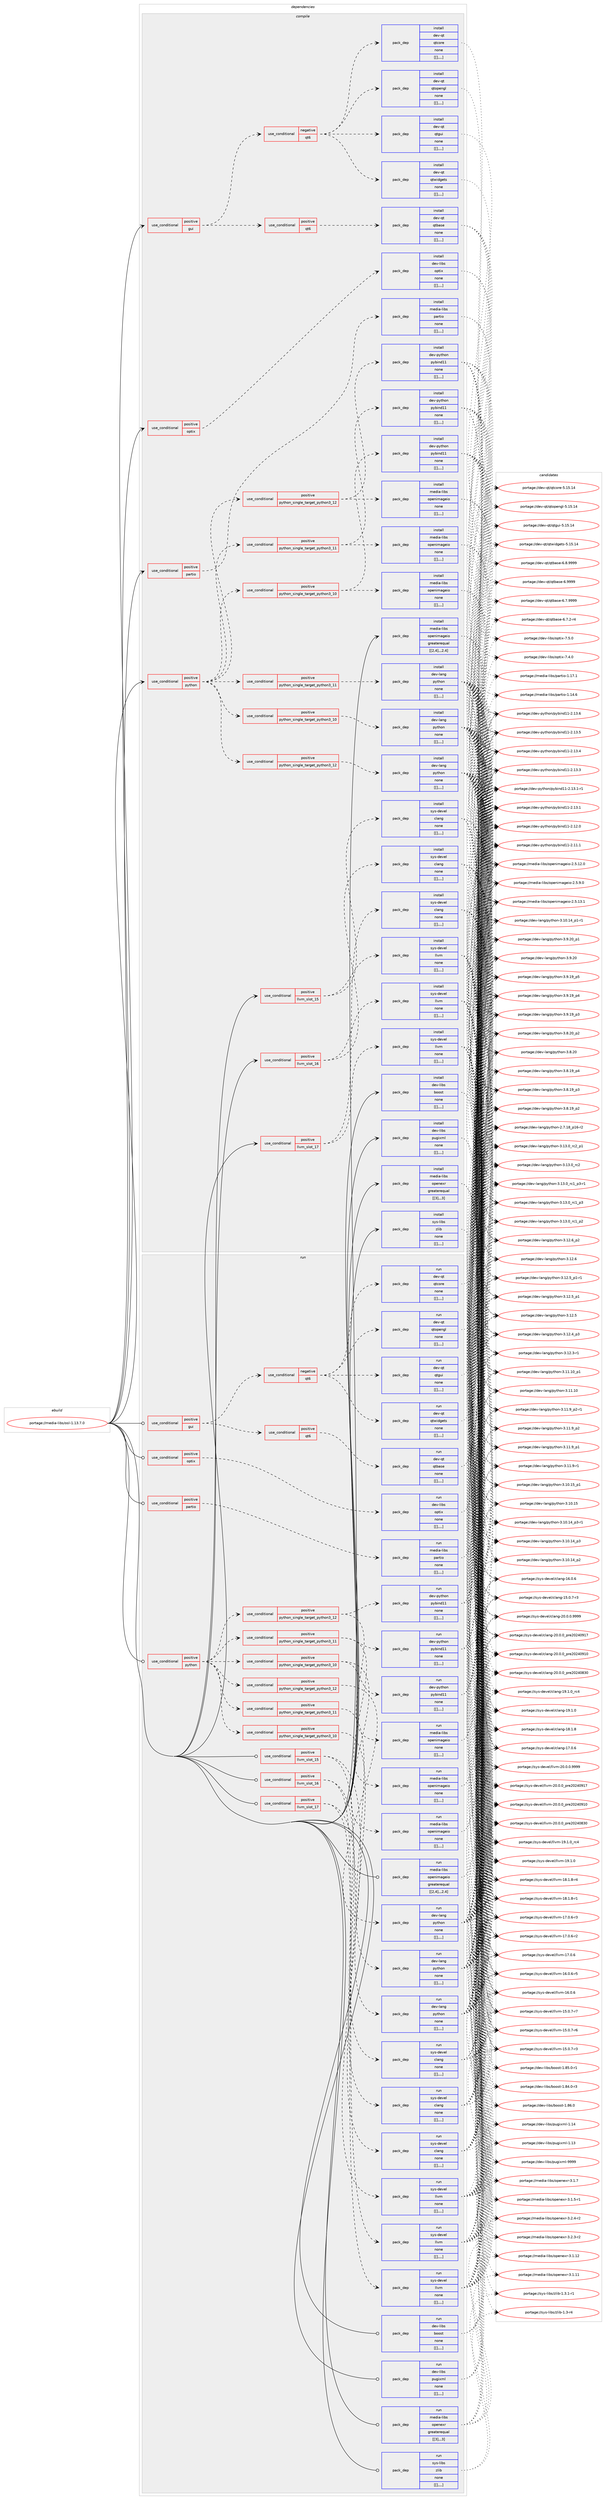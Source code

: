 digraph prolog {

# *************
# Graph options
# *************

newrank=true;
concentrate=true;
compound=true;
graph [rankdir=LR,fontname=Helvetica,fontsize=10,ranksep=1.5];#, ranksep=2.5, nodesep=0.2];
edge  [arrowhead=vee];
node  [fontname=Helvetica,fontsize=10];

# **********
# The ebuild
# **********

subgraph cluster_leftcol {
color=gray;
label=<<i>ebuild</i>>;
id [label="portage://media-libs/osl-1.13.7.0", color=red, width=4, href="../media-libs/osl-1.13.7.0.svg"];
}

# ****************
# The dependencies
# ****************

subgraph cluster_midcol {
color=gray;
label=<<i>dependencies</i>>;
subgraph cluster_compile {
fillcolor="#eeeeee";
style=filled;
label=<<i>compile</i>>;
subgraph cond81071 {
dependency315698 [label=<<TABLE BORDER="0" CELLBORDER="1" CELLSPACING="0" CELLPADDING="4"><TR><TD ROWSPAN="3" CELLPADDING="10">use_conditional</TD></TR><TR><TD>positive</TD></TR><TR><TD>gui</TD></TR></TABLE>>, shape=none, color=red];
subgraph cond81072 {
dependency315699 [label=<<TABLE BORDER="0" CELLBORDER="1" CELLSPACING="0" CELLPADDING="4"><TR><TD ROWSPAN="3" CELLPADDING="10">use_conditional</TD></TR><TR><TD>negative</TD></TR><TR><TD>qt6</TD></TR></TABLE>>, shape=none, color=red];
subgraph pack232210 {
dependency315700 [label=<<TABLE BORDER="0" CELLBORDER="1" CELLSPACING="0" CELLPADDING="4" WIDTH="220"><TR><TD ROWSPAN="6" CELLPADDING="30">pack_dep</TD></TR><TR><TD WIDTH="110">install</TD></TR><TR><TD>dev-qt</TD></TR><TR><TD>qtcore</TD></TR><TR><TD>none</TD></TR><TR><TD>[[],,,,]</TD></TR></TABLE>>, shape=none, color=blue];
}
dependency315699:e -> dependency315700:w [weight=20,style="dashed",arrowhead="vee"];
subgraph pack232211 {
dependency315701 [label=<<TABLE BORDER="0" CELLBORDER="1" CELLSPACING="0" CELLPADDING="4" WIDTH="220"><TR><TD ROWSPAN="6" CELLPADDING="30">pack_dep</TD></TR><TR><TD WIDTH="110">install</TD></TR><TR><TD>dev-qt</TD></TR><TR><TD>qtgui</TD></TR><TR><TD>none</TD></TR><TR><TD>[[],,,,]</TD></TR></TABLE>>, shape=none, color=blue];
}
dependency315699:e -> dependency315701:w [weight=20,style="dashed",arrowhead="vee"];
subgraph pack232212 {
dependency315702 [label=<<TABLE BORDER="0" CELLBORDER="1" CELLSPACING="0" CELLPADDING="4" WIDTH="220"><TR><TD ROWSPAN="6" CELLPADDING="30">pack_dep</TD></TR><TR><TD WIDTH="110">install</TD></TR><TR><TD>dev-qt</TD></TR><TR><TD>qtwidgets</TD></TR><TR><TD>none</TD></TR><TR><TD>[[],,,,]</TD></TR></TABLE>>, shape=none, color=blue];
}
dependency315699:e -> dependency315702:w [weight=20,style="dashed",arrowhead="vee"];
subgraph pack232213 {
dependency315703 [label=<<TABLE BORDER="0" CELLBORDER="1" CELLSPACING="0" CELLPADDING="4" WIDTH="220"><TR><TD ROWSPAN="6" CELLPADDING="30">pack_dep</TD></TR><TR><TD WIDTH="110">install</TD></TR><TR><TD>dev-qt</TD></TR><TR><TD>qtopengl</TD></TR><TR><TD>none</TD></TR><TR><TD>[[],,,,]</TD></TR></TABLE>>, shape=none, color=blue];
}
dependency315699:e -> dependency315703:w [weight=20,style="dashed",arrowhead="vee"];
}
dependency315698:e -> dependency315699:w [weight=20,style="dashed",arrowhead="vee"];
subgraph cond81073 {
dependency315704 [label=<<TABLE BORDER="0" CELLBORDER="1" CELLSPACING="0" CELLPADDING="4"><TR><TD ROWSPAN="3" CELLPADDING="10">use_conditional</TD></TR><TR><TD>positive</TD></TR><TR><TD>qt6</TD></TR></TABLE>>, shape=none, color=red];
subgraph pack232214 {
dependency315705 [label=<<TABLE BORDER="0" CELLBORDER="1" CELLSPACING="0" CELLPADDING="4" WIDTH="220"><TR><TD ROWSPAN="6" CELLPADDING="30">pack_dep</TD></TR><TR><TD WIDTH="110">install</TD></TR><TR><TD>dev-qt</TD></TR><TR><TD>qtbase</TD></TR><TR><TD>none</TD></TR><TR><TD>[[],,,,]</TD></TR></TABLE>>, shape=none, color=blue];
}
dependency315704:e -> dependency315705:w [weight=20,style="dashed",arrowhead="vee"];
}
dependency315698:e -> dependency315704:w [weight=20,style="dashed",arrowhead="vee"];
}
id:e -> dependency315698:w [weight=20,style="solid",arrowhead="vee"];
subgraph cond81074 {
dependency315706 [label=<<TABLE BORDER="0" CELLBORDER="1" CELLSPACING="0" CELLPADDING="4"><TR><TD ROWSPAN="3" CELLPADDING="10">use_conditional</TD></TR><TR><TD>positive</TD></TR><TR><TD>llvm_slot_15</TD></TR></TABLE>>, shape=none, color=red];
subgraph pack232215 {
dependency315707 [label=<<TABLE BORDER="0" CELLBORDER="1" CELLSPACING="0" CELLPADDING="4" WIDTH="220"><TR><TD ROWSPAN="6" CELLPADDING="30">pack_dep</TD></TR><TR><TD WIDTH="110">install</TD></TR><TR><TD>sys-devel</TD></TR><TR><TD>clang</TD></TR><TR><TD>none</TD></TR><TR><TD>[[],,,,]</TD></TR></TABLE>>, shape=none, color=blue];
}
dependency315706:e -> dependency315707:w [weight=20,style="dashed",arrowhead="vee"];
subgraph pack232216 {
dependency315708 [label=<<TABLE BORDER="0" CELLBORDER="1" CELLSPACING="0" CELLPADDING="4" WIDTH="220"><TR><TD ROWSPAN="6" CELLPADDING="30">pack_dep</TD></TR><TR><TD WIDTH="110">install</TD></TR><TR><TD>sys-devel</TD></TR><TR><TD>llvm</TD></TR><TR><TD>none</TD></TR><TR><TD>[[],,,,]</TD></TR></TABLE>>, shape=none, color=blue];
}
dependency315706:e -> dependency315708:w [weight=20,style="dashed",arrowhead="vee"];
}
id:e -> dependency315706:w [weight=20,style="solid",arrowhead="vee"];
subgraph cond81075 {
dependency315709 [label=<<TABLE BORDER="0" CELLBORDER="1" CELLSPACING="0" CELLPADDING="4"><TR><TD ROWSPAN="3" CELLPADDING="10">use_conditional</TD></TR><TR><TD>positive</TD></TR><TR><TD>llvm_slot_16</TD></TR></TABLE>>, shape=none, color=red];
subgraph pack232217 {
dependency315710 [label=<<TABLE BORDER="0" CELLBORDER="1" CELLSPACING="0" CELLPADDING="4" WIDTH="220"><TR><TD ROWSPAN="6" CELLPADDING="30">pack_dep</TD></TR><TR><TD WIDTH="110">install</TD></TR><TR><TD>sys-devel</TD></TR><TR><TD>clang</TD></TR><TR><TD>none</TD></TR><TR><TD>[[],,,,]</TD></TR></TABLE>>, shape=none, color=blue];
}
dependency315709:e -> dependency315710:w [weight=20,style="dashed",arrowhead="vee"];
subgraph pack232218 {
dependency315711 [label=<<TABLE BORDER="0" CELLBORDER="1" CELLSPACING="0" CELLPADDING="4" WIDTH="220"><TR><TD ROWSPAN="6" CELLPADDING="30">pack_dep</TD></TR><TR><TD WIDTH="110">install</TD></TR><TR><TD>sys-devel</TD></TR><TR><TD>llvm</TD></TR><TR><TD>none</TD></TR><TR><TD>[[],,,,]</TD></TR></TABLE>>, shape=none, color=blue];
}
dependency315709:e -> dependency315711:w [weight=20,style="dashed",arrowhead="vee"];
}
id:e -> dependency315709:w [weight=20,style="solid",arrowhead="vee"];
subgraph cond81076 {
dependency315712 [label=<<TABLE BORDER="0" CELLBORDER="1" CELLSPACING="0" CELLPADDING="4"><TR><TD ROWSPAN="3" CELLPADDING="10">use_conditional</TD></TR><TR><TD>positive</TD></TR><TR><TD>llvm_slot_17</TD></TR></TABLE>>, shape=none, color=red];
subgraph pack232219 {
dependency315713 [label=<<TABLE BORDER="0" CELLBORDER="1" CELLSPACING="0" CELLPADDING="4" WIDTH="220"><TR><TD ROWSPAN="6" CELLPADDING="30">pack_dep</TD></TR><TR><TD WIDTH="110">install</TD></TR><TR><TD>sys-devel</TD></TR><TR><TD>clang</TD></TR><TR><TD>none</TD></TR><TR><TD>[[],,,,]</TD></TR></TABLE>>, shape=none, color=blue];
}
dependency315712:e -> dependency315713:w [weight=20,style="dashed",arrowhead="vee"];
subgraph pack232220 {
dependency315714 [label=<<TABLE BORDER="0" CELLBORDER="1" CELLSPACING="0" CELLPADDING="4" WIDTH="220"><TR><TD ROWSPAN="6" CELLPADDING="30">pack_dep</TD></TR><TR><TD WIDTH="110">install</TD></TR><TR><TD>sys-devel</TD></TR><TR><TD>llvm</TD></TR><TR><TD>none</TD></TR><TR><TD>[[],,,,]</TD></TR></TABLE>>, shape=none, color=blue];
}
dependency315712:e -> dependency315714:w [weight=20,style="dashed",arrowhead="vee"];
}
id:e -> dependency315712:w [weight=20,style="solid",arrowhead="vee"];
subgraph cond81077 {
dependency315715 [label=<<TABLE BORDER="0" CELLBORDER="1" CELLSPACING="0" CELLPADDING="4"><TR><TD ROWSPAN="3" CELLPADDING="10">use_conditional</TD></TR><TR><TD>positive</TD></TR><TR><TD>optix</TD></TR></TABLE>>, shape=none, color=red];
subgraph pack232221 {
dependency315716 [label=<<TABLE BORDER="0" CELLBORDER="1" CELLSPACING="0" CELLPADDING="4" WIDTH="220"><TR><TD ROWSPAN="6" CELLPADDING="30">pack_dep</TD></TR><TR><TD WIDTH="110">install</TD></TR><TR><TD>dev-libs</TD></TR><TR><TD>optix</TD></TR><TR><TD>none</TD></TR><TR><TD>[[],,,,]</TD></TR></TABLE>>, shape=none, color=blue];
}
dependency315715:e -> dependency315716:w [weight=20,style="dashed",arrowhead="vee"];
}
id:e -> dependency315715:w [weight=20,style="solid",arrowhead="vee"];
subgraph cond81078 {
dependency315717 [label=<<TABLE BORDER="0" CELLBORDER="1" CELLSPACING="0" CELLPADDING="4"><TR><TD ROWSPAN="3" CELLPADDING="10">use_conditional</TD></TR><TR><TD>positive</TD></TR><TR><TD>partio</TD></TR></TABLE>>, shape=none, color=red];
subgraph pack232222 {
dependency315718 [label=<<TABLE BORDER="0" CELLBORDER="1" CELLSPACING="0" CELLPADDING="4" WIDTH="220"><TR><TD ROWSPAN="6" CELLPADDING="30">pack_dep</TD></TR><TR><TD WIDTH="110">install</TD></TR><TR><TD>media-libs</TD></TR><TR><TD>partio</TD></TR><TR><TD>none</TD></TR><TR><TD>[[],,,,]</TD></TR></TABLE>>, shape=none, color=blue];
}
dependency315717:e -> dependency315718:w [weight=20,style="dashed",arrowhead="vee"];
}
id:e -> dependency315717:w [weight=20,style="solid",arrowhead="vee"];
subgraph cond81079 {
dependency315719 [label=<<TABLE BORDER="0" CELLBORDER="1" CELLSPACING="0" CELLPADDING="4"><TR><TD ROWSPAN="3" CELLPADDING="10">use_conditional</TD></TR><TR><TD>positive</TD></TR><TR><TD>python</TD></TR></TABLE>>, shape=none, color=red];
subgraph cond81080 {
dependency315720 [label=<<TABLE BORDER="0" CELLBORDER="1" CELLSPACING="0" CELLPADDING="4"><TR><TD ROWSPAN="3" CELLPADDING="10">use_conditional</TD></TR><TR><TD>positive</TD></TR><TR><TD>python_single_target_python3_10</TD></TR></TABLE>>, shape=none, color=red];
subgraph pack232223 {
dependency315721 [label=<<TABLE BORDER="0" CELLBORDER="1" CELLSPACING="0" CELLPADDING="4" WIDTH="220"><TR><TD ROWSPAN="6" CELLPADDING="30">pack_dep</TD></TR><TR><TD WIDTH="110">install</TD></TR><TR><TD>dev-lang</TD></TR><TR><TD>python</TD></TR><TR><TD>none</TD></TR><TR><TD>[[],,,,]</TD></TR></TABLE>>, shape=none, color=blue];
}
dependency315720:e -> dependency315721:w [weight=20,style="dashed",arrowhead="vee"];
}
dependency315719:e -> dependency315720:w [weight=20,style="dashed",arrowhead="vee"];
subgraph cond81081 {
dependency315722 [label=<<TABLE BORDER="0" CELLBORDER="1" CELLSPACING="0" CELLPADDING="4"><TR><TD ROWSPAN="3" CELLPADDING="10">use_conditional</TD></TR><TR><TD>positive</TD></TR><TR><TD>python_single_target_python3_11</TD></TR></TABLE>>, shape=none, color=red];
subgraph pack232224 {
dependency315723 [label=<<TABLE BORDER="0" CELLBORDER="1" CELLSPACING="0" CELLPADDING="4" WIDTH="220"><TR><TD ROWSPAN="6" CELLPADDING="30">pack_dep</TD></TR><TR><TD WIDTH="110">install</TD></TR><TR><TD>dev-lang</TD></TR><TR><TD>python</TD></TR><TR><TD>none</TD></TR><TR><TD>[[],,,,]</TD></TR></TABLE>>, shape=none, color=blue];
}
dependency315722:e -> dependency315723:w [weight=20,style="dashed",arrowhead="vee"];
}
dependency315719:e -> dependency315722:w [weight=20,style="dashed",arrowhead="vee"];
subgraph cond81082 {
dependency315724 [label=<<TABLE BORDER="0" CELLBORDER="1" CELLSPACING="0" CELLPADDING="4"><TR><TD ROWSPAN="3" CELLPADDING="10">use_conditional</TD></TR><TR><TD>positive</TD></TR><TR><TD>python_single_target_python3_12</TD></TR></TABLE>>, shape=none, color=red];
subgraph pack232225 {
dependency315725 [label=<<TABLE BORDER="0" CELLBORDER="1" CELLSPACING="0" CELLPADDING="4" WIDTH="220"><TR><TD ROWSPAN="6" CELLPADDING="30">pack_dep</TD></TR><TR><TD WIDTH="110">install</TD></TR><TR><TD>dev-lang</TD></TR><TR><TD>python</TD></TR><TR><TD>none</TD></TR><TR><TD>[[],,,,]</TD></TR></TABLE>>, shape=none, color=blue];
}
dependency315724:e -> dependency315725:w [weight=20,style="dashed",arrowhead="vee"];
}
dependency315719:e -> dependency315724:w [weight=20,style="dashed",arrowhead="vee"];
subgraph cond81083 {
dependency315726 [label=<<TABLE BORDER="0" CELLBORDER="1" CELLSPACING="0" CELLPADDING="4"><TR><TD ROWSPAN="3" CELLPADDING="10">use_conditional</TD></TR><TR><TD>positive</TD></TR><TR><TD>python_single_target_python3_10</TD></TR></TABLE>>, shape=none, color=red];
subgraph pack232226 {
dependency315727 [label=<<TABLE BORDER="0" CELLBORDER="1" CELLSPACING="0" CELLPADDING="4" WIDTH="220"><TR><TD ROWSPAN="6" CELLPADDING="30">pack_dep</TD></TR><TR><TD WIDTH="110">install</TD></TR><TR><TD>dev-python</TD></TR><TR><TD>pybind11</TD></TR><TR><TD>none</TD></TR><TR><TD>[[],,,,]</TD></TR></TABLE>>, shape=none, color=blue];
}
dependency315726:e -> dependency315727:w [weight=20,style="dashed",arrowhead="vee"];
subgraph pack232227 {
dependency315728 [label=<<TABLE BORDER="0" CELLBORDER="1" CELLSPACING="0" CELLPADDING="4" WIDTH="220"><TR><TD ROWSPAN="6" CELLPADDING="30">pack_dep</TD></TR><TR><TD WIDTH="110">install</TD></TR><TR><TD>media-libs</TD></TR><TR><TD>openimageio</TD></TR><TR><TD>none</TD></TR><TR><TD>[[],,,,]</TD></TR></TABLE>>, shape=none, color=blue];
}
dependency315726:e -> dependency315728:w [weight=20,style="dashed",arrowhead="vee"];
}
dependency315719:e -> dependency315726:w [weight=20,style="dashed",arrowhead="vee"];
subgraph cond81084 {
dependency315729 [label=<<TABLE BORDER="0" CELLBORDER="1" CELLSPACING="0" CELLPADDING="4"><TR><TD ROWSPAN="3" CELLPADDING="10">use_conditional</TD></TR><TR><TD>positive</TD></TR><TR><TD>python_single_target_python3_11</TD></TR></TABLE>>, shape=none, color=red];
subgraph pack232228 {
dependency315730 [label=<<TABLE BORDER="0" CELLBORDER="1" CELLSPACING="0" CELLPADDING="4" WIDTH="220"><TR><TD ROWSPAN="6" CELLPADDING="30">pack_dep</TD></TR><TR><TD WIDTH="110">install</TD></TR><TR><TD>dev-python</TD></TR><TR><TD>pybind11</TD></TR><TR><TD>none</TD></TR><TR><TD>[[],,,,]</TD></TR></TABLE>>, shape=none, color=blue];
}
dependency315729:e -> dependency315730:w [weight=20,style="dashed",arrowhead="vee"];
subgraph pack232229 {
dependency315731 [label=<<TABLE BORDER="0" CELLBORDER="1" CELLSPACING="0" CELLPADDING="4" WIDTH="220"><TR><TD ROWSPAN="6" CELLPADDING="30">pack_dep</TD></TR><TR><TD WIDTH="110">install</TD></TR><TR><TD>media-libs</TD></TR><TR><TD>openimageio</TD></TR><TR><TD>none</TD></TR><TR><TD>[[],,,,]</TD></TR></TABLE>>, shape=none, color=blue];
}
dependency315729:e -> dependency315731:w [weight=20,style="dashed",arrowhead="vee"];
}
dependency315719:e -> dependency315729:w [weight=20,style="dashed",arrowhead="vee"];
subgraph cond81085 {
dependency315732 [label=<<TABLE BORDER="0" CELLBORDER="1" CELLSPACING="0" CELLPADDING="4"><TR><TD ROWSPAN="3" CELLPADDING="10">use_conditional</TD></TR><TR><TD>positive</TD></TR><TR><TD>python_single_target_python3_12</TD></TR></TABLE>>, shape=none, color=red];
subgraph pack232230 {
dependency315733 [label=<<TABLE BORDER="0" CELLBORDER="1" CELLSPACING="0" CELLPADDING="4" WIDTH="220"><TR><TD ROWSPAN="6" CELLPADDING="30">pack_dep</TD></TR><TR><TD WIDTH="110">install</TD></TR><TR><TD>dev-python</TD></TR><TR><TD>pybind11</TD></TR><TR><TD>none</TD></TR><TR><TD>[[],,,,]</TD></TR></TABLE>>, shape=none, color=blue];
}
dependency315732:e -> dependency315733:w [weight=20,style="dashed",arrowhead="vee"];
subgraph pack232231 {
dependency315734 [label=<<TABLE BORDER="0" CELLBORDER="1" CELLSPACING="0" CELLPADDING="4" WIDTH="220"><TR><TD ROWSPAN="6" CELLPADDING="30">pack_dep</TD></TR><TR><TD WIDTH="110">install</TD></TR><TR><TD>media-libs</TD></TR><TR><TD>openimageio</TD></TR><TR><TD>none</TD></TR><TR><TD>[[],,,,]</TD></TR></TABLE>>, shape=none, color=blue];
}
dependency315732:e -> dependency315734:w [weight=20,style="dashed",arrowhead="vee"];
}
dependency315719:e -> dependency315732:w [weight=20,style="dashed",arrowhead="vee"];
}
id:e -> dependency315719:w [weight=20,style="solid",arrowhead="vee"];
subgraph pack232232 {
dependency315735 [label=<<TABLE BORDER="0" CELLBORDER="1" CELLSPACING="0" CELLPADDING="4" WIDTH="220"><TR><TD ROWSPAN="6" CELLPADDING="30">pack_dep</TD></TR><TR><TD WIDTH="110">install</TD></TR><TR><TD>dev-libs</TD></TR><TR><TD>boost</TD></TR><TR><TD>none</TD></TR><TR><TD>[[],,,,]</TD></TR></TABLE>>, shape=none, color=blue];
}
id:e -> dependency315735:w [weight=20,style="solid",arrowhead="vee"];
subgraph pack232233 {
dependency315736 [label=<<TABLE BORDER="0" CELLBORDER="1" CELLSPACING="0" CELLPADDING="4" WIDTH="220"><TR><TD ROWSPAN="6" CELLPADDING="30">pack_dep</TD></TR><TR><TD WIDTH="110">install</TD></TR><TR><TD>dev-libs</TD></TR><TR><TD>pugixml</TD></TR><TR><TD>none</TD></TR><TR><TD>[[],,,,]</TD></TR></TABLE>>, shape=none, color=blue];
}
id:e -> dependency315736:w [weight=20,style="solid",arrowhead="vee"];
subgraph pack232234 {
dependency315737 [label=<<TABLE BORDER="0" CELLBORDER="1" CELLSPACING="0" CELLPADDING="4" WIDTH="220"><TR><TD ROWSPAN="6" CELLPADDING="30">pack_dep</TD></TR><TR><TD WIDTH="110">install</TD></TR><TR><TD>media-libs</TD></TR><TR><TD>openexr</TD></TR><TR><TD>greaterequal</TD></TR><TR><TD>[[3],,,3]</TD></TR></TABLE>>, shape=none, color=blue];
}
id:e -> dependency315737:w [weight=20,style="solid",arrowhead="vee"];
subgraph pack232235 {
dependency315738 [label=<<TABLE BORDER="0" CELLBORDER="1" CELLSPACING="0" CELLPADDING="4" WIDTH="220"><TR><TD ROWSPAN="6" CELLPADDING="30">pack_dep</TD></TR><TR><TD WIDTH="110">install</TD></TR><TR><TD>media-libs</TD></TR><TR><TD>openimageio</TD></TR><TR><TD>greaterequal</TD></TR><TR><TD>[[2,4],,,2.4]</TD></TR></TABLE>>, shape=none, color=blue];
}
id:e -> dependency315738:w [weight=20,style="solid",arrowhead="vee"];
subgraph pack232236 {
dependency315739 [label=<<TABLE BORDER="0" CELLBORDER="1" CELLSPACING="0" CELLPADDING="4" WIDTH="220"><TR><TD ROWSPAN="6" CELLPADDING="30">pack_dep</TD></TR><TR><TD WIDTH="110">install</TD></TR><TR><TD>sys-libs</TD></TR><TR><TD>zlib</TD></TR><TR><TD>none</TD></TR><TR><TD>[[],,,,]</TD></TR></TABLE>>, shape=none, color=blue];
}
id:e -> dependency315739:w [weight=20,style="solid",arrowhead="vee"];
}
subgraph cluster_compileandrun {
fillcolor="#eeeeee";
style=filled;
label=<<i>compile and run</i>>;
}
subgraph cluster_run {
fillcolor="#eeeeee";
style=filled;
label=<<i>run</i>>;
subgraph cond81086 {
dependency315740 [label=<<TABLE BORDER="0" CELLBORDER="1" CELLSPACING="0" CELLPADDING="4"><TR><TD ROWSPAN="3" CELLPADDING="10">use_conditional</TD></TR><TR><TD>positive</TD></TR><TR><TD>gui</TD></TR></TABLE>>, shape=none, color=red];
subgraph cond81087 {
dependency315741 [label=<<TABLE BORDER="0" CELLBORDER="1" CELLSPACING="0" CELLPADDING="4"><TR><TD ROWSPAN="3" CELLPADDING="10">use_conditional</TD></TR><TR><TD>negative</TD></TR><TR><TD>qt6</TD></TR></TABLE>>, shape=none, color=red];
subgraph pack232237 {
dependency315742 [label=<<TABLE BORDER="0" CELLBORDER="1" CELLSPACING="0" CELLPADDING="4" WIDTH="220"><TR><TD ROWSPAN="6" CELLPADDING="30">pack_dep</TD></TR><TR><TD WIDTH="110">run</TD></TR><TR><TD>dev-qt</TD></TR><TR><TD>qtcore</TD></TR><TR><TD>none</TD></TR><TR><TD>[[],,,,]</TD></TR></TABLE>>, shape=none, color=blue];
}
dependency315741:e -> dependency315742:w [weight=20,style="dashed",arrowhead="vee"];
subgraph pack232238 {
dependency315743 [label=<<TABLE BORDER="0" CELLBORDER="1" CELLSPACING="0" CELLPADDING="4" WIDTH="220"><TR><TD ROWSPAN="6" CELLPADDING="30">pack_dep</TD></TR><TR><TD WIDTH="110">run</TD></TR><TR><TD>dev-qt</TD></TR><TR><TD>qtgui</TD></TR><TR><TD>none</TD></TR><TR><TD>[[],,,,]</TD></TR></TABLE>>, shape=none, color=blue];
}
dependency315741:e -> dependency315743:w [weight=20,style="dashed",arrowhead="vee"];
subgraph pack232239 {
dependency315744 [label=<<TABLE BORDER="0" CELLBORDER="1" CELLSPACING="0" CELLPADDING="4" WIDTH="220"><TR><TD ROWSPAN="6" CELLPADDING="30">pack_dep</TD></TR><TR><TD WIDTH="110">run</TD></TR><TR><TD>dev-qt</TD></TR><TR><TD>qtwidgets</TD></TR><TR><TD>none</TD></TR><TR><TD>[[],,,,]</TD></TR></TABLE>>, shape=none, color=blue];
}
dependency315741:e -> dependency315744:w [weight=20,style="dashed",arrowhead="vee"];
subgraph pack232240 {
dependency315745 [label=<<TABLE BORDER="0" CELLBORDER="1" CELLSPACING="0" CELLPADDING="4" WIDTH="220"><TR><TD ROWSPAN="6" CELLPADDING="30">pack_dep</TD></TR><TR><TD WIDTH="110">run</TD></TR><TR><TD>dev-qt</TD></TR><TR><TD>qtopengl</TD></TR><TR><TD>none</TD></TR><TR><TD>[[],,,,]</TD></TR></TABLE>>, shape=none, color=blue];
}
dependency315741:e -> dependency315745:w [weight=20,style="dashed",arrowhead="vee"];
}
dependency315740:e -> dependency315741:w [weight=20,style="dashed",arrowhead="vee"];
subgraph cond81088 {
dependency315746 [label=<<TABLE BORDER="0" CELLBORDER="1" CELLSPACING="0" CELLPADDING="4"><TR><TD ROWSPAN="3" CELLPADDING="10">use_conditional</TD></TR><TR><TD>positive</TD></TR><TR><TD>qt6</TD></TR></TABLE>>, shape=none, color=red];
subgraph pack232241 {
dependency315747 [label=<<TABLE BORDER="0" CELLBORDER="1" CELLSPACING="0" CELLPADDING="4" WIDTH="220"><TR><TD ROWSPAN="6" CELLPADDING="30">pack_dep</TD></TR><TR><TD WIDTH="110">run</TD></TR><TR><TD>dev-qt</TD></TR><TR><TD>qtbase</TD></TR><TR><TD>none</TD></TR><TR><TD>[[],,,,]</TD></TR></TABLE>>, shape=none, color=blue];
}
dependency315746:e -> dependency315747:w [weight=20,style="dashed",arrowhead="vee"];
}
dependency315740:e -> dependency315746:w [weight=20,style="dashed",arrowhead="vee"];
}
id:e -> dependency315740:w [weight=20,style="solid",arrowhead="odot"];
subgraph cond81089 {
dependency315748 [label=<<TABLE BORDER="0" CELLBORDER="1" CELLSPACING="0" CELLPADDING="4"><TR><TD ROWSPAN="3" CELLPADDING="10">use_conditional</TD></TR><TR><TD>positive</TD></TR><TR><TD>llvm_slot_15</TD></TR></TABLE>>, shape=none, color=red];
subgraph pack232242 {
dependency315749 [label=<<TABLE BORDER="0" CELLBORDER="1" CELLSPACING="0" CELLPADDING="4" WIDTH="220"><TR><TD ROWSPAN="6" CELLPADDING="30">pack_dep</TD></TR><TR><TD WIDTH="110">run</TD></TR><TR><TD>sys-devel</TD></TR><TR><TD>clang</TD></TR><TR><TD>none</TD></TR><TR><TD>[[],,,,]</TD></TR></TABLE>>, shape=none, color=blue];
}
dependency315748:e -> dependency315749:w [weight=20,style="dashed",arrowhead="vee"];
subgraph pack232243 {
dependency315750 [label=<<TABLE BORDER="0" CELLBORDER="1" CELLSPACING="0" CELLPADDING="4" WIDTH="220"><TR><TD ROWSPAN="6" CELLPADDING="30">pack_dep</TD></TR><TR><TD WIDTH="110">run</TD></TR><TR><TD>sys-devel</TD></TR><TR><TD>llvm</TD></TR><TR><TD>none</TD></TR><TR><TD>[[],,,,]</TD></TR></TABLE>>, shape=none, color=blue];
}
dependency315748:e -> dependency315750:w [weight=20,style="dashed",arrowhead="vee"];
}
id:e -> dependency315748:w [weight=20,style="solid",arrowhead="odot"];
subgraph cond81090 {
dependency315751 [label=<<TABLE BORDER="0" CELLBORDER="1" CELLSPACING="0" CELLPADDING="4"><TR><TD ROWSPAN="3" CELLPADDING="10">use_conditional</TD></TR><TR><TD>positive</TD></TR><TR><TD>llvm_slot_16</TD></TR></TABLE>>, shape=none, color=red];
subgraph pack232244 {
dependency315752 [label=<<TABLE BORDER="0" CELLBORDER="1" CELLSPACING="0" CELLPADDING="4" WIDTH="220"><TR><TD ROWSPAN="6" CELLPADDING="30">pack_dep</TD></TR><TR><TD WIDTH="110">run</TD></TR><TR><TD>sys-devel</TD></TR><TR><TD>clang</TD></TR><TR><TD>none</TD></TR><TR><TD>[[],,,,]</TD></TR></TABLE>>, shape=none, color=blue];
}
dependency315751:e -> dependency315752:w [weight=20,style="dashed",arrowhead="vee"];
subgraph pack232245 {
dependency315753 [label=<<TABLE BORDER="0" CELLBORDER="1" CELLSPACING="0" CELLPADDING="4" WIDTH="220"><TR><TD ROWSPAN="6" CELLPADDING="30">pack_dep</TD></TR><TR><TD WIDTH="110">run</TD></TR><TR><TD>sys-devel</TD></TR><TR><TD>llvm</TD></TR><TR><TD>none</TD></TR><TR><TD>[[],,,,]</TD></TR></TABLE>>, shape=none, color=blue];
}
dependency315751:e -> dependency315753:w [weight=20,style="dashed",arrowhead="vee"];
}
id:e -> dependency315751:w [weight=20,style="solid",arrowhead="odot"];
subgraph cond81091 {
dependency315754 [label=<<TABLE BORDER="0" CELLBORDER="1" CELLSPACING="0" CELLPADDING="4"><TR><TD ROWSPAN="3" CELLPADDING="10">use_conditional</TD></TR><TR><TD>positive</TD></TR><TR><TD>llvm_slot_17</TD></TR></TABLE>>, shape=none, color=red];
subgraph pack232246 {
dependency315755 [label=<<TABLE BORDER="0" CELLBORDER="1" CELLSPACING="0" CELLPADDING="4" WIDTH="220"><TR><TD ROWSPAN="6" CELLPADDING="30">pack_dep</TD></TR><TR><TD WIDTH="110">run</TD></TR><TR><TD>sys-devel</TD></TR><TR><TD>clang</TD></TR><TR><TD>none</TD></TR><TR><TD>[[],,,,]</TD></TR></TABLE>>, shape=none, color=blue];
}
dependency315754:e -> dependency315755:w [weight=20,style="dashed",arrowhead="vee"];
subgraph pack232247 {
dependency315756 [label=<<TABLE BORDER="0" CELLBORDER="1" CELLSPACING="0" CELLPADDING="4" WIDTH="220"><TR><TD ROWSPAN="6" CELLPADDING="30">pack_dep</TD></TR><TR><TD WIDTH="110">run</TD></TR><TR><TD>sys-devel</TD></TR><TR><TD>llvm</TD></TR><TR><TD>none</TD></TR><TR><TD>[[],,,,]</TD></TR></TABLE>>, shape=none, color=blue];
}
dependency315754:e -> dependency315756:w [weight=20,style="dashed",arrowhead="vee"];
}
id:e -> dependency315754:w [weight=20,style="solid",arrowhead="odot"];
subgraph cond81092 {
dependency315757 [label=<<TABLE BORDER="0" CELLBORDER="1" CELLSPACING="0" CELLPADDING="4"><TR><TD ROWSPAN="3" CELLPADDING="10">use_conditional</TD></TR><TR><TD>positive</TD></TR><TR><TD>optix</TD></TR></TABLE>>, shape=none, color=red];
subgraph pack232248 {
dependency315758 [label=<<TABLE BORDER="0" CELLBORDER="1" CELLSPACING="0" CELLPADDING="4" WIDTH="220"><TR><TD ROWSPAN="6" CELLPADDING="30">pack_dep</TD></TR><TR><TD WIDTH="110">run</TD></TR><TR><TD>dev-libs</TD></TR><TR><TD>optix</TD></TR><TR><TD>none</TD></TR><TR><TD>[[],,,,]</TD></TR></TABLE>>, shape=none, color=blue];
}
dependency315757:e -> dependency315758:w [weight=20,style="dashed",arrowhead="vee"];
}
id:e -> dependency315757:w [weight=20,style="solid",arrowhead="odot"];
subgraph cond81093 {
dependency315759 [label=<<TABLE BORDER="0" CELLBORDER="1" CELLSPACING="0" CELLPADDING="4"><TR><TD ROWSPAN="3" CELLPADDING="10">use_conditional</TD></TR><TR><TD>positive</TD></TR><TR><TD>partio</TD></TR></TABLE>>, shape=none, color=red];
subgraph pack232249 {
dependency315760 [label=<<TABLE BORDER="0" CELLBORDER="1" CELLSPACING="0" CELLPADDING="4" WIDTH="220"><TR><TD ROWSPAN="6" CELLPADDING="30">pack_dep</TD></TR><TR><TD WIDTH="110">run</TD></TR><TR><TD>media-libs</TD></TR><TR><TD>partio</TD></TR><TR><TD>none</TD></TR><TR><TD>[[],,,,]</TD></TR></TABLE>>, shape=none, color=blue];
}
dependency315759:e -> dependency315760:w [weight=20,style="dashed",arrowhead="vee"];
}
id:e -> dependency315759:w [weight=20,style="solid",arrowhead="odot"];
subgraph cond81094 {
dependency315761 [label=<<TABLE BORDER="0" CELLBORDER="1" CELLSPACING="0" CELLPADDING="4"><TR><TD ROWSPAN="3" CELLPADDING="10">use_conditional</TD></TR><TR><TD>positive</TD></TR><TR><TD>python</TD></TR></TABLE>>, shape=none, color=red];
subgraph cond81095 {
dependency315762 [label=<<TABLE BORDER="0" CELLBORDER="1" CELLSPACING="0" CELLPADDING="4"><TR><TD ROWSPAN="3" CELLPADDING="10">use_conditional</TD></TR><TR><TD>positive</TD></TR><TR><TD>python_single_target_python3_10</TD></TR></TABLE>>, shape=none, color=red];
subgraph pack232250 {
dependency315763 [label=<<TABLE BORDER="0" CELLBORDER="1" CELLSPACING="0" CELLPADDING="4" WIDTH="220"><TR><TD ROWSPAN="6" CELLPADDING="30">pack_dep</TD></TR><TR><TD WIDTH="110">run</TD></TR><TR><TD>dev-lang</TD></TR><TR><TD>python</TD></TR><TR><TD>none</TD></TR><TR><TD>[[],,,,]</TD></TR></TABLE>>, shape=none, color=blue];
}
dependency315762:e -> dependency315763:w [weight=20,style="dashed",arrowhead="vee"];
}
dependency315761:e -> dependency315762:w [weight=20,style="dashed",arrowhead="vee"];
subgraph cond81096 {
dependency315764 [label=<<TABLE BORDER="0" CELLBORDER="1" CELLSPACING="0" CELLPADDING="4"><TR><TD ROWSPAN="3" CELLPADDING="10">use_conditional</TD></TR><TR><TD>positive</TD></TR><TR><TD>python_single_target_python3_11</TD></TR></TABLE>>, shape=none, color=red];
subgraph pack232251 {
dependency315765 [label=<<TABLE BORDER="0" CELLBORDER="1" CELLSPACING="0" CELLPADDING="4" WIDTH="220"><TR><TD ROWSPAN="6" CELLPADDING="30">pack_dep</TD></TR><TR><TD WIDTH="110">run</TD></TR><TR><TD>dev-lang</TD></TR><TR><TD>python</TD></TR><TR><TD>none</TD></TR><TR><TD>[[],,,,]</TD></TR></TABLE>>, shape=none, color=blue];
}
dependency315764:e -> dependency315765:w [weight=20,style="dashed",arrowhead="vee"];
}
dependency315761:e -> dependency315764:w [weight=20,style="dashed",arrowhead="vee"];
subgraph cond81097 {
dependency315766 [label=<<TABLE BORDER="0" CELLBORDER="1" CELLSPACING="0" CELLPADDING="4"><TR><TD ROWSPAN="3" CELLPADDING="10">use_conditional</TD></TR><TR><TD>positive</TD></TR><TR><TD>python_single_target_python3_12</TD></TR></TABLE>>, shape=none, color=red];
subgraph pack232252 {
dependency315767 [label=<<TABLE BORDER="0" CELLBORDER="1" CELLSPACING="0" CELLPADDING="4" WIDTH="220"><TR><TD ROWSPAN="6" CELLPADDING="30">pack_dep</TD></TR><TR><TD WIDTH="110">run</TD></TR><TR><TD>dev-lang</TD></TR><TR><TD>python</TD></TR><TR><TD>none</TD></TR><TR><TD>[[],,,,]</TD></TR></TABLE>>, shape=none, color=blue];
}
dependency315766:e -> dependency315767:w [weight=20,style="dashed",arrowhead="vee"];
}
dependency315761:e -> dependency315766:w [weight=20,style="dashed",arrowhead="vee"];
subgraph cond81098 {
dependency315768 [label=<<TABLE BORDER="0" CELLBORDER="1" CELLSPACING="0" CELLPADDING="4"><TR><TD ROWSPAN="3" CELLPADDING="10">use_conditional</TD></TR><TR><TD>positive</TD></TR><TR><TD>python_single_target_python3_10</TD></TR></TABLE>>, shape=none, color=red];
subgraph pack232253 {
dependency315769 [label=<<TABLE BORDER="0" CELLBORDER="1" CELLSPACING="0" CELLPADDING="4" WIDTH="220"><TR><TD ROWSPAN="6" CELLPADDING="30">pack_dep</TD></TR><TR><TD WIDTH="110">run</TD></TR><TR><TD>dev-python</TD></TR><TR><TD>pybind11</TD></TR><TR><TD>none</TD></TR><TR><TD>[[],,,,]</TD></TR></TABLE>>, shape=none, color=blue];
}
dependency315768:e -> dependency315769:w [weight=20,style="dashed",arrowhead="vee"];
subgraph pack232254 {
dependency315770 [label=<<TABLE BORDER="0" CELLBORDER="1" CELLSPACING="0" CELLPADDING="4" WIDTH="220"><TR><TD ROWSPAN="6" CELLPADDING="30">pack_dep</TD></TR><TR><TD WIDTH="110">run</TD></TR><TR><TD>media-libs</TD></TR><TR><TD>openimageio</TD></TR><TR><TD>none</TD></TR><TR><TD>[[],,,,]</TD></TR></TABLE>>, shape=none, color=blue];
}
dependency315768:e -> dependency315770:w [weight=20,style="dashed",arrowhead="vee"];
}
dependency315761:e -> dependency315768:w [weight=20,style="dashed",arrowhead="vee"];
subgraph cond81099 {
dependency315771 [label=<<TABLE BORDER="0" CELLBORDER="1" CELLSPACING="0" CELLPADDING="4"><TR><TD ROWSPAN="3" CELLPADDING="10">use_conditional</TD></TR><TR><TD>positive</TD></TR><TR><TD>python_single_target_python3_11</TD></TR></TABLE>>, shape=none, color=red];
subgraph pack232255 {
dependency315772 [label=<<TABLE BORDER="0" CELLBORDER="1" CELLSPACING="0" CELLPADDING="4" WIDTH="220"><TR><TD ROWSPAN="6" CELLPADDING="30">pack_dep</TD></TR><TR><TD WIDTH="110">run</TD></TR><TR><TD>dev-python</TD></TR><TR><TD>pybind11</TD></TR><TR><TD>none</TD></TR><TR><TD>[[],,,,]</TD></TR></TABLE>>, shape=none, color=blue];
}
dependency315771:e -> dependency315772:w [weight=20,style="dashed",arrowhead="vee"];
subgraph pack232256 {
dependency315773 [label=<<TABLE BORDER="0" CELLBORDER="1" CELLSPACING="0" CELLPADDING="4" WIDTH="220"><TR><TD ROWSPAN="6" CELLPADDING="30">pack_dep</TD></TR><TR><TD WIDTH="110">run</TD></TR><TR><TD>media-libs</TD></TR><TR><TD>openimageio</TD></TR><TR><TD>none</TD></TR><TR><TD>[[],,,,]</TD></TR></TABLE>>, shape=none, color=blue];
}
dependency315771:e -> dependency315773:w [weight=20,style="dashed",arrowhead="vee"];
}
dependency315761:e -> dependency315771:w [weight=20,style="dashed",arrowhead="vee"];
subgraph cond81100 {
dependency315774 [label=<<TABLE BORDER="0" CELLBORDER="1" CELLSPACING="0" CELLPADDING="4"><TR><TD ROWSPAN="3" CELLPADDING="10">use_conditional</TD></TR><TR><TD>positive</TD></TR><TR><TD>python_single_target_python3_12</TD></TR></TABLE>>, shape=none, color=red];
subgraph pack232257 {
dependency315775 [label=<<TABLE BORDER="0" CELLBORDER="1" CELLSPACING="0" CELLPADDING="4" WIDTH="220"><TR><TD ROWSPAN="6" CELLPADDING="30">pack_dep</TD></TR><TR><TD WIDTH="110">run</TD></TR><TR><TD>dev-python</TD></TR><TR><TD>pybind11</TD></TR><TR><TD>none</TD></TR><TR><TD>[[],,,,]</TD></TR></TABLE>>, shape=none, color=blue];
}
dependency315774:e -> dependency315775:w [weight=20,style="dashed",arrowhead="vee"];
subgraph pack232258 {
dependency315776 [label=<<TABLE BORDER="0" CELLBORDER="1" CELLSPACING="0" CELLPADDING="4" WIDTH="220"><TR><TD ROWSPAN="6" CELLPADDING="30">pack_dep</TD></TR><TR><TD WIDTH="110">run</TD></TR><TR><TD>media-libs</TD></TR><TR><TD>openimageio</TD></TR><TR><TD>none</TD></TR><TR><TD>[[],,,,]</TD></TR></TABLE>>, shape=none, color=blue];
}
dependency315774:e -> dependency315776:w [weight=20,style="dashed",arrowhead="vee"];
}
dependency315761:e -> dependency315774:w [weight=20,style="dashed",arrowhead="vee"];
}
id:e -> dependency315761:w [weight=20,style="solid",arrowhead="odot"];
subgraph pack232259 {
dependency315777 [label=<<TABLE BORDER="0" CELLBORDER="1" CELLSPACING="0" CELLPADDING="4" WIDTH="220"><TR><TD ROWSPAN="6" CELLPADDING="30">pack_dep</TD></TR><TR><TD WIDTH="110">run</TD></TR><TR><TD>dev-libs</TD></TR><TR><TD>boost</TD></TR><TR><TD>none</TD></TR><TR><TD>[[],,,,]</TD></TR></TABLE>>, shape=none, color=blue];
}
id:e -> dependency315777:w [weight=20,style="solid",arrowhead="odot"];
subgraph pack232260 {
dependency315778 [label=<<TABLE BORDER="0" CELLBORDER="1" CELLSPACING="0" CELLPADDING="4" WIDTH="220"><TR><TD ROWSPAN="6" CELLPADDING="30">pack_dep</TD></TR><TR><TD WIDTH="110">run</TD></TR><TR><TD>dev-libs</TD></TR><TR><TD>pugixml</TD></TR><TR><TD>none</TD></TR><TR><TD>[[],,,,]</TD></TR></TABLE>>, shape=none, color=blue];
}
id:e -> dependency315778:w [weight=20,style="solid",arrowhead="odot"];
subgraph pack232261 {
dependency315779 [label=<<TABLE BORDER="0" CELLBORDER="1" CELLSPACING="0" CELLPADDING="4" WIDTH="220"><TR><TD ROWSPAN="6" CELLPADDING="30">pack_dep</TD></TR><TR><TD WIDTH="110">run</TD></TR><TR><TD>media-libs</TD></TR><TR><TD>openexr</TD></TR><TR><TD>greaterequal</TD></TR><TR><TD>[[3],,,3]</TD></TR></TABLE>>, shape=none, color=blue];
}
id:e -> dependency315779:w [weight=20,style="solid",arrowhead="odot"];
subgraph pack232262 {
dependency315780 [label=<<TABLE BORDER="0" CELLBORDER="1" CELLSPACING="0" CELLPADDING="4" WIDTH="220"><TR><TD ROWSPAN="6" CELLPADDING="30">pack_dep</TD></TR><TR><TD WIDTH="110">run</TD></TR><TR><TD>media-libs</TD></TR><TR><TD>openimageio</TD></TR><TR><TD>greaterequal</TD></TR><TR><TD>[[2,4],,,2.4]</TD></TR></TABLE>>, shape=none, color=blue];
}
id:e -> dependency315780:w [weight=20,style="solid",arrowhead="odot"];
subgraph pack232263 {
dependency315781 [label=<<TABLE BORDER="0" CELLBORDER="1" CELLSPACING="0" CELLPADDING="4" WIDTH="220"><TR><TD ROWSPAN="6" CELLPADDING="30">pack_dep</TD></TR><TR><TD WIDTH="110">run</TD></TR><TR><TD>sys-libs</TD></TR><TR><TD>zlib</TD></TR><TR><TD>none</TD></TR><TR><TD>[[],,,,]</TD></TR></TABLE>>, shape=none, color=blue];
}
id:e -> dependency315781:w [weight=20,style="solid",arrowhead="odot"];
}
}

# **************
# The candidates
# **************

subgraph cluster_choices {
rank=same;
color=gray;
label=<<i>candidates</i>>;

subgraph choice232210 {
color=black;
nodesep=1;
choice1001011184511311647113116991111141014553464953464952 [label="portage://dev-qt/qtcore-5.15.14", color=red, width=4,href="../dev-qt/qtcore-5.15.14.svg"];
dependency315700:e -> choice1001011184511311647113116991111141014553464953464952:w [style=dotted,weight="100"];
}
subgraph choice232211 {
color=black;
nodesep=1;
choice10010111845113116471131161031171054553464953464952 [label="portage://dev-qt/qtgui-5.15.14", color=red, width=4,href="../dev-qt/qtgui-5.15.14.svg"];
dependency315701:e -> choice10010111845113116471131161031171054553464953464952:w [style=dotted,weight="100"];
}
subgraph choice232212 {
color=black;
nodesep=1;
choice10010111845113116471131161191051001031011161154553464953464952 [label="portage://dev-qt/qtwidgets-5.15.14", color=red, width=4,href="../dev-qt/qtwidgets-5.15.14.svg"];
dependency315702:e -> choice10010111845113116471131161191051001031011161154553464953464952:w [style=dotted,weight="100"];
}
subgraph choice232213 {
color=black;
nodesep=1;
choice10010111845113116471131161111121011101031084553464953464952 [label="portage://dev-qt/qtopengl-5.15.14", color=red, width=4,href="../dev-qt/qtopengl-5.15.14.svg"];
dependency315703:e -> choice10010111845113116471131161111121011101031084553464953464952:w [style=dotted,weight="100"];
}
subgraph choice232214 {
color=black;
nodesep=1;
choice1001011184511311647113116989711510145544657575757 [label="portage://dev-qt/qtbase-6.9999", color=red, width=4,href="../dev-qt/qtbase-6.9999.svg"];
choice10010111845113116471131169897115101455446564657575757 [label="portage://dev-qt/qtbase-6.8.9999", color=red, width=4,href="../dev-qt/qtbase-6.8.9999.svg"];
choice10010111845113116471131169897115101455446554657575757 [label="portage://dev-qt/qtbase-6.7.9999", color=red, width=4,href="../dev-qt/qtbase-6.7.9999.svg"];
choice100101118451131164711311698971151014554465546504511452 [label="portage://dev-qt/qtbase-6.7.2-r4", color=red, width=4,href="../dev-qt/qtbase-6.7.2-r4.svg"];
dependency315705:e -> choice1001011184511311647113116989711510145544657575757:w [style=dotted,weight="100"];
dependency315705:e -> choice10010111845113116471131169897115101455446564657575757:w [style=dotted,weight="100"];
dependency315705:e -> choice10010111845113116471131169897115101455446554657575757:w [style=dotted,weight="100"];
dependency315705:e -> choice100101118451131164711311698971151014554465546504511452:w [style=dotted,weight="100"];
}
subgraph choice232215 {
color=black;
nodesep=1;
choice11512111545100101118101108479910897110103455048464846484657575757 [label="portage://sys-devel/clang-20.0.0.9999", color=red, width=4,href="../sys-devel/clang-20.0.0.9999.svg"];
choice1151211154510010111810110847991089711010345504846484648951121141015048505248574955 [label="portage://sys-devel/clang-20.0.0_pre20240917", color=red, width=4,href="../sys-devel/clang-20.0.0_pre20240917.svg"];
choice1151211154510010111810110847991089711010345504846484648951121141015048505248574948 [label="portage://sys-devel/clang-20.0.0_pre20240910", color=red, width=4,href="../sys-devel/clang-20.0.0_pre20240910.svg"];
choice1151211154510010111810110847991089711010345504846484648951121141015048505248565148 [label="portage://sys-devel/clang-20.0.0_pre20240830", color=red, width=4,href="../sys-devel/clang-20.0.0_pre20240830.svg"];
choice1151211154510010111810110847991089711010345495746494648951149952 [label="portage://sys-devel/clang-19.1.0_rc4", color=red, width=4,href="../sys-devel/clang-19.1.0_rc4.svg"];
choice1151211154510010111810110847991089711010345495746494648 [label="portage://sys-devel/clang-19.1.0", color=red, width=4,href="../sys-devel/clang-19.1.0.svg"];
choice1151211154510010111810110847991089711010345495646494656 [label="portage://sys-devel/clang-18.1.8", color=red, width=4,href="../sys-devel/clang-18.1.8.svg"];
choice1151211154510010111810110847991089711010345495546484654 [label="portage://sys-devel/clang-17.0.6", color=red, width=4,href="../sys-devel/clang-17.0.6.svg"];
choice1151211154510010111810110847991089711010345495446484654 [label="portage://sys-devel/clang-16.0.6", color=red, width=4,href="../sys-devel/clang-16.0.6.svg"];
choice11512111545100101118101108479910897110103454953464846554511451 [label="portage://sys-devel/clang-15.0.7-r3", color=red, width=4,href="../sys-devel/clang-15.0.7-r3.svg"];
dependency315707:e -> choice11512111545100101118101108479910897110103455048464846484657575757:w [style=dotted,weight="100"];
dependency315707:e -> choice1151211154510010111810110847991089711010345504846484648951121141015048505248574955:w [style=dotted,weight="100"];
dependency315707:e -> choice1151211154510010111810110847991089711010345504846484648951121141015048505248574948:w [style=dotted,weight="100"];
dependency315707:e -> choice1151211154510010111810110847991089711010345504846484648951121141015048505248565148:w [style=dotted,weight="100"];
dependency315707:e -> choice1151211154510010111810110847991089711010345495746494648951149952:w [style=dotted,weight="100"];
dependency315707:e -> choice1151211154510010111810110847991089711010345495746494648:w [style=dotted,weight="100"];
dependency315707:e -> choice1151211154510010111810110847991089711010345495646494656:w [style=dotted,weight="100"];
dependency315707:e -> choice1151211154510010111810110847991089711010345495546484654:w [style=dotted,weight="100"];
dependency315707:e -> choice1151211154510010111810110847991089711010345495446484654:w [style=dotted,weight="100"];
dependency315707:e -> choice11512111545100101118101108479910897110103454953464846554511451:w [style=dotted,weight="100"];
}
subgraph choice232216 {
color=black;
nodesep=1;
choice1151211154510010111810110847108108118109455048464846484657575757 [label="portage://sys-devel/llvm-20.0.0.9999", color=red, width=4,href="../sys-devel/llvm-20.0.0.9999.svg"];
choice115121115451001011181011084710810811810945504846484648951121141015048505248574955 [label="portage://sys-devel/llvm-20.0.0_pre20240917", color=red, width=4,href="../sys-devel/llvm-20.0.0_pre20240917.svg"];
choice115121115451001011181011084710810811810945504846484648951121141015048505248574948 [label="portage://sys-devel/llvm-20.0.0_pre20240910", color=red, width=4,href="../sys-devel/llvm-20.0.0_pre20240910.svg"];
choice115121115451001011181011084710810811810945504846484648951121141015048505248565148 [label="portage://sys-devel/llvm-20.0.0_pre20240830", color=red, width=4,href="../sys-devel/llvm-20.0.0_pre20240830.svg"];
choice115121115451001011181011084710810811810945495746494648951149952 [label="portage://sys-devel/llvm-19.1.0_rc4", color=red, width=4,href="../sys-devel/llvm-19.1.0_rc4.svg"];
choice115121115451001011181011084710810811810945495746494648 [label="portage://sys-devel/llvm-19.1.0", color=red, width=4,href="../sys-devel/llvm-19.1.0.svg"];
choice1151211154510010111810110847108108118109454956464946564511452 [label="portage://sys-devel/llvm-18.1.8-r4", color=red, width=4,href="../sys-devel/llvm-18.1.8-r4.svg"];
choice1151211154510010111810110847108108118109454956464946564511449 [label="portage://sys-devel/llvm-18.1.8-r1", color=red, width=4,href="../sys-devel/llvm-18.1.8-r1.svg"];
choice1151211154510010111810110847108108118109454955464846544511451 [label="portage://sys-devel/llvm-17.0.6-r3", color=red, width=4,href="../sys-devel/llvm-17.0.6-r3.svg"];
choice1151211154510010111810110847108108118109454955464846544511450 [label="portage://sys-devel/llvm-17.0.6-r2", color=red, width=4,href="../sys-devel/llvm-17.0.6-r2.svg"];
choice115121115451001011181011084710810811810945495546484654 [label="portage://sys-devel/llvm-17.0.6", color=red, width=4,href="../sys-devel/llvm-17.0.6.svg"];
choice1151211154510010111810110847108108118109454954464846544511453 [label="portage://sys-devel/llvm-16.0.6-r5", color=red, width=4,href="../sys-devel/llvm-16.0.6-r5.svg"];
choice115121115451001011181011084710810811810945495446484654 [label="portage://sys-devel/llvm-16.0.6", color=red, width=4,href="../sys-devel/llvm-16.0.6.svg"];
choice1151211154510010111810110847108108118109454953464846554511455 [label="portage://sys-devel/llvm-15.0.7-r7", color=red, width=4,href="../sys-devel/llvm-15.0.7-r7.svg"];
choice1151211154510010111810110847108108118109454953464846554511454 [label="portage://sys-devel/llvm-15.0.7-r6", color=red, width=4,href="../sys-devel/llvm-15.0.7-r6.svg"];
choice1151211154510010111810110847108108118109454953464846554511451 [label="portage://sys-devel/llvm-15.0.7-r3", color=red, width=4,href="../sys-devel/llvm-15.0.7-r3.svg"];
dependency315708:e -> choice1151211154510010111810110847108108118109455048464846484657575757:w [style=dotted,weight="100"];
dependency315708:e -> choice115121115451001011181011084710810811810945504846484648951121141015048505248574955:w [style=dotted,weight="100"];
dependency315708:e -> choice115121115451001011181011084710810811810945504846484648951121141015048505248574948:w [style=dotted,weight="100"];
dependency315708:e -> choice115121115451001011181011084710810811810945504846484648951121141015048505248565148:w [style=dotted,weight="100"];
dependency315708:e -> choice115121115451001011181011084710810811810945495746494648951149952:w [style=dotted,weight="100"];
dependency315708:e -> choice115121115451001011181011084710810811810945495746494648:w [style=dotted,weight="100"];
dependency315708:e -> choice1151211154510010111810110847108108118109454956464946564511452:w [style=dotted,weight="100"];
dependency315708:e -> choice1151211154510010111810110847108108118109454956464946564511449:w [style=dotted,weight="100"];
dependency315708:e -> choice1151211154510010111810110847108108118109454955464846544511451:w [style=dotted,weight="100"];
dependency315708:e -> choice1151211154510010111810110847108108118109454955464846544511450:w [style=dotted,weight="100"];
dependency315708:e -> choice115121115451001011181011084710810811810945495546484654:w [style=dotted,weight="100"];
dependency315708:e -> choice1151211154510010111810110847108108118109454954464846544511453:w [style=dotted,weight="100"];
dependency315708:e -> choice115121115451001011181011084710810811810945495446484654:w [style=dotted,weight="100"];
dependency315708:e -> choice1151211154510010111810110847108108118109454953464846554511455:w [style=dotted,weight="100"];
dependency315708:e -> choice1151211154510010111810110847108108118109454953464846554511454:w [style=dotted,weight="100"];
dependency315708:e -> choice1151211154510010111810110847108108118109454953464846554511451:w [style=dotted,weight="100"];
}
subgraph choice232217 {
color=black;
nodesep=1;
choice11512111545100101118101108479910897110103455048464846484657575757 [label="portage://sys-devel/clang-20.0.0.9999", color=red, width=4,href="../sys-devel/clang-20.0.0.9999.svg"];
choice1151211154510010111810110847991089711010345504846484648951121141015048505248574955 [label="portage://sys-devel/clang-20.0.0_pre20240917", color=red, width=4,href="../sys-devel/clang-20.0.0_pre20240917.svg"];
choice1151211154510010111810110847991089711010345504846484648951121141015048505248574948 [label="portage://sys-devel/clang-20.0.0_pre20240910", color=red, width=4,href="../sys-devel/clang-20.0.0_pre20240910.svg"];
choice1151211154510010111810110847991089711010345504846484648951121141015048505248565148 [label="portage://sys-devel/clang-20.0.0_pre20240830", color=red, width=4,href="../sys-devel/clang-20.0.0_pre20240830.svg"];
choice1151211154510010111810110847991089711010345495746494648951149952 [label="portage://sys-devel/clang-19.1.0_rc4", color=red, width=4,href="../sys-devel/clang-19.1.0_rc4.svg"];
choice1151211154510010111810110847991089711010345495746494648 [label="portage://sys-devel/clang-19.1.0", color=red, width=4,href="../sys-devel/clang-19.1.0.svg"];
choice1151211154510010111810110847991089711010345495646494656 [label="portage://sys-devel/clang-18.1.8", color=red, width=4,href="../sys-devel/clang-18.1.8.svg"];
choice1151211154510010111810110847991089711010345495546484654 [label="portage://sys-devel/clang-17.0.6", color=red, width=4,href="../sys-devel/clang-17.0.6.svg"];
choice1151211154510010111810110847991089711010345495446484654 [label="portage://sys-devel/clang-16.0.6", color=red, width=4,href="../sys-devel/clang-16.0.6.svg"];
choice11512111545100101118101108479910897110103454953464846554511451 [label="portage://sys-devel/clang-15.0.7-r3", color=red, width=4,href="../sys-devel/clang-15.0.7-r3.svg"];
dependency315710:e -> choice11512111545100101118101108479910897110103455048464846484657575757:w [style=dotted,weight="100"];
dependency315710:e -> choice1151211154510010111810110847991089711010345504846484648951121141015048505248574955:w [style=dotted,weight="100"];
dependency315710:e -> choice1151211154510010111810110847991089711010345504846484648951121141015048505248574948:w [style=dotted,weight="100"];
dependency315710:e -> choice1151211154510010111810110847991089711010345504846484648951121141015048505248565148:w [style=dotted,weight="100"];
dependency315710:e -> choice1151211154510010111810110847991089711010345495746494648951149952:w [style=dotted,weight="100"];
dependency315710:e -> choice1151211154510010111810110847991089711010345495746494648:w [style=dotted,weight="100"];
dependency315710:e -> choice1151211154510010111810110847991089711010345495646494656:w [style=dotted,weight="100"];
dependency315710:e -> choice1151211154510010111810110847991089711010345495546484654:w [style=dotted,weight="100"];
dependency315710:e -> choice1151211154510010111810110847991089711010345495446484654:w [style=dotted,weight="100"];
dependency315710:e -> choice11512111545100101118101108479910897110103454953464846554511451:w [style=dotted,weight="100"];
}
subgraph choice232218 {
color=black;
nodesep=1;
choice1151211154510010111810110847108108118109455048464846484657575757 [label="portage://sys-devel/llvm-20.0.0.9999", color=red, width=4,href="../sys-devel/llvm-20.0.0.9999.svg"];
choice115121115451001011181011084710810811810945504846484648951121141015048505248574955 [label="portage://sys-devel/llvm-20.0.0_pre20240917", color=red, width=4,href="../sys-devel/llvm-20.0.0_pre20240917.svg"];
choice115121115451001011181011084710810811810945504846484648951121141015048505248574948 [label="portage://sys-devel/llvm-20.0.0_pre20240910", color=red, width=4,href="../sys-devel/llvm-20.0.0_pre20240910.svg"];
choice115121115451001011181011084710810811810945504846484648951121141015048505248565148 [label="portage://sys-devel/llvm-20.0.0_pre20240830", color=red, width=4,href="../sys-devel/llvm-20.0.0_pre20240830.svg"];
choice115121115451001011181011084710810811810945495746494648951149952 [label="portage://sys-devel/llvm-19.1.0_rc4", color=red, width=4,href="../sys-devel/llvm-19.1.0_rc4.svg"];
choice115121115451001011181011084710810811810945495746494648 [label="portage://sys-devel/llvm-19.1.0", color=red, width=4,href="../sys-devel/llvm-19.1.0.svg"];
choice1151211154510010111810110847108108118109454956464946564511452 [label="portage://sys-devel/llvm-18.1.8-r4", color=red, width=4,href="../sys-devel/llvm-18.1.8-r4.svg"];
choice1151211154510010111810110847108108118109454956464946564511449 [label="portage://sys-devel/llvm-18.1.8-r1", color=red, width=4,href="../sys-devel/llvm-18.1.8-r1.svg"];
choice1151211154510010111810110847108108118109454955464846544511451 [label="portage://sys-devel/llvm-17.0.6-r3", color=red, width=4,href="../sys-devel/llvm-17.0.6-r3.svg"];
choice1151211154510010111810110847108108118109454955464846544511450 [label="portage://sys-devel/llvm-17.0.6-r2", color=red, width=4,href="../sys-devel/llvm-17.0.6-r2.svg"];
choice115121115451001011181011084710810811810945495546484654 [label="portage://sys-devel/llvm-17.0.6", color=red, width=4,href="../sys-devel/llvm-17.0.6.svg"];
choice1151211154510010111810110847108108118109454954464846544511453 [label="portage://sys-devel/llvm-16.0.6-r5", color=red, width=4,href="../sys-devel/llvm-16.0.6-r5.svg"];
choice115121115451001011181011084710810811810945495446484654 [label="portage://sys-devel/llvm-16.0.6", color=red, width=4,href="../sys-devel/llvm-16.0.6.svg"];
choice1151211154510010111810110847108108118109454953464846554511455 [label="portage://sys-devel/llvm-15.0.7-r7", color=red, width=4,href="../sys-devel/llvm-15.0.7-r7.svg"];
choice1151211154510010111810110847108108118109454953464846554511454 [label="portage://sys-devel/llvm-15.0.7-r6", color=red, width=4,href="../sys-devel/llvm-15.0.7-r6.svg"];
choice1151211154510010111810110847108108118109454953464846554511451 [label="portage://sys-devel/llvm-15.0.7-r3", color=red, width=4,href="../sys-devel/llvm-15.0.7-r3.svg"];
dependency315711:e -> choice1151211154510010111810110847108108118109455048464846484657575757:w [style=dotted,weight="100"];
dependency315711:e -> choice115121115451001011181011084710810811810945504846484648951121141015048505248574955:w [style=dotted,weight="100"];
dependency315711:e -> choice115121115451001011181011084710810811810945504846484648951121141015048505248574948:w [style=dotted,weight="100"];
dependency315711:e -> choice115121115451001011181011084710810811810945504846484648951121141015048505248565148:w [style=dotted,weight="100"];
dependency315711:e -> choice115121115451001011181011084710810811810945495746494648951149952:w [style=dotted,weight="100"];
dependency315711:e -> choice115121115451001011181011084710810811810945495746494648:w [style=dotted,weight="100"];
dependency315711:e -> choice1151211154510010111810110847108108118109454956464946564511452:w [style=dotted,weight="100"];
dependency315711:e -> choice1151211154510010111810110847108108118109454956464946564511449:w [style=dotted,weight="100"];
dependency315711:e -> choice1151211154510010111810110847108108118109454955464846544511451:w [style=dotted,weight="100"];
dependency315711:e -> choice1151211154510010111810110847108108118109454955464846544511450:w [style=dotted,weight="100"];
dependency315711:e -> choice115121115451001011181011084710810811810945495546484654:w [style=dotted,weight="100"];
dependency315711:e -> choice1151211154510010111810110847108108118109454954464846544511453:w [style=dotted,weight="100"];
dependency315711:e -> choice115121115451001011181011084710810811810945495446484654:w [style=dotted,weight="100"];
dependency315711:e -> choice1151211154510010111810110847108108118109454953464846554511455:w [style=dotted,weight="100"];
dependency315711:e -> choice1151211154510010111810110847108108118109454953464846554511454:w [style=dotted,weight="100"];
dependency315711:e -> choice1151211154510010111810110847108108118109454953464846554511451:w [style=dotted,weight="100"];
}
subgraph choice232219 {
color=black;
nodesep=1;
choice11512111545100101118101108479910897110103455048464846484657575757 [label="portage://sys-devel/clang-20.0.0.9999", color=red, width=4,href="../sys-devel/clang-20.0.0.9999.svg"];
choice1151211154510010111810110847991089711010345504846484648951121141015048505248574955 [label="portage://sys-devel/clang-20.0.0_pre20240917", color=red, width=4,href="../sys-devel/clang-20.0.0_pre20240917.svg"];
choice1151211154510010111810110847991089711010345504846484648951121141015048505248574948 [label="portage://sys-devel/clang-20.0.0_pre20240910", color=red, width=4,href="../sys-devel/clang-20.0.0_pre20240910.svg"];
choice1151211154510010111810110847991089711010345504846484648951121141015048505248565148 [label="portage://sys-devel/clang-20.0.0_pre20240830", color=red, width=4,href="../sys-devel/clang-20.0.0_pre20240830.svg"];
choice1151211154510010111810110847991089711010345495746494648951149952 [label="portage://sys-devel/clang-19.1.0_rc4", color=red, width=4,href="../sys-devel/clang-19.1.0_rc4.svg"];
choice1151211154510010111810110847991089711010345495746494648 [label="portage://sys-devel/clang-19.1.0", color=red, width=4,href="../sys-devel/clang-19.1.0.svg"];
choice1151211154510010111810110847991089711010345495646494656 [label="portage://sys-devel/clang-18.1.8", color=red, width=4,href="../sys-devel/clang-18.1.8.svg"];
choice1151211154510010111810110847991089711010345495546484654 [label="portage://sys-devel/clang-17.0.6", color=red, width=4,href="../sys-devel/clang-17.0.6.svg"];
choice1151211154510010111810110847991089711010345495446484654 [label="portage://sys-devel/clang-16.0.6", color=red, width=4,href="../sys-devel/clang-16.0.6.svg"];
choice11512111545100101118101108479910897110103454953464846554511451 [label="portage://sys-devel/clang-15.0.7-r3", color=red, width=4,href="../sys-devel/clang-15.0.7-r3.svg"];
dependency315713:e -> choice11512111545100101118101108479910897110103455048464846484657575757:w [style=dotted,weight="100"];
dependency315713:e -> choice1151211154510010111810110847991089711010345504846484648951121141015048505248574955:w [style=dotted,weight="100"];
dependency315713:e -> choice1151211154510010111810110847991089711010345504846484648951121141015048505248574948:w [style=dotted,weight="100"];
dependency315713:e -> choice1151211154510010111810110847991089711010345504846484648951121141015048505248565148:w [style=dotted,weight="100"];
dependency315713:e -> choice1151211154510010111810110847991089711010345495746494648951149952:w [style=dotted,weight="100"];
dependency315713:e -> choice1151211154510010111810110847991089711010345495746494648:w [style=dotted,weight="100"];
dependency315713:e -> choice1151211154510010111810110847991089711010345495646494656:w [style=dotted,weight="100"];
dependency315713:e -> choice1151211154510010111810110847991089711010345495546484654:w [style=dotted,weight="100"];
dependency315713:e -> choice1151211154510010111810110847991089711010345495446484654:w [style=dotted,weight="100"];
dependency315713:e -> choice11512111545100101118101108479910897110103454953464846554511451:w [style=dotted,weight="100"];
}
subgraph choice232220 {
color=black;
nodesep=1;
choice1151211154510010111810110847108108118109455048464846484657575757 [label="portage://sys-devel/llvm-20.0.0.9999", color=red, width=4,href="../sys-devel/llvm-20.0.0.9999.svg"];
choice115121115451001011181011084710810811810945504846484648951121141015048505248574955 [label="portage://sys-devel/llvm-20.0.0_pre20240917", color=red, width=4,href="../sys-devel/llvm-20.0.0_pre20240917.svg"];
choice115121115451001011181011084710810811810945504846484648951121141015048505248574948 [label="portage://sys-devel/llvm-20.0.0_pre20240910", color=red, width=4,href="../sys-devel/llvm-20.0.0_pre20240910.svg"];
choice115121115451001011181011084710810811810945504846484648951121141015048505248565148 [label="portage://sys-devel/llvm-20.0.0_pre20240830", color=red, width=4,href="../sys-devel/llvm-20.0.0_pre20240830.svg"];
choice115121115451001011181011084710810811810945495746494648951149952 [label="portage://sys-devel/llvm-19.1.0_rc4", color=red, width=4,href="../sys-devel/llvm-19.1.0_rc4.svg"];
choice115121115451001011181011084710810811810945495746494648 [label="portage://sys-devel/llvm-19.1.0", color=red, width=4,href="../sys-devel/llvm-19.1.0.svg"];
choice1151211154510010111810110847108108118109454956464946564511452 [label="portage://sys-devel/llvm-18.1.8-r4", color=red, width=4,href="../sys-devel/llvm-18.1.8-r4.svg"];
choice1151211154510010111810110847108108118109454956464946564511449 [label="portage://sys-devel/llvm-18.1.8-r1", color=red, width=4,href="../sys-devel/llvm-18.1.8-r1.svg"];
choice1151211154510010111810110847108108118109454955464846544511451 [label="portage://sys-devel/llvm-17.0.6-r3", color=red, width=4,href="../sys-devel/llvm-17.0.6-r3.svg"];
choice1151211154510010111810110847108108118109454955464846544511450 [label="portage://sys-devel/llvm-17.0.6-r2", color=red, width=4,href="../sys-devel/llvm-17.0.6-r2.svg"];
choice115121115451001011181011084710810811810945495546484654 [label="portage://sys-devel/llvm-17.0.6", color=red, width=4,href="../sys-devel/llvm-17.0.6.svg"];
choice1151211154510010111810110847108108118109454954464846544511453 [label="portage://sys-devel/llvm-16.0.6-r5", color=red, width=4,href="../sys-devel/llvm-16.0.6-r5.svg"];
choice115121115451001011181011084710810811810945495446484654 [label="portage://sys-devel/llvm-16.0.6", color=red, width=4,href="../sys-devel/llvm-16.0.6.svg"];
choice1151211154510010111810110847108108118109454953464846554511455 [label="portage://sys-devel/llvm-15.0.7-r7", color=red, width=4,href="../sys-devel/llvm-15.0.7-r7.svg"];
choice1151211154510010111810110847108108118109454953464846554511454 [label="portage://sys-devel/llvm-15.0.7-r6", color=red, width=4,href="../sys-devel/llvm-15.0.7-r6.svg"];
choice1151211154510010111810110847108108118109454953464846554511451 [label="portage://sys-devel/llvm-15.0.7-r3", color=red, width=4,href="../sys-devel/llvm-15.0.7-r3.svg"];
dependency315714:e -> choice1151211154510010111810110847108108118109455048464846484657575757:w [style=dotted,weight="100"];
dependency315714:e -> choice115121115451001011181011084710810811810945504846484648951121141015048505248574955:w [style=dotted,weight="100"];
dependency315714:e -> choice115121115451001011181011084710810811810945504846484648951121141015048505248574948:w [style=dotted,weight="100"];
dependency315714:e -> choice115121115451001011181011084710810811810945504846484648951121141015048505248565148:w [style=dotted,weight="100"];
dependency315714:e -> choice115121115451001011181011084710810811810945495746494648951149952:w [style=dotted,weight="100"];
dependency315714:e -> choice115121115451001011181011084710810811810945495746494648:w [style=dotted,weight="100"];
dependency315714:e -> choice1151211154510010111810110847108108118109454956464946564511452:w [style=dotted,weight="100"];
dependency315714:e -> choice1151211154510010111810110847108108118109454956464946564511449:w [style=dotted,weight="100"];
dependency315714:e -> choice1151211154510010111810110847108108118109454955464846544511451:w [style=dotted,weight="100"];
dependency315714:e -> choice1151211154510010111810110847108108118109454955464846544511450:w [style=dotted,weight="100"];
dependency315714:e -> choice115121115451001011181011084710810811810945495546484654:w [style=dotted,weight="100"];
dependency315714:e -> choice1151211154510010111810110847108108118109454954464846544511453:w [style=dotted,weight="100"];
dependency315714:e -> choice115121115451001011181011084710810811810945495446484654:w [style=dotted,weight="100"];
dependency315714:e -> choice1151211154510010111810110847108108118109454953464846554511455:w [style=dotted,weight="100"];
dependency315714:e -> choice1151211154510010111810110847108108118109454953464846554511454:w [style=dotted,weight="100"];
dependency315714:e -> choice1151211154510010111810110847108108118109454953464846554511451:w [style=dotted,weight="100"];
}
subgraph choice232221 {
color=black;
nodesep=1;
choice100101118451081059811547111112116105120455546534648 [label="portage://dev-libs/optix-7.5.0", color=red, width=4,href="../dev-libs/optix-7.5.0.svg"];
choice100101118451081059811547111112116105120455546524648 [label="portage://dev-libs/optix-7.4.0", color=red, width=4,href="../dev-libs/optix-7.4.0.svg"];
dependency315716:e -> choice100101118451081059811547111112116105120455546534648:w [style=dotted,weight="100"];
dependency315716:e -> choice100101118451081059811547111112116105120455546524648:w [style=dotted,weight="100"];
}
subgraph choice232222 {
color=black;
nodesep=1;
choice109101100105974510810598115471129711411610511145494649554649 [label="portage://media-libs/partio-1.17.1", color=red, width=4,href="../media-libs/partio-1.17.1.svg"];
choice109101100105974510810598115471129711411610511145494649524654 [label="portage://media-libs/partio-1.14.6", color=red, width=4,href="../media-libs/partio-1.14.6.svg"];
dependency315718:e -> choice109101100105974510810598115471129711411610511145494649554649:w [style=dotted,weight="100"];
dependency315718:e -> choice109101100105974510810598115471129711411610511145494649524654:w [style=dotted,weight="100"];
}
subgraph choice232223 {
color=black;
nodesep=1;
choice100101118451089711010347112121116104111110455146495146489511499509511249 [label="portage://dev-lang/python-3.13.0_rc2_p1", color=red, width=4,href="../dev-lang/python-3.13.0_rc2_p1.svg"];
choice10010111845108971101034711212111610411111045514649514648951149950 [label="portage://dev-lang/python-3.13.0_rc2", color=red, width=4,href="../dev-lang/python-3.13.0_rc2.svg"];
choice1001011184510897110103471121211161041111104551464951464895114994995112514511449 [label="portage://dev-lang/python-3.13.0_rc1_p3-r1", color=red, width=4,href="../dev-lang/python-3.13.0_rc1_p3-r1.svg"];
choice100101118451089711010347112121116104111110455146495146489511499499511251 [label="portage://dev-lang/python-3.13.0_rc1_p3", color=red, width=4,href="../dev-lang/python-3.13.0_rc1_p3.svg"];
choice100101118451089711010347112121116104111110455146495146489511499499511250 [label="portage://dev-lang/python-3.13.0_rc1_p2", color=red, width=4,href="../dev-lang/python-3.13.0_rc1_p2.svg"];
choice100101118451089711010347112121116104111110455146495046549511250 [label="portage://dev-lang/python-3.12.6_p2", color=red, width=4,href="../dev-lang/python-3.12.6_p2.svg"];
choice10010111845108971101034711212111610411111045514649504654 [label="portage://dev-lang/python-3.12.6", color=red, width=4,href="../dev-lang/python-3.12.6.svg"];
choice1001011184510897110103471121211161041111104551464950465395112494511449 [label="portage://dev-lang/python-3.12.5_p1-r1", color=red, width=4,href="../dev-lang/python-3.12.5_p1-r1.svg"];
choice100101118451089711010347112121116104111110455146495046539511249 [label="portage://dev-lang/python-3.12.5_p1", color=red, width=4,href="../dev-lang/python-3.12.5_p1.svg"];
choice10010111845108971101034711212111610411111045514649504653 [label="portage://dev-lang/python-3.12.5", color=red, width=4,href="../dev-lang/python-3.12.5.svg"];
choice100101118451089711010347112121116104111110455146495046529511251 [label="portage://dev-lang/python-3.12.4_p3", color=red, width=4,href="../dev-lang/python-3.12.4_p3.svg"];
choice100101118451089711010347112121116104111110455146495046514511449 [label="portage://dev-lang/python-3.12.3-r1", color=red, width=4,href="../dev-lang/python-3.12.3-r1.svg"];
choice10010111845108971101034711212111610411111045514649494649489511249 [label="portage://dev-lang/python-3.11.10_p1", color=red, width=4,href="../dev-lang/python-3.11.10_p1.svg"];
choice1001011184510897110103471121211161041111104551464949464948 [label="portage://dev-lang/python-3.11.10", color=red, width=4,href="../dev-lang/python-3.11.10.svg"];
choice1001011184510897110103471121211161041111104551464949465795112504511449 [label="portage://dev-lang/python-3.11.9_p2-r1", color=red, width=4,href="../dev-lang/python-3.11.9_p2-r1.svg"];
choice100101118451089711010347112121116104111110455146494946579511250 [label="portage://dev-lang/python-3.11.9_p2", color=red, width=4,href="../dev-lang/python-3.11.9_p2.svg"];
choice100101118451089711010347112121116104111110455146494946579511249 [label="portage://dev-lang/python-3.11.9_p1", color=red, width=4,href="../dev-lang/python-3.11.9_p1.svg"];
choice100101118451089711010347112121116104111110455146494946574511449 [label="portage://dev-lang/python-3.11.9-r1", color=red, width=4,href="../dev-lang/python-3.11.9-r1.svg"];
choice10010111845108971101034711212111610411111045514649484649539511249 [label="portage://dev-lang/python-3.10.15_p1", color=red, width=4,href="../dev-lang/python-3.10.15_p1.svg"];
choice1001011184510897110103471121211161041111104551464948464953 [label="portage://dev-lang/python-3.10.15", color=red, width=4,href="../dev-lang/python-3.10.15.svg"];
choice100101118451089711010347112121116104111110455146494846495295112514511449 [label="portage://dev-lang/python-3.10.14_p3-r1", color=red, width=4,href="../dev-lang/python-3.10.14_p3-r1.svg"];
choice10010111845108971101034711212111610411111045514649484649529511251 [label="portage://dev-lang/python-3.10.14_p3", color=red, width=4,href="../dev-lang/python-3.10.14_p3.svg"];
choice10010111845108971101034711212111610411111045514649484649529511250 [label="portage://dev-lang/python-3.10.14_p2", color=red, width=4,href="../dev-lang/python-3.10.14_p2.svg"];
choice100101118451089711010347112121116104111110455146494846495295112494511449 [label="portage://dev-lang/python-3.10.14_p1-r1", color=red, width=4,href="../dev-lang/python-3.10.14_p1-r1.svg"];
choice100101118451089711010347112121116104111110455146574650489511249 [label="portage://dev-lang/python-3.9.20_p1", color=red, width=4,href="../dev-lang/python-3.9.20_p1.svg"];
choice10010111845108971101034711212111610411111045514657465048 [label="portage://dev-lang/python-3.9.20", color=red, width=4,href="../dev-lang/python-3.9.20.svg"];
choice100101118451089711010347112121116104111110455146574649579511253 [label="portage://dev-lang/python-3.9.19_p5", color=red, width=4,href="../dev-lang/python-3.9.19_p5.svg"];
choice100101118451089711010347112121116104111110455146574649579511252 [label="portage://dev-lang/python-3.9.19_p4", color=red, width=4,href="../dev-lang/python-3.9.19_p4.svg"];
choice100101118451089711010347112121116104111110455146574649579511251 [label="portage://dev-lang/python-3.9.19_p3", color=red, width=4,href="../dev-lang/python-3.9.19_p3.svg"];
choice100101118451089711010347112121116104111110455146564650489511250 [label="portage://dev-lang/python-3.8.20_p2", color=red, width=4,href="../dev-lang/python-3.8.20_p2.svg"];
choice10010111845108971101034711212111610411111045514656465048 [label="portage://dev-lang/python-3.8.20", color=red, width=4,href="../dev-lang/python-3.8.20.svg"];
choice100101118451089711010347112121116104111110455146564649579511252 [label="portage://dev-lang/python-3.8.19_p4", color=red, width=4,href="../dev-lang/python-3.8.19_p4.svg"];
choice100101118451089711010347112121116104111110455146564649579511251 [label="portage://dev-lang/python-3.8.19_p3", color=red, width=4,href="../dev-lang/python-3.8.19_p3.svg"];
choice100101118451089711010347112121116104111110455146564649579511250 [label="portage://dev-lang/python-3.8.19_p2", color=red, width=4,href="../dev-lang/python-3.8.19_p2.svg"];
choice100101118451089711010347112121116104111110455046554649569511249544511450 [label="portage://dev-lang/python-2.7.18_p16-r2", color=red, width=4,href="../dev-lang/python-2.7.18_p16-r2.svg"];
dependency315721:e -> choice100101118451089711010347112121116104111110455146495146489511499509511249:w [style=dotted,weight="100"];
dependency315721:e -> choice10010111845108971101034711212111610411111045514649514648951149950:w [style=dotted,weight="100"];
dependency315721:e -> choice1001011184510897110103471121211161041111104551464951464895114994995112514511449:w [style=dotted,weight="100"];
dependency315721:e -> choice100101118451089711010347112121116104111110455146495146489511499499511251:w [style=dotted,weight="100"];
dependency315721:e -> choice100101118451089711010347112121116104111110455146495146489511499499511250:w [style=dotted,weight="100"];
dependency315721:e -> choice100101118451089711010347112121116104111110455146495046549511250:w [style=dotted,weight="100"];
dependency315721:e -> choice10010111845108971101034711212111610411111045514649504654:w [style=dotted,weight="100"];
dependency315721:e -> choice1001011184510897110103471121211161041111104551464950465395112494511449:w [style=dotted,weight="100"];
dependency315721:e -> choice100101118451089711010347112121116104111110455146495046539511249:w [style=dotted,weight="100"];
dependency315721:e -> choice10010111845108971101034711212111610411111045514649504653:w [style=dotted,weight="100"];
dependency315721:e -> choice100101118451089711010347112121116104111110455146495046529511251:w [style=dotted,weight="100"];
dependency315721:e -> choice100101118451089711010347112121116104111110455146495046514511449:w [style=dotted,weight="100"];
dependency315721:e -> choice10010111845108971101034711212111610411111045514649494649489511249:w [style=dotted,weight="100"];
dependency315721:e -> choice1001011184510897110103471121211161041111104551464949464948:w [style=dotted,weight="100"];
dependency315721:e -> choice1001011184510897110103471121211161041111104551464949465795112504511449:w [style=dotted,weight="100"];
dependency315721:e -> choice100101118451089711010347112121116104111110455146494946579511250:w [style=dotted,weight="100"];
dependency315721:e -> choice100101118451089711010347112121116104111110455146494946579511249:w [style=dotted,weight="100"];
dependency315721:e -> choice100101118451089711010347112121116104111110455146494946574511449:w [style=dotted,weight="100"];
dependency315721:e -> choice10010111845108971101034711212111610411111045514649484649539511249:w [style=dotted,weight="100"];
dependency315721:e -> choice1001011184510897110103471121211161041111104551464948464953:w [style=dotted,weight="100"];
dependency315721:e -> choice100101118451089711010347112121116104111110455146494846495295112514511449:w [style=dotted,weight="100"];
dependency315721:e -> choice10010111845108971101034711212111610411111045514649484649529511251:w [style=dotted,weight="100"];
dependency315721:e -> choice10010111845108971101034711212111610411111045514649484649529511250:w [style=dotted,weight="100"];
dependency315721:e -> choice100101118451089711010347112121116104111110455146494846495295112494511449:w [style=dotted,weight="100"];
dependency315721:e -> choice100101118451089711010347112121116104111110455146574650489511249:w [style=dotted,weight="100"];
dependency315721:e -> choice10010111845108971101034711212111610411111045514657465048:w [style=dotted,weight="100"];
dependency315721:e -> choice100101118451089711010347112121116104111110455146574649579511253:w [style=dotted,weight="100"];
dependency315721:e -> choice100101118451089711010347112121116104111110455146574649579511252:w [style=dotted,weight="100"];
dependency315721:e -> choice100101118451089711010347112121116104111110455146574649579511251:w [style=dotted,weight="100"];
dependency315721:e -> choice100101118451089711010347112121116104111110455146564650489511250:w [style=dotted,weight="100"];
dependency315721:e -> choice10010111845108971101034711212111610411111045514656465048:w [style=dotted,weight="100"];
dependency315721:e -> choice100101118451089711010347112121116104111110455146564649579511252:w [style=dotted,weight="100"];
dependency315721:e -> choice100101118451089711010347112121116104111110455146564649579511251:w [style=dotted,weight="100"];
dependency315721:e -> choice100101118451089711010347112121116104111110455146564649579511250:w [style=dotted,weight="100"];
dependency315721:e -> choice100101118451089711010347112121116104111110455046554649569511249544511450:w [style=dotted,weight="100"];
}
subgraph choice232224 {
color=black;
nodesep=1;
choice100101118451089711010347112121116104111110455146495146489511499509511249 [label="portage://dev-lang/python-3.13.0_rc2_p1", color=red, width=4,href="../dev-lang/python-3.13.0_rc2_p1.svg"];
choice10010111845108971101034711212111610411111045514649514648951149950 [label="portage://dev-lang/python-3.13.0_rc2", color=red, width=4,href="../dev-lang/python-3.13.0_rc2.svg"];
choice1001011184510897110103471121211161041111104551464951464895114994995112514511449 [label="portage://dev-lang/python-3.13.0_rc1_p3-r1", color=red, width=4,href="../dev-lang/python-3.13.0_rc1_p3-r1.svg"];
choice100101118451089711010347112121116104111110455146495146489511499499511251 [label="portage://dev-lang/python-3.13.0_rc1_p3", color=red, width=4,href="../dev-lang/python-3.13.0_rc1_p3.svg"];
choice100101118451089711010347112121116104111110455146495146489511499499511250 [label="portage://dev-lang/python-3.13.0_rc1_p2", color=red, width=4,href="../dev-lang/python-3.13.0_rc1_p2.svg"];
choice100101118451089711010347112121116104111110455146495046549511250 [label="portage://dev-lang/python-3.12.6_p2", color=red, width=4,href="../dev-lang/python-3.12.6_p2.svg"];
choice10010111845108971101034711212111610411111045514649504654 [label="portage://dev-lang/python-3.12.6", color=red, width=4,href="../dev-lang/python-3.12.6.svg"];
choice1001011184510897110103471121211161041111104551464950465395112494511449 [label="portage://dev-lang/python-3.12.5_p1-r1", color=red, width=4,href="../dev-lang/python-3.12.5_p1-r1.svg"];
choice100101118451089711010347112121116104111110455146495046539511249 [label="portage://dev-lang/python-3.12.5_p1", color=red, width=4,href="../dev-lang/python-3.12.5_p1.svg"];
choice10010111845108971101034711212111610411111045514649504653 [label="portage://dev-lang/python-3.12.5", color=red, width=4,href="../dev-lang/python-3.12.5.svg"];
choice100101118451089711010347112121116104111110455146495046529511251 [label="portage://dev-lang/python-3.12.4_p3", color=red, width=4,href="../dev-lang/python-3.12.4_p3.svg"];
choice100101118451089711010347112121116104111110455146495046514511449 [label="portage://dev-lang/python-3.12.3-r1", color=red, width=4,href="../dev-lang/python-3.12.3-r1.svg"];
choice10010111845108971101034711212111610411111045514649494649489511249 [label="portage://dev-lang/python-3.11.10_p1", color=red, width=4,href="../dev-lang/python-3.11.10_p1.svg"];
choice1001011184510897110103471121211161041111104551464949464948 [label="portage://dev-lang/python-3.11.10", color=red, width=4,href="../dev-lang/python-3.11.10.svg"];
choice1001011184510897110103471121211161041111104551464949465795112504511449 [label="portage://dev-lang/python-3.11.9_p2-r1", color=red, width=4,href="../dev-lang/python-3.11.9_p2-r1.svg"];
choice100101118451089711010347112121116104111110455146494946579511250 [label="portage://dev-lang/python-3.11.9_p2", color=red, width=4,href="../dev-lang/python-3.11.9_p2.svg"];
choice100101118451089711010347112121116104111110455146494946579511249 [label="portage://dev-lang/python-3.11.9_p1", color=red, width=4,href="../dev-lang/python-3.11.9_p1.svg"];
choice100101118451089711010347112121116104111110455146494946574511449 [label="portage://dev-lang/python-3.11.9-r1", color=red, width=4,href="../dev-lang/python-3.11.9-r1.svg"];
choice10010111845108971101034711212111610411111045514649484649539511249 [label="portage://dev-lang/python-3.10.15_p1", color=red, width=4,href="../dev-lang/python-3.10.15_p1.svg"];
choice1001011184510897110103471121211161041111104551464948464953 [label="portage://dev-lang/python-3.10.15", color=red, width=4,href="../dev-lang/python-3.10.15.svg"];
choice100101118451089711010347112121116104111110455146494846495295112514511449 [label="portage://dev-lang/python-3.10.14_p3-r1", color=red, width=4,href="../dev-lang/python-3.10.14_p3-r1.svg"];
choice10010111845108971101034711212111610411111045514649484649529511251 [label="portage://dev-lang/python-3.10.14_p3", color=red, width=4,href="../dev-lang/python-3.10.14_p3.svg"];
choice10010111845108971101034711212111610411111045514649484649529511250 [label="portage://dev-lang/python-3.10.14_p2", color=red, width=4,href="../dev-lang/python-3.10.14_p2.svg"];
choice100101118451089711010347112121116104111110455146494846495295112494511449 [label="portage://dev-lang/python-3.10.14_p1-r1", color=red, width=4,href="../dev-lang/python-3.10.14_p1-r1.svg"];
choice100101118451089711010347112121116104111110455146574650489511249 [label="portage://dev-lang/python-3.9.20_p1", color=red, width=4,href="../dev-lang/python-3.9.20_p1.svg"];
choice10010111845108971101034711212111610411111045514657465048 [label="portage://dev-lang/python-3.9.20", color=red, width=4,href="../dev-lang/python-3.9.20.svg"];
choice100101118451089711010347112121116104111110455146574649579511253 [label="portage://dev-lang/python-3.9.19_p5", color=red, width=4,href="../dev-lang/python-3.9.19_p5.svg"];
choice100101118451089711010347112121116104111110455146574649579511252 [label="portage://dev-lang/python-3.9.19_p4", color=red, width=4,href="../dev-lang/python-3.9.19_p4.svg"];
choice100101118451089711010347112121116104111110455146574649579511251 [label="portage://dev-lang/python-3.9.19_p3", color=red, width=4,href="../dev-lang/python-3.9.19_p3.svg"];
choice100101118451089711010347112121116104111110455146564650489511250 [label="portage://dev-lang/python-3.8.20_p2", color=red, width=4,href="../dev-lang/python-3.8.20_p2.svg"];
choice10010111845108971101034711212111610411111045514656465048 [label="portage://dev-lang/python-3.8.20", color=red, width=4,href="../dev-lang/python-3.8.20.svg"];
choice100101118451089711010347112121116104111110455146564649579511252 [label="portage://dev-lang/python-3.8.19_p4", color=red, width=4,href="../dev-lang/python-3.8.19_p4.svg"];
choice100101118451089711010347112121116104111110455146564649579511251 [label="portage://dev-lang/python-3.8.19_p3", color=red, width=4,href="../dev-lang/python-3.8.19_p3.svg"];
choice100101118451089711010347112121116104111110455146564649579511250 [label="portage://dev-lang/python-3.8.19_p2", color=red, width=4,href="../dev-lang/python-3.8.19_p2.svg"];
choice100101118451089711010347112121116104111110455046554649569511249544511450 [label="portage://dev-lang/python-2.7.18_p16-r2", color=red, width=4,href="../dev-lang/python-2.7.18_p16-r2.svg"];
dependency315723:e -> choice100101118451089711010347112121116104111110455146495146489511499509511249:w [style=dotted,weight="100"];
dependency315723:e -> choice10010111845108971101034711212111610411111045514649514648951149950:w [style=dotted,weight="100"];
dependency315723:e -> choice1001011184510897110103471121211161041111104551464951464895114994995112514511449:w [style=dotted,weight="100"];
dependency315723:e -> choice100101118451089711010347112121116104111110455146495146489511499499511251:w [style=dotted,weight="100"];
dependency315723:e -> choice100101118451089711010347112121116104111110455146495146489511499499511250:w [style=dotted,weight="100"];
dependency315723:e -> choice100101118451089711010347112121116104111110455146495046549511250:w [style=dotted,weight="100"];
dependency315723:e -> choice10010111845108971101034711212111610411111045514649504654:w [style=dotted,weight="100"];
dependency315723:e -> choice1001011184510897110103471121211161041111104551464950465395112494511449:w [style=dotted,weight="100"];
dependency315723:e -> choice100101118451089711010347112121116104111110455146495046539511249:w [style=dotted,weight="100"];
dependency315723:e -> choice10010111845108971101034711212111610411111045514649504653:w [style=dotted,weight="100"];
dependency315723:e -> choice100101118451089711010347112121116104111110455146495046529511251:w [style=dotted,weight="100"];
dependency315723:e -> choice100101118451089711010347112121116104111110455146495046514511449:w [style=dotted,weight="100"];
dependency315723:e -> choice10010111845108971101034711212111610411111045514649494649489511249:w [style=dotted,weight="100"];
dependency315723:e -> choice1001011184510897110103471121211161041111104551464949464948:w [style=dotted,weight="100"];
dependency315723:e -> choice1001011184510897110103471121211161041111104551464949465795112504511449:w [style=dotted,weight="100"];
dependency315723:e -> choice100101118451089711010347112121116104111110455146494946579511250:w [style=dotted,weight="100"];
dependency315723:e -> choice100101118451089711010347112121116104111110455146494946579511249:w [style=dotted,weight="100"];
dependency315723:e -> choice100101118451089711010347112121116104111110455146494946574511449:w [style=dotted,weight="100"];
dependency315723:e -> choice10010111845108971101034711212111610411111045514649484649539511249:w [style=dotted,weight="100"];
dependency315723:e -> choice1001011184510897110103471121211161041111104551464948464953:w [style=dotted,weight="100"];
dependency315723:e -> choice100101118451089711010347112121116104111110455146494846495295112514511449:w [style=dotted,weight="100"];
dependency315723:e -> choice10010111845108971101034711212111610411111045514649484649529511251:w [style=dotted,weight="100"];
dependency315723:e -> choice10010111845108971101034711212111610411111045514649484649529511250:w [style=dotted,weight="100"];
dependency315723:e -> choice100101118451089711010347112121116104111110455146494846495295112494511449:w [style=dotted,weight="100"];
dependency315723:e -> choice100101118451089711010347112121116104111110455146574650489511249:w [style=dotted,weight="100"];
dependency315723:e -> choice10010111845108971101034711212111610411111045514657465048:w [style=dotted,weight="100"];
dependency315723:e -> choice100101118451089711010347112121116104111110455146574649579511253:w [style=dotted,weight="100"];
dependency315723:e -> choice100101118451089711010347112121116104111110455146574649579511252:w [style=dotted,weight="100"];
dependency315723:e -> choice100101118451089711010347112121116104111110455146574649579511251:w [style=dotted,weight="100"];
dependency315723:e -> choice100101118451089711010347112121116104111110455146564650489511250:w [style=dotted,weight="100"];
dependency315723:e -> choice10010111845108971101034711212111610411111045514656465048:w [style=dotted,weight="100"];
dependency315723:e -> choice100101118451089711010347112121116104111110455146564649579511252:w [style=dotted,weight="100"];
dependency315723:e -> choice100101118451089711010347112121116104111110455146564649579511251:w [style=dotted,weight="100"];
dependency315723:e -> choice100101118451089711010347112121116104111110455146564649579511250:w [style=dotted,weight="100"];
dependency315723:e -> choice100101118451089711010347112121116104111110455046554649569511249544511450:w [style=dotted,weight="100"];
}
subgraph choice232225 {
color=black;
nodesep=1;
choice100101118451089711010347112121116104111110455146495146489511499509511249 [label="portage://dev-lang/python-3.13.0_rc2_p1", color=red, width=4,href="../dev-lang/python-3.13.0_rc2_p1.svg"];
choice10010111845108971101034711212111610411111045514649514648951149950 [label="portage://dev-lang/python-3.13.0_rc2", color=red, width=4,href="../dev-lang/python-3.13.0_rc2.svg"];
choice1001011184510897110103471121211161041111104551464951464895114994995112514511449 [label="portage://dev-lang/python-3.13.0_rc1_p3-r1", color=red, width=4,href="../dev-lang/python-3.13.0_rc1_p3-r1.svg"];
choice100101118451089711010347112121116104111110455146495146489511499499511251 [label="portage://dev-lang/python-3.13.0_rc1_p3", color=red, width=4,href="../dev-lang/python-3.13.0_rc1_p3.svg"];
choice100101118451089711010347112121116104111110455146495146489511499499511250 [label="portage://dev-lang/python-3.13.0_rc1_p2", color=red, width=4,href="../dev-lang/python-3.13.0_rc1_p2.svg"];
choice100101118451089711010347112121116104111110455146495046549511250 [label="portage://dev-lang/python-3.12.6_p2", color=red, width=4,href="../dev-lang/python-3.12.6_p2.svg"];
choice10010111845108971101034711212111610411111045514649504654 [label="portage://dev-lang/python-3.12.6", color=red, width=4,href="../dev-lang/python-3.12.6.svg"];
choice1001011184510897110103471121211161041111104551464950465395112494511449 [label="portage://dev-lang/python-3.12.5_p1-r1", color=red, width=4,href="../dev-lang/python-3.12.5_p1-r1.svg"];
choice100101118451089711010347112121116104111110455146495046539511249 [label="portage://dev-lang/python-3.12.5_p1", color=red, width=4,href="../dev-lang/python-3.12.5_p1.svg"];
choice10010111845108971101034711212111610411111045514649504653 [label="portage://dev-lang/python-3.12.5", color=red, width=4,href="../dev-lang/python-3.12.5.svg"];
choice100101118451089711010347112121116104111110455146495046529511251 [label="portage://dev-lang/python-3.12.4_p3", color=red, width=4,href="../dev-lang/python-3.12.4_p3.svg"];
choice100101118451089711010347112121116104111110455146495046514511449 [label="portage://dev-lang/python-3.12.3-r1", color=red, width=4,href="../dev-lang/python-3.12.3-r1.svg"];
choice10010111845108971101034711212111610411111045514649494649489511249 [label="portage://dev-lang/python-3.11.10_p1", color=red, width=4,href="../dev-lang/python-3.11.10_p1.svg"];
choice1001011184510897110103471121211161041111104551464949464948 [label="portage://dev-lang/python-3.11.10", color=red, width=4,href="../dev-lang/python-3.11.10.svg"];
choice1001011184510897110103471121211161041111104551464949465795112504511449 [label="portage://dev-lang/python-3.11.9_p2-r1", color=red, width=4,href="../dev-lang/python-3.11.9_p2-r1.svg"];
choice100101118451089711010347112121116104111110455146494946579511250 [label="portage://dev-lang/python-3.11.9_p2", color=red, width=4,href="../dev-lang/python-3.11.9_p2.svg"];
choice100101118451089711010347112121116104111110455146494946579511249 [label="portage://dev-lang/python-3.11.9_p1", color=red, width=4,href="../dev-lang/python-3.11.9_p1.svg"];
choice100101118451089711010347112121116104111110455146494946574511449 [label="portage://dev-lang/python-3.11.9-r1", color=red, width=4,href="../dev-lang/python-3.11.9-r1.svg"];
choice10010111845108971101034711212111610411111045514649484649539511249 [label="portage://dev-lang/python-3.10.15_p1", color=red, width=4,href="../dev-lang/python-3.10.15_p1.svg"];
choice1001011184510897110103471121211161041111104551464948464953 [label="portage://dev-lang/python-3.10.15", color=red, width=4,href="../dev-lang/python-3.10.15.svg"];
choice100101118451089711010347112121116104111110455146494846495295112514511449 [label="portage://dev-lang/python-3.10.14_p3-r1", color=red, width=4,href="../dev-lang/python-3.10.14_p3-r1.svg"];
choice10010111845108971101034711212111610411111045514649484649529511251 [label="portage://dev-lang/python-3.10.14_p3", color=red, width=4,href="../dev-lang/python-3.10.14_p3.svg"];
choice10010111845108971101034711212111610411111045514649484649529511250 [label="portage://dev-lang/python-3.10.14_p2", color=red, width=4,href="../dev-lang/python-3.10.14_p2.svg"];
choice100101118451089711010347112121116104111110455146494846495295112494511449 [label="portage://dev-lang/python-3.10.14_p1-r1", color=red, width=4,href="../dev-lang/python-3.10.14_p1-r1.svg"];
choice100101118451089711010347112121116104111110455146574650489511249 [label="portage://dev-lang/python-3.9.20_p1", color=red, width=4,href="../dev-lang/python-3.9.20_p1.svg"];
choice10010111845108971101034711212111610411111045514657465048 [label="portage://dev-lang/python-3.9.20", color=red, width=4,href="../dev-lang/python-3.9.20.svg"];
choice100101118451089711010347112121116104111110455146574649579511253 [label="portage://dev-lang/python-3.9.19_p5", color=red, width=4,href="../dev-lang/python-3.9.19_p5.svg"];
choice100101118451089711010347112121116104111110455146574649579511252 [label="portage://dev-lang/python-3.9.19_p4", color=red, width=4,href="../dev-lang/python-3.9.19_p4.svg"];
choice100101118451089711010347112121116104111110455146574649579511251 [label="portage://dev-lang/python-3.9.19_p3", color=red, width=4,href="../dev-lang/python-3.9.19_p3.svg"];
choice100101118451089711010347112121116104111110455146564650489511250 [label="portage://dev-lang/python-3.8.20_p2", color=red, width=4,href="../dev-lang/python-3.8.20_p2.svg"];
choice10010111845108971101034711212111610411111045514656465048 [label="portage://dev-lang/python-3.8.20", color=red, width=4,href="../dev-lang/python-3.8.20.svg"];
choice100101118451089711010347112121116104111110455146564649579511252 [label="portage://dev-lang/python-3.8.19_p4", color=red, width=4,href="../dev-lang/python-3.8.19_p4.svg"];
choice100101118451089711010347112121116104111110455146564649579511251 [label="portage://dev-lang/python-3.8.19_p3", color=red, width=4,href="../dev-lang/python-3.8.19_p3.svg"];
choice100101118451089711010347112121116104111110455146564649579511250 [label="portage://dev-lang/python-3.8.19_p2", color=red, width=4,href="../dev-lang/python-3.8.19_p2.svg"];
choice100101118451089711010347112121116104111110455046554649569511249544511450 [label="portage://dev-lang/python-2.7.18_p16-r2", color=red, width=4,href="../dev-lang/python-2.7.18_p16-r2.svg"];
dependency315725:e -> choice100101118451089711010347112121116104111110455146495146489511499509511249:w [style=dotted,weight="100"];
dependency315725:e -> choice10010111845108971101034711212111610411111045514649514648951149950:w [style=dotted,weight="100"];
dependency315725:e -> choice1001011184510897110103471121211161041111104551464951464895114994995112514511449:w [style=dotted,weight="100"];
dependency315725:e -> choice100101118451089711010347112121116104111110455146495146489511499499511251:w [style=dotted,weight="100"];
dependency315725:e -> choice100101118451089711010347112121116104111110455146495146489511499499511250:w [style=dotted,weight="100"];
dependency315725:e -> choice100101118451089711010347112121116104111110455146495046549511250:w [style=dotted,weight="100"];
dependency315725:e -> choice10010111845108971101034711212111610411111045514649504654:w [style=dotted,weight="100"];
dependency315725:e -> choice1001011184510897110103471121211161041111104551464950465395112494511449:w [style=dotted,weight="100"];
dependency315725:e -> choice100101118451089711010347112121116104111110455146495046539511249:w [style=dotted,weight="100"];
dependency315725:e -> choice10010111845108971101034711212111610411111045514649504653:w [style=dotted,weight="100"];
dependency315725:e -> choice100101118451089711010347112121116104111110455146495046529511251:w [style=dotted,weight="100"];
dependency315725:e -> choice100101118451089711010347112121116104111110455146495046514511449:w [style=dotted,weight="100"];
dependency315725:e -> choice10010111845108971101034711212111610411111045514649494649489511249:w [style=dotted,weight="100"];
dependency315725:e -> choice1001011184510897110103471121211161041111104551464949464948:w [style=dotted,weight="100"];
dependency315725:e -> choice1001011184510897110103471121211161041111104551464949465795112504511449:w [style=dotted,weight="100"];
dependency315725:e -> choice100101118451089711010347112121116104111110455146494946579511250:w [style=dotted,weight="100"];
dependency315725:e -> choice100101118451089711010347112121116104111110455146494946579511249:w [style=dotted,weight="100"];
dependency315725:e -> choice100101118451089711010347112121116104111110455146494946574511449:w [style=dotted,weight="100"];
dependency315725:e -> choice10010111845108971101034711212111610411111045514649484649539511249:w [style=dotted,weight="100"];
dependency315725:e -> choice1001011184510897110103471121211161041111104551464948464953:w [style=dotted,weight="100"];
dependency315725:e -> choice100101118451089711010347112121116104111110455146494846495295112514511449:w [style=dotted,weight="100"];
dependency315725:e -> choice10010111845108971101034711212111610411111045514649484649529511251:w [style=dotted,weight="100"];
dependency315725:e -> choice10010111845108971101034711212111610411111045514649484649529511250:w [style=dotted,weight="100"];
dependency315725:e -> choice100101118451089711010347112121116104111110455146494846495295112494511449:w [style=dotted,weight="100"];
dependency315725:e -> choice100101118451089711010347112121116104111110455146574650489511249:w [style=dotted,weight="100"];
dependency315725:e -> choice10010111845108971101034711212111610411111045514657465048:w [style=dotted,weight="100"];
dependency315725:e -> choice100101118451089711010347112121116104111110455146574649579511253:w [style=dotted,weight="100"];
dependency315725:e -> choice100101118451089711010347112121116104111110455146574649579511252:w [style=dotted,weight="100"];
dependency315725:e -> choice100101118451089711010347112121116104111110455146574649579511251:w [style=dotted,weight="100"];
dependency315725:e -> choice100101118451089711010347112121116104111110455146564650489511250:w [style=dotted,weight="100"];
dependency315725:e -> choice10010111845108971101034711212111610411111045514656465048:w [style=dotted,weight="100"];
dependency315725:e -> choice100101118451089711010347112121116104111110455146564649579511252:w [style=dotted,weight="100"];
dependency315725:e -> choice100101118451089711010347112121116104111110455146564649579511251:w [style=dotted,weight="100"];
dependency315725:e -> choice100101118451089711010347112121116104111110455146564649579511250:w [style=dotted,weight="100"];
dependency315725:e -> choice100101118451089711010347112121116104111110455046554649569511249544511450:w [style=dotted,weight="100"];
}
subgraph choice232226 {
color=black;
nodesep=1;
choice100101118451121211161041111104711212198105110100494945504649514654 [label="portage://dev-python/pybind11-2.13.6", color=red, width=4,href="../dev-python/pybind11-2.13.6.svg"];
choice100101118451121211161041111104711212198105110100494945504649514653 [label="portage://dev-python/pybind11-2.13.5", color=red, width=4,href="../dev-python/pybind11-2.13.5.svg"];
choice100101118451121211161041111104711212198105110100494945504649514652 [label="portage://dev-python/pybind11-2.13.4", color=red, width=4,href="../dev-python/pybind11-2.13.4.svg"];
choice100101118451121211161041111104711212198105110100494945504649514651 [label="portage://dev-python/pybind11-2.13.3", color=red, width=4,href="../dev-python/pybind11-2.13.3.svg"];
choice1001011184511212111610411111047112121981051101004949455046495146494511449 [label="portage://dev-python/pybind11-2.13.1-r1", color=red, width=4,href="../dev-python/pybind11-2.13.1-r1.svg"];
choice100101118451121211161041111104711212198105110100494945504649514649 [label="portage://dev-python/pybind11-2.13.1", color=red, width=4,href="../dev-python/pybind11-2.13.1.svg"];
choice100101118451121211161041111104711212198105110100494945504649504648 [label="portage://dev-python/pybind11-2.12.0", color=red, width=4,href="../dev-python/pybind11-2.12.0.svg"];
choice100101118451121211161041111104711212198105110100494945504649494649 [label="portage://dev-python/pybind11-2.11.1", color=red, width=4,href="../dev-python/pybind11-2.11.1.svg"];
dependency315727:e -> choice100101118451121211161041111104711212198105110100494945504649514654:w [style=dotted,weight="100"];
dependency315727:e -> choice100101118451121211161041111104711212198105110100494945504649514653:w [style=dotted,weight="100"];
dependency315727:e -> choice100101118451121211161041111104711212198105110100494945504649514652:w [style=dotted,weight="100"];
dependency315727:e -> choice100101118451121211161041111104711212198105110100494945504649514651:w [style=dotted,weight="100"];
dependency315727:e -> choice1001011184511212111610411111047112121981051101004949455046495146494511449:w [style=dotted,weight="100"];
dependency315727:e -> choice100101118451121211161041111104711212198105110100494945504649514649:w [style=dotted,weight="100"];
dependency315727:e -> choice100101118451121211161041111104711212198105110100494945504649504648:w [style=dotted,weight="100"];
dependency315727:e -> choice100101118451121211161041111104711212198105110100494945504649494649:w [style=dotted,weight="100"];
}
subgraph choice232227 {
color=black;
nodesep=1;
choice1091011001059745108105981154711111210111010510997103101105111455046534649514649 [label="portage://media-libs/openimageio-2.5.13.1", color=red, width=4,href="../media-libs/openimageio-2.5.13.1.svg"];
choice1091011001059745108105981154711111210111010510997103101105111455046534649504648 [label="portage://media-libs/openimageio-2.5.12.0", color=red, width=4,href="../media-libs/openimageio-2.5.12.0.svg"];
choice10910110010597451081059811547111112101110105109971031011051114550465346574648 [label="portage://media-libs/openimageio-2.5.9.0", color=red, width=4,href="../media-libs/openimageio-2.5.9.0.svg"];
dependency315728:e -> choice1091011001059745108105981154711111210111010510997103101105111455046534649514649:w [style=dotted,weight="100"];
dependency315728:e -> choice1091011001059745108105981154711111210111010510997103101105111455046534649504648:w [style=dotted,weight="100"];
dependency315728:e -> choice10910110010597451081059811547111112101110105109971031011051114550465346574648:w [style=dotted,weight="100"];
}
subgraph choice232228 {
color=black;
nodesep=1;
choice100101118451121211161041111104711212198105110100494945504649514654 [label="portage://dev-python/pybind11-2.13.6", color=red, width=4,href="../dev-python/pybind11-2.13.6.svg"];
choice100101118451121211161041111104711212198105110100494945504649514653 [label="portage://dev-python/pybind11-2.13.5", color=red, width=4,href="../dev-python/pybind11-2.13.5.svg"];
choice100101118451121211161041111104711212198105110100494945504649514652 [label="portage://dev-python/pybind11-2.13.4", color=red, width=4,href="../dev-python/pybind11-2.13.4.svg"];
choice100101118451121211161041111104711212198105110100494945504649514651 [label="portage://dev-python/pybind11-2.13.3", color=red, width=4,href="../dev-python/pybind11-2.13.3.svg"];
choice1001011184511212111610411111047112121981051101004949455046495146494511449 [label="portage://dev-python/pybind11-2.13.1-r1", color=red, width=4,href="../dev-python/pybind11-2.13.1-r1.svg"];
choice100101118451121211161041111104711212198105110100494945504649514649 [label="portage://dev-python/pybind11-2.13.1", color=red, width=4,href="../dev-python/pybind11-2.13.1.svg"];
choice100101118451121211161041111104711212198105110100494945504649504648 [label="portage://dev-python/pybind11-2.12.0", color=red, width=4,href="../dev-python/pybind11-2.12.0.svg"];
choice100101118451121211161041111104711212198105110100494945504649494649 [label="portage://dev-python/pybind11-2.11.1", color=red, width=4,href="../dev-python/pybind11-2.11.1.svg"];
dependency315730:e -> choice100101118451121211161041111104711212198105110100494945504649514654:w [style=dotted,weight="100"];
dependency315730:e -> choice100101118451121211161041111104711212198105110100494945504649514653:w [style=dotted,weight="100"];
dependency315730:e -> choice100101118451121211161041111104711212198105110100494945504649514652:w [style=dotted,weight="100"];
dependency315730:e -> choice100101118451121211161041111104711212198105110100494945504649514651:w [style=dotted,weight="100"];
dependency315730:e -> choice1001011184511212111610411111047112121981051101004949455046495146494511449:w [style=dotted,weight="100"];
dependency315730:e -> choice100101118451121211161041111104711212198105110100494945504649514649:w [style=dotted,weight="100"];
dependency315730:e -> choice100101118451121211161041111104711212198105110100494945504649504648:w [style=dotted,weight="100"];
dependency315730:e -> choice100101118451121211161041111104711212198105110100494945504649494649:w [style=dotted,weight="100"];
}
subgraph choice232229 {
color=black;
nodesep=1;
choice1091011001059745108105981154711111210111010510997103101105111455046534649514649 [label="portage://media-libs/openimageio-2.5.13.1", color=red, width=4,href="../media-libs/openimageio-2.5.13.1.svg"];
choice1091011001059745108105981154711111210111010510997103101105111455046534649504648 [label="portage://media-libs/openimageio-2.5.12.0", color=red, width=4,href="../media-libs/openimageio-2.5.12.0.svg"];
choice10910110010597451081059811547111112101110105109971031011051114550465346574648 [label="portage://media-libs/openimageio-2.5.9.0", color=red, width=4,href="../media-libs/openimageio-2.5.9.0.svg"];
dependency315731:e -> choice1091011001059745108105981154711111210111010510997103101105111455046534649514649:w [style=dotted,weight="100"];
dependency315731:e -> choice1091011001059745108105981154711111210111010510997103101105111455046534649504648:w [style=dotted,weight="100"];
dependency315731:e -> choice10910110010597451081059811547111112101110105109971031011051114550465346574648:w [style=dotted,weight="100"];
}
subgraph choice232230 {
color=black;
nodesep=1;
choice100101118451121211161041111104711212198105110100494945504649514654 [label="portage://dev-python/pybind11-2.13.6", color=red, width=4,href="../dev-python/pybind11-2.13.6.svg"];
choice100101118451121211161041111104711212198105110100494945504649514653 [label="portage://dev-python/pybind11-2.13.5", color=red, width=4,href="../dev-python/pybind11-2.13.5.svg"];
choice100101118451121211161041111104711212198105110100494945504649514652 [label="portage://dev-python/pybind11-2.13.4", color=red, width=4,href="../dev-python/pybind11-2.13.4.svg"];
choice100101118451121211161041111104711212198105110100494945504649514651 [label="portage://dev-python/pybind11-2.13.3", color=red, width=4,href="../dev-python/pybind11-2.13.3.svg"];
choice1001011184511212111610411111047112121981051101004949455046495146494511449 [label="portage://dev-python/pybind11-2.13.1-r1", color=red, width=4,href="../dev-python/pybind11-2.13.1-r1.svg"];
choice100101118451121211161041111104711212198105110100494945504649514649 [label="portage://dev-python/pybind11-2.13.1", color=red, width=4,href="../dev-python/pybind11-2.13.1.svg"];
choice100101118451121211161041111104711212198105110100494945504649504648 [label="portage://dev-python/pybind11-2.12.0", color=red, width=4,href="../dev-python/pybind11-2.12.0.svg"];
choice100101118451121211161041111104711212198105110100494945504649494649 [label="portage://dev-python/pybind11-2.11.1", color=red, width=4,href="../dev-python/pybind11-2.11.1.svg"];
dependency315733:e -> choice100101118451121211161041111104711212198105110100494945504649514654:w [style=dotted,weight="100"];
dependency315733:e -> choice100101118451121211161041111104711212198105110100494945504649514653:w [style=dotted,weight="100"];
dependency315733:e -> choice100101118451121211161041111104711212198105110100494945504649514652:w [style=dotted,weight="100"];
dependency315733:e -> choice100101118451121211161041111104711212198105110100494945504649514651:w [style=dotted,weight="100"];
dependency315733:e -> choice1001011184511212111610411111047112121981051101004949455046495146494511449:w [style=dotted,weight="100"];
dependency315733:e -> choice100101118451121211161041111104711212198105110100494945504649514649:w [style=dotted,weight="100"];
dependency315733:e -> choice100101118451121211161041111104711212198105110100494945504649504648:w [style=dotted,weight="100"];
dependency315733:e -> choice100101118451121211161041111104711212198105110100494945504649494649:w [style=dotted,weight="100"];
}
subgraph choice232231 {
color=black;
nodesep=1;
choice1091011001059745108105981154711111210111010510997103101105111455046534649514649 [label="portage://media-libs/openimageio-2.5.13.1", color=red, width=4,href="../media-libs/openimageio-2.5.13.1.svg"];
choice1091011001059745108105981154711111210111010510997103101105111455046534649504648 [label="portage://media-libs/openimageio-2.5.12.0", color=red, width=4,href="../media-libs/openimageio-2.5.12.0.svg"];
choice10910110010597451081059811547111112101110105109971031011051114550465346574648 [label="portage://media-libs/openimageio-2.5.9.0", color=red, width=4,href="../media-libs/openimageio-2.5.9.0.svg"];
dependency315734:e -> choice1091011001059745108105981154711111210111010510997103101105111455046534649514649:w [style=dotted,weight="100"];
dependency315734:e -> choice1091011001059745108105981154711111210111010510997103101105111455046534649504648:w [style=dotted,weight="100"];
dependency315734:e -> choice10910110010597451081059811547111112101110105109971031011051114550465346574648:w [style=dotted,weight="100"];
}
subgraph choice232232 {
color=black;
nodesep=1;
choice1001011184510810598115479811111111511645494656544648 [label="portage://dev-libs/boost-1.86.0", color=red, width=4,href="../dev-libs/boost-1.86.0.svg"];
choice10010111845108105981154798111111115116454946565346484511449 [label="portage://dev-libs/boost-1.85.0-r1", color=red, width=4,href="../dev-libs/boost-1.85.0-r1.svg"];
choice10010111845108105981154798111111115116454946565246484511451 [label="portage://dev-libs/boost-1.84.0-r3", color=red, width=4,href="../dev-libs/boost-1.84.0-r3.svg"];
dependency315735:e -> choice1001011184510810598115479811111111511645494656544648:w [style=dotted,weight="100"];
dependency315735:e -> choice10010111845108105981154798111111115116454946565346484511449:w [style=dotted,weight="100"];
dependency315735:e -> choice10010111845108105981154798111111115116454946565246484511451:w [style=dotted,weight="100"];
}
subgraph choice232233 {
color=black;
nodesep=1;
choice1001011184510810598115471121171031051201091084557575757 [label="portage://dev-libs/pugixml-9999", color=red, width=4,href="../dev-libs/pugixml-9999.svg"];
choice1001011184510810598115471121171031051201091084549464952 [label="portage://dev-libs/pugixml-1.14", color=red, width=4,href="../dev-libs/pugixml-1.14.svg"];
choice1001011184510810598115471121171031051201091084549464951 [label="portage://dev-libs/pugixml-1.13", color=red, width=4,href="../dev-libs/pugixml-1.13.svg"];
dependency315736:e -> choice1001011184510810598115471121171031051201091084557575757:w [style=dotted,weight="100"];
dependency315736:e -> choice1001011184510810598115471121171031051201091084549464952:w [style=dotted,weight="100"];
dependency315736:e -> choice1001011184510810598115471121171031051201091084549464951:w [style=dotted,weight="100"];
}
subgraph choice232234 {
color=black;
nodesep=1;
choice109101100105974510810598115471111121011101011201144551465046524511450 [label="portage://media-libs/openexr-3.2.4-r2", color=red, width=4,href="../media-libs/openexr-3.2.4-r2.svg"];
choice109101100105974510810598115471111121011101011201144551465046514511450 [label="portage://media-libs/openexr-3.2.3-r2", color=red, width=4,href="../media-libs/openexr-3.2.3-r2.svg"];
choice1091011001059745108105981154711111210111010112011445514649464950 [label="portage://media-libs/openexr-3.1.12", color=red, width=4,href="../media-libs/openexr-3.1.12.svg"];
choice1091011001059745108105981154711111210111010112011445514649464949 [label="portage://media-libs/openexr-3.1.11", color=red, width=4,href="../media-libs/openexr-3.1.11.svg"];
choice10910110010597451081059811547111112101110101120114455146494655 [label="portage://media-libs/openexr-3.1.7", color=red, width=4,href="../media-libs/openexr-3.1.7.svg"];
choice109101100105974510810598115471111121011101011201144551464946534511449 [label="portage://media-libs/openexr-3.1.5-r1", color=red, width=4,href="../media-libs/openexr-3.1.5-r1.svg"];
dependency315737:e -> choice109101100105974510810598115471111121011101011201144551465046524511450:w [style=dotted,weight="100"];
dependency315737:e -> choice109101100105974510810598115471111121011101011201144551465046514511450:w [style=dotted,weight="100"];
dependency315737:e -> choice1091011001059745108105981154711111210111010112011445514649464950:w [style=dotted,weight="100"];
dependency315737:e -> choice1091011001059745108105981154711111210111010112011445514649464949:w [style=dotted,weight="100"];
dependency315737:e -> choice10910110010597451081059811547111112101110101120114455146494655:w [style=dotted,weight="100"];
dependency315737:e -> choice109101100105974510810598115471111121011101011201144551464946534511449:w [style=dotted,weight="100"];
}
subgraph choice232235 {
color=black;
nodesep=1;
choice1091011001059745108105981154711111210111010510997103101105111455046534649514649 [label="portage://media-libs/openimageio-2.5.13.1", color=red, width=4,href="../media-libs/openimageio-2.5.13.1.svg"];
choice1091011001059745108105981154711111210111010510997103101105111455046534649504648 [label="portage://media-libs/openimageio-2.5.12.0", color=red, width=4,href="../media-libs/openimageio-2.5.12.0.svg"];
choice10910110010597451081059811547111112101110105109971031011051114550465346574648 [label="portage://media-libs/openimageio-2.5.9.0", color=red, width=4,href="../media-libs/openimageio-2.5.9.0.svg"];
dependency315738:e -> choice1091011001059745108105981154711111210111010510997103101105111455046534649514649:w [style=dotted,weight="100"];
dependency315738:e -> choice1091011001059745108105981154711111210111010510997103101105111455046534649504648:w [style=dotted,weight="100"];
dependency315738:e -> choice10910110010597451081059811547111112101110105109971031011051114550465346574648:w [style=dotted,weight="100"];
}
subgraph choice232236 {
color=black;
nodesep=1;
choice115121115451081059811547122108105984549465146494511449 [label="portage://sys-libs/zlib-1.3.1-r1", color=red, width=4,href="../sys-libs/zlib-1.3.1-r1.svg"];
choice11512111545108105981154712210810598454946514511452 [label="portage://sys-libs/zlib-1.3-r4", color=red, width=4,href="../sys-libs/zlib-1.3-r4.svg"];
dependency315739:e -> choice115121115451081059811547122108105984549465146494511449:w [style=dotted,weight="100"];
dependency315739:e -> choice11512111545108105981154712210810598454946514511452:w [style=dotted,weight="100"];
}
subgraph choice232237 {
color=black;
nodesep=1;
choice1001011184511311647113116991111141014553464953464952 [label="portage://dev-qt/qtcore-5.15.14", color=red, width=4,href="../dev-qt/qtcore-5.15.14.svg"];
dependency315742:e -> choice1001011184511311647113116991111141014553464953464952:w [style=dotted,weight="100"];
}
subgraph choice232238 {
color=black;
nodesep=1;
choice10010111845113116471131161031171054553464953464952 [label="portage://dev-qt/qtgui-5.15.14", color=red, width=4,href="../dev-qt/qtgui-5.15.14.svg"];
dependency315743:e -> choice10010111845113116471131161031171054553464953464952:w [style=dotted,weight="100"];
}
subgraph choice232239 {
color=black;
nodesep=1;
choice10010111845113116471131161191051001031011161154553464953464952 [label="portage://dev-qt/qtwidgets-5.15.14", color=red, width=4,href="../dev-qt/qtwidgets-5.15.14.svg"];
dependency315744:e -> choice10010111845113116471131161191051001031011161154553464953464952:w [style=dotted,weight="100"];
}
subgraph choice232240 {
color=black;
nodesep=1;
choice10010111845113116471131161111121011101031084553464953464952 [label="portage://dev-qt/qtopengl-5.15.14", color=red, width=4,href="../dev-qt/qtopengl-5.15.14.svg"];
dependency315745:e -> choice10010111845113116471131161111121011101031084553464953464952:w [style=dotted,weight="100"];
}
subgraph choice232241 {
color=black;
nodesep=1;
choice1001011184511311647113116989711510145544657575757 [label="portage://dev-qt/qtbase-6.9999", color=red, width=4,href="../dev-qt/qtbase-6.9999.svg"];
choice10010111845113116471131169897115101455446564657575757 [label="portage://dev-qt/qtbase-6.8.9999", color=red, width=4,href="../dev-qt/qtbase-6.8.9999.svg"];
choice10010111845113116471131169897115101455446554657575757 [label="portage://dev-qt/qtbase-6.7.9999", color=red, width=4,href="../dev-qt/qtbase-6.7.9999.svg"];
choice100101118451131164711311698971151014554465546504511452 [label="portage://dev-qt/qtbase-6.7.2-r4", color=red, width=4,href="../dev-qt/qtbase-6.7.2-r4.svg"];
dependency315747:e -> choice1001011184511311647113116989711510145544657575757:w [style=dotted,weight="100"];
dependency315747:e -> choice10010111845113116471131169897115101455446564657575757:w [style=dotted,weight="100"];
dependency315747:e -> choice10010111845113116471131169897115101455446554657575757:w [style=dotted,weight="100"];
dependency315747:e -> choice100101118451131164711311698971151014554465546504511452:w [style=dotted,weight="100"];
}
subgraph choice232242 {
color=black;
nodesep=1;
choice11512111545100101118101108479910897110103455048464846484657575757 [label="portage://sys-devel/clang-20.0.0.9999", color=red, width=4,href="../sys-devel/clang-20.0.0.9999.svg"];
choice1151211154510010111810110847991089711010345504846484648951121141015048505248574955 [label="portage://sys-devel/clang-20.0.0_pre20240917", color=red, width=4,href="../sys-devel/clang-20.0.0_pre20240917.svg"];
choice1151211154510010111810110847991089711010345504846484648951121141015048505248574948 [label="portage://sys-devel/clang-20.0.0_pre20240910", color=red, width=4,href="../sys-devel/clang-20.0.0_pre20240910.svg"];
choice1151211154510010111810110847991089711010345504846484648951121141015048505248565148 [label="portage://sys-devel/clang-20.0.0_pre20240830", color=red, width=4,href="../sys-devel/clang-20.0.0_pre20240830.svg"];
choice1151211154510010111810110847991089711010345495746494648951149952 [label="portage://sys-devel/clang-19.1.0_rc4", color=red, width=4,href="../sys-devel/clang-19.1.0_rc4.svg"];
choice1151211154510010111810110847991089711010345495746494648 [label="portage://sys-devel/clang-19.1.0", color=red, width=4,href="../sys-devel/clang-19.1.0.svg"];
choice1151211154510010111810110847991089711010345495646494656 [label="portage://sys-devel/clang-18.1.8", color=red, width=4,href="../sys-devel/clang-18.1.8.svg"];
choice1151211154510010111810110847991089711010345495546484654 [label="portage://sys-devel/clang-17.0.6", color=red, width=4,href="../sys-devel/clang-17.0.6.svg"];
choice1151211154510010111810110847991089711010345495446484654 [label="portage://sys-devel/clang-16.0.6", color=red, width=4,href="../sys-devel/clang-16.0.6.svg"];
choice11512111545100101118101108479910897110103454953464846554511451 [label="portage://sys-devel/clang-15.0.7-r3", color=red, width=4,href="../sys-devel/clang-15.0.7-r3.svg"];
dependency315749:e -> choice11512111545100101118101108479910897110103455048464846484657575757:w [style=dotted,weight="100"];
dependency315749:e -> choice1151211154510010111810110847991089711010345504846484648951121141015048505248574955:w [style=dotted,weight="100"];
dependency315749:e -> choice1151211154510010111810110847991089711010345504846484648951121141015048505248574948:w [style=dotted,weight="100"];
dependency315749:e -> choice1151211154510010111810110847991089711010345504846484648951121141015048505248565148:w [style=dotted,weight="100"];
dependency315749:e -> choice1151211154510010111810110847991089711010345495746494648951149952:w [style=dotted,weight="100"];
dependency315749:e -> choice1151211154510010111810110847991089711010345495746494648:w [style=dotted,weight="100"];
dependency315749:e -> choice1151211154510010111810110847991089711010345495646494656:w [style=dotted,weight="100"];
dependency315749:e -> choice1151211154510010111810110847991089711010345495546484654:w [style=dotted,weight="100"];
dependency315749:e -> choice1151211154510010111810110847991089711010345495446484654:w [style=dotted,weight="100"];
dependency315749:e -> choice11512111545100101118101108479910897110103454953464846554511451:w [style=dotted,weight="100"];
}
subgraph choice232243 {
color=black;
nodesep=1;
choice1151211154510010111810110847108108118109455048464846484657575757 [label="portage://sys-devel/llvm-20.0.0.9999", color=red, width=4,href="../sys-devel/llvm-20.0.0.9999.svg"];
choice115121115451001011181011084710810811810945504846484648951121141015048505248574955 [label="portage://sys-devel/llvm-20.0.0_pre20240917", color=red, width=4,href="../sys-devel/llvm-20.0.0_pre20240917.svg"];
choice115121115451001011181011084710810811810945504846484648951121141015048505248574948 [label="portage://sys-devel/llvm-20.0.0_pre20240910", color=red, width=4,href="../sys-devel/llvm-20.0.0_pre20240910.svg"];
choice115121115451001011181011084710810811810945504846484648951121141015048505248565148 [label="portage://sys-devel/llvm-20.0.0_pre20240830", color=red, width=4,href="../sys-devel/llvm-20.0.0_pre20240830.svg"];
choice115121115451001011181011084710810811810945495746494648951149952 [label="portage://sys-devel/llvm-19.1.0_rc4", color=red, width=4,href="../sys-devel/llvm-19.1.0_rc4.svg"];
choice115121115451001011181011084710810811810945495746494648 [label="portage://sys-devel/llvm-19.1.0", color=red, width=4,href="../sys-devel/llvm-19.1.0.svg"];
choice1151211154510010111810110847108108118109454956464946564511452 [label="portage://sys-devel/llvm-18.1.8-r4", color=red, width=4,href="../sys-devel/llvm-18.1.8-r4.svg"];
choice1151211154510010111810110847108108118109454956464946564511449 [label="portage://sys-devel/llvm-18.1.8-r1", color=red, width=4,href="../sys-devel/llvm-18.1.8-r1.svg"];
choice1151211154510010111810110847108108118109454955464846544511451 [label="portage://sys-devel/llvm-17.0.6-r3", color=red, width=4,href="../sys-devel/llvm-17.0.6-r3.svg"];
choice1151211154510010111810110847108108118109454955464846544511450 [label="portage://sys-devel/llvm-17.0.6-r2", color=red, width=4,href="../sys-devel/llvm-17.0.6-r2.svg"];
choice115121115451001011181011084710810811810945495546484654 [label="portage://sys-devel/llvm-17.0.6", color=red, width=4,href="../sys-devel/llvm-17.0.6.svg"];
choice1151211154510010111810110847108108118109454954464846544511453 [label="portage://sys-devel/llvm-16.0.6-r5", color=red, width=4,href="../sys-devel/llvm-16.0.6-r5.svg"];
choice115121115451001011181011084710810811810945495446484654 [label="portage://sys-devel/llvm-16.0.6", color=red, width=4,href="../sys-devel/llvm-16.0.6.svg"];
choice1151211154510010111810110847108108118109454953464846554511455 [label="portage://sys-devel/llvm-15.0.7-r7", color=red, width=4,href="../sys-devel/llvm-15.0.7-r7.svg"];
choice1151211154510010111810110847108108118109454953464846554511454 [label="portage://sys-devel/llvm-15.0.7-r6", color=red, width=4,href="../sys-devel/llvm-15.0.7-r6.svg"];
choice1151211154510010111810110847108108118109454953464846554511451 [label="portage://sys-devel/llvm-15.0.7-r3", color=red, width=4,href="../sys-devel/llvm-15.0.7-r3.svg"];
dependency315750:e -> choice1151211154510010111810110847108108118109455048464846484657575757:w [style=dotted,weight="100"];
dependency315750:e -> choice115121115451001011181011084710810811810945504846484648951121141015048505248574955:w [style=dotted,weight="100"];
dependency315750:e -> choice115121115451001011181011084710810811810945504846484648951121141015048505248574948:w [style=dotted,weight="100"];
dependency315750:e -> choice115121115451001011181011084710810811810945504846484648951121141015048505248565148:w [style=dotted,weight="100"];
dependency315750:e -> choice115121115451001011181011084710810811810945495746494648951149952:w [style=dotted,weight="100"];
dependency315750:e -> choice115121115451001011181011084710810811810945495746494648:w [style=dotted,weight="100"];
dependency315750:e -> choice1151211154510010111810110847108108118109454956464946564511452:w [style=dotted,weight="100"];
dependency315750:e -> choice1151211154510010111810110847108108118109454956464946564511449:w [style=dotted,weight="100"];
dependency315750:e -> choice1151211154510010111810110847108108118109454955464846544511451:w [style=dotted,weight="100"];
dependency315750:e -> choice1151211154510010111810110847108108118109454955464846544511450:w [style=dotted,weight="100"];
dependency315750:e -> choice115121115451001011181011084710810811810945495546484654:w [style=dotted,weight="100"];
dependency315750:e -> choice1151211154510010111810110847108108118109454954464846544511453:w [style=dotted,weight="100"];
dependency315750:e -> choice115121115451001011181011084710810811810945495446484654:w [style=dotted,weight="100"];
dependency315750:e -> choice1151211154510010111810110847108108118109454953464846554511455:w [style=dotted,weight="100"];
dependency315750:e -> choice1151211154510010111810110847108108118109454953464846554511454:w [style=dotted,weight="100"];
dependency315750:e -> choice1151211154510010111810110847108108118109454953464846554511451:w [style=dotted,weight="100"];
}
subgraph choice232244 {
color=black;
nodesep=1;
choice11512111545100101118101108479910897110103455048464846484657575757 [label="portage://sys-devel/clang-20.0.0.9999", color=red, width=4,href="../sys-devel/clang-20.0.0.9999.svg"];
choice1151211154510010111810110847991089711010345504846484648951121141015048505248574955 [label="portage://sys-devel/clang-20.0.0_pre20240917", color=red, width=4,href="../sys-devel/clang-20.0.0_pre20240917.svg"];
choice1151211154510010111810110847991089711010345504846484648951121141015048505248574948 [label="portage://sys-devel/clang-20.0.0_pre20240910", color=red, width=4,href="../sys-devel/clang-20.0.0_pre20240910.svg"];
choice1151211154510010111810110847991089711010345504846484648951121141015048505248565148 [label="portage://sys-devel/clang-20.0.0_pre20240830", color=red, width=4,href="../sys-devel/clang-20.0.0_pre20240830.svg"];
choice1151211154510010111810110847991089711010345495746494648951149952 [label="portage://sys-devel/clang-19.1.0_rc4", color=red, width=4,href="../sys-devel/clang-19.1.0_rc4.svg"];
choice1151211154510010111810110847991089711010345495746494648 [label="portage://sys-devel/clang-19.1.0", color=red, width=4,href="../sys-devel/clang-19.1.0.svg"];
choice1151211154510010111810110847991089711010345495646494656 [label="portage://sys-devel/clang-18.1.8", color=red, width=4,href="../sys-devel/clang-18.1.8.svg"];
choice1151211154510010111810110847991089711010345495546484654 [label="portage://sys-devel/clang-17.0.6", color=red, width=4,href="../sys-devel/clang-17.0.6.svg"];
choice1151211154510010111810110847991089711010345495446484654 [label="portage://sys-devel/clang-16.0.6", color=red, width=4,href="../sys-devel/clang-16.0.6.svg"];
choice11512111545100101118101108479910897110103454953464846554511451 [label="portage://sys-devel/clang-15.0.7-r3", color=red, width=4,href="../sys-devel/clang-15.0.7-r3.svg"];
dependency315752:e -> choice11512111545100101118101108479910897110103455048464846484657575757:w [style=dotted,weight="100"];
dependency315752:e -> choice1151211154510010111810110847991089711010345504846484648951121141015048505248574955:w [style=dotted,weight="100"];
dependency315752:e -> choice1151211154510010111810110847991089711010345504846484648951121141015048505248574948:w [style=dotted,weight="100"];
dependency315752:e -> choice1151211154510010111810110847991089711010345504846484648951121141015048505248565148:w [style=dotted,weight="100"];
dependency315752:e -> choice1151211154510010111810110847991089711010345495746494648951149952:w [style=dotted,weight="100"];
dependency315752:e -> choice1151211154510010111810110847991089711010345495746494648:w [style=dotted,weight="100"];
dependency315752:e -> choice1151211154510010111810110847991089711010345495646494656:w [style=dotted,weight="100"];
dependency315752:e -> choice1151211154510010111810110847991089711010345495546484654:w [style=dotted,weight="100"];
dependency315752:e -> choice1151211154510010111810110847991089711010345495446484654:w [style=dotted,weight="100"];
dependency315752:e -> choice11512111545100101118101108479910897110103454953464846554511451:w [style=dotted,weight="100"];
}
subgraph choice232245 {
color=black;
nodesep=1;
choice1151211154510010111810110847108108118109455048464846484657575757 [label="portage://sys-devel/llvm-20.0.0.9999", color=red, width=4,href="../sys-devel/llvm-20.0.0.9999.svg"];
choice115121115451001011181011084710810811810945504846484648951121141015048505248574955 [label="portage://sys-devel/llvm-20.0.0_pre20240917", color=red, width=4,href="../sys-devel/llvm-20.0.0_pre20240917.svg"];
choice115121115451001011181011084710810811810945504846484648951121141015048505248574948 [label="portage://sys-devel/llvm-20.0.0_pre20240910", color=red, width=4,href="../sys-devel/llvm-20.0.0_pre20240910.svg"];
choice115121115451001011181011084710810811810945504846484648951121141015048505248565148 [label="portage://sys-devel/llvm-20.0.0_pre20240830", color=red, width=4,href="../sys-devel/llvm-20.0.0_pre20240830.svg"];
choice115121115451001011181011084710810811810945495746494648951149952 [label="portage://sys-devel/llvm-19.1.0_rc4", color=red, width=4,href="../sys-devel/llvm-19.1.0_rc4.svg"];
choice115121115451001011181011084710810811810945495746494648 [label="portage://sys-devel/llvm-19.1.0", color=red, width=4,href="../sys-devel/llvm-19.1.0.svg"];
choice1151211154510010111810110847108108118109454956464946564511452 [label="portage://sys-devel/llvm-18.1.8-r4", color=red, width=4,href="../sys-devel/llvm-18.1.8-r4.svg"];
choice1151211154510010111810110847108108118109454956464946564511449 [label="portage://sys-devel/llvm-18.1.8-r1", color=red, width=4,href="../sys-devel/llvm-18.1.8-r1.svg"];
choice1151211154510010111810110847108108118109454955464846544511451 [label="portage://sys-devel/llvm-17.0.6-r3", color=red, width=4,href="../sys-devel/llvm-17.0.6-r3.svg"];
choice1151211154510010111810110847108108118109454955464846544511450 [label="portage://sys-devel/llvm-17.0.6-r2", color=red, width=4,href="../sys-devel/llvm-17.0.6-r2.svg"];
choice115121115451001011181011084710810811810945495546484654 [label="portage://sys-devel/llvm-17.0.6", color=red, width=4,href="../sys-devel/llvm-17.0.6.svg"];
choice1151211154510010111810110847108108118109454954464846544511453 [label="portage://sys-devel/llvm-16.0.6-r5", color=red, width=4,href="../sys-devel/llvm-16.0.6-r5.svg"];
choice115121115451001011181011084710810811810945495446484654 [label="portage://sys-devel/llvm-16.0.6", color=red, width=4,href="../sys-devel/llvm-16.0.6.svg"];
choice1151211154510010111810110847108108118109454953464846554511455 [label="portage://sys-devel/llvm-15.0.7-r7", color=red, width=4,href="../sys-devel/llvm-15.0.7-r7.svg"];
choice1151211154510010111810110847108108118109454953464846554511454 [label="portage://sys-devel/llvm-15.0.7-r6", color=red, width=4,href="../sys-devel/llvm-15.0.7-r6.svg"];
choice1151211154510010111810110847108108118109454953464846554511451 [label="portage://sys-devel/llvm-15.0.7-r3", color=red, width=4,href="../sys-devel/llvm-15.0.7-r3.svg"];
dependency315753:e -> choice1151211154510010111810110847108108118109455048464846484657575757:w [style=dotted,weight="100"];
dependency315753:e -> choice115121115451001011181011084710810811810945504846484648951121141015048505248574955:w [style=dotted,weight="100"];
dependency315753:e -> choice115121115451001011181011084710810811810945504846484648951121141015048505248574948:w [style=dotted,weight="100"];
dependency315753:e -> choice115121115451001011181011084710810811810945504846484648951121141015048505248565148:w [style=dotted,weight="100"];
dependency315753:e -> choice115121115451001011181011084710810811810945495746494648951149952:w [style=dotted,weight="100"];
dependency315753:e -> choice115121115451001011181011084710810811810945495746494648:w [style=dotted,weight="100"];
dependency315753:e -> choice1151211154510010111810110847108108118109454956464946564511452:w [style=dotted,weight="100"];
dependency315753:e -> choice1151211154510010111810110847108108118109454956464946564511449:w [style=dotted,weight="100"];
dependency315753:e -> choice1151211154510010111810110847108108118109454955464846544511451:w [style=dotted,weight="100"];
dependency315753:e -> choice1151211154510010111810110847108108118109454955464846544511450:w [style=dotted,weight="100"];
dependency315753:e -> choice115121115451001011181011084710810811810945495546484654:w [style=dotted,weight="100"];
dependency315753:e -> choice1151211154510010111810110847108108118109454954464846544511453:w [style=dotted,weight="100"];
dependency315753:e -> choice115121115451001011181011084710810811810945495446484654:w [style=dotted,weight="100"];
dependency315753:e -> choice1151211154510010111810110847108108118109454953464846554511455:w [style=dotted,weight="100"];
dependency315753:e -> choice1151211154510010111810110847108108118109454953464846554511454:w [style=dotted,weight="100"];
dependency315753:e -> choice1151211154510010111810110847108108118109454953464846554511451:w [style=dotted,weight="100"];
}
subgraph choice232246 {
color=black;
nodesep=1;
choice11512111545100101118101108479910897110103455048464846484657575757 [label="portage://sys-devel/clang-20.0.0.9999", color=red, width=4,href="../sys-devel/clang-20.0.0.9999.svg"];
choice1151211154510010111810110847991089711010345504846484648951121141015048505248574955 [label="portage://sys-devel/clang-20.0.0_pre20240917", color=red, width=4,href="../sys-devel/clang-20.0.0_pre20240917.svg"];
choice1151211154510010111810110847991089711010345504846484648951121141015048505248574948 [label="portage://sys-devel/clang-20.0.0_pre20240910", color=red, width=4,href="../sys-devel/clang-20.0.0_pre20240910.svg"];
choice1151211154510010111810110847991089711010345504846484648951121141015048505248565148 [label="portage://sys-devel/clang-20.0.0_pre20240830", color=red, width=4,href="../sys-devel/clang-20.0.0_pre20240830.svg"];
choice1151211154510010111810110847991089711010345495746494648951149952 [label="portage://sys-devel/clang-19.1.0_rc4", color=red, width=4,href="../sys-devel/clang-19.1.0_rc4.svg"];
choice1151211154510010111810110847991089711010345495746494648 [label="portage://sys-devel/clang-19.1.0", color=red, width=4,href="../sys-devel/clang-19.1.0.svg"];
choice1151211154510010111810110847991089711010345495646494656 [label="portage://sys-devel/clang-18.1.8", color=red, width=4,href="../sys-devel/clang-18.1.8.svg"];
choice1151211154510010111810110847991089711010345495546484654 [label="portage://sys-devel/clang-17.0.6", color=red, width=4,href="../sys-devel/clang-17.0.6.svg"];
choice1151211154510010111810110847991089711010345495446484654 [label="portage://sys-devel/clang-16.0.6", color=red, width=4,href="../sys-devel/clang-16.0.6.svg"];
choice11512111545100101118101108479910897110103454953464846554511451 [label="portage://sys-devel/clang-15.0.7-r3", color=red, width=4,href="../sys-devel/clang-15.0.7-r3.svg"];
dependency315755:e -> choice11512111545100101118101108479910897110103455048464846484657575757:w [style=dotted,weight="100"];
dependency315755:e -> choice1151211154510010111810110847991089711010345504846484648951121141015048505248574955:w [style=dotted,weight="100"];
dependency315755:e -> choice1151211154510010111810110847991089711010345504846484648951121141015048505248574948:w [style=dotted,weight="100"];
dependency315755:e -> choice1151211154510010111810110847991089711010345504846484648951121141015048505248565148:w [style=dotted,weight="100"];
dependency315755:e -> choice1151211154510010111810110847991089711010345495746494648951149952:w [style=dotted,weight="100"];
dependency315755:e -> choice1151211154510010111810110847991089711010345495746494648:w [style=dotted,weight="100"];
dependency315755:e -> choice1151211154510010111810110847991089711010345495646494656:w [style=dotted,weight="100"];
dependency315755:e -> choice1151211154510010111810110847991089711010345495546484654:w [style=dotted,weight="100"];
dependency315755:e -> choice1151211154510010111810110847991089711010345495446484654:w [style=dotted,weight="100"];
dependency315755:e -> choice11512111545100101118101108479910897110103454953464846554511451:w [style=dotted,weight="100"];
}
subgraph choice232247 {
color=black;
nodesep=1;
choice1151211154510010111810110847108108118109455048464846484657575757 [label="portage://sys-devel/llvm-20.0.0.9999", color=red, width=4,href="../sys-devel/llvm-20.0.0.9999.svg"];
choice115121115451001011181011084710810811810945504846484648951121141015048505248574955 [label="portage://sys-devel/llvm-20.0.0_pre20240917", color=red, width=4,href="../sys-devel/llvm-20.0.0_pre20240917.svg"];
choice115121115451001011181011084710810811810945504846484648951121141015048505248574948 [label="portage://sys-devel/llvm-20.0.0_pre20240910", color=red, width=4,href="../sys-devel/llvm-20.0.0_pre20240910.svg"];
choice115121115451001011181011084710810811810945504846484648951121141015048505248565148 [label="portage://sys-devel/llvm-20.0.0_pre20240830", color=red, width=4,href="../sys-devel/llvm-20.0.0_pre20240830.svg"];
choice115121115451001011181011084710810811810945495746494648951149952 [label="portage://sys-devel/llvm-19.1.0_rc4", color=red, width=4,href="../sys-devel/llvm-19.1.0_rc4.svg"];
choice115121115451001011181011084710810811810945495746494648 [label="portage://sys-devel/llvm-19.1.0", color=red, width=4,href="../sys-devel/llvm-19.1.0.svg"];
choice1151211154510010111810110847108108118109454956464946564511452 [label="portage://sys-devel/llvm-18.1.8-r4", color=red, width=4,href="../sys-devel/llvm-18.1.8-r4.svg"];
choice1151211154510010111810110847108108118109454956464946564511449 [label="portage://sys-devel/llvm-18.1.8-r1", color=red, width=4,href="../sys-devel/llvm-18.1.8-r1.svg"];
choice1151211154510010111810110847108108118109454955464846544511451 [label="portage://sys-devel/llvm-17.0.6-r3", color=red, width=4,href="../sys-devel/llvm-17.0.6-r3.svg"];
choice1151211154510010111810110847108108118109454955464846544511450 [label="portage://sys-devel/llvm-17.0.6-r2", color=red, width=4,href="../sys-devel/llvm-17.0.6-r2.svg"];
choice115121115451001011181011084710810811810945495546484654 [label="portage://sys-devel/llvm-17.0.6", color=red, width=4,href="../sys-devel/llvm-17.0.6.svg"];
choice1151211154510010111810110847108108118109454954464846544511453 [label="portage://sys-devel/llvm-16.0.6-r5", color=red, width=4,href="../sys-devel/llvm-16.0.6-r5.svg"];
choice115121115451001011181011084710810811810945495446484654 [label="portage://sys-devel/llvm-16.0.6", color=red, width=4,href="../sys-devel/llvm-16.0.6.svg"];
choice1151211154510010111810110847108108118109454953464846554511455 [label="portage://sys-devel/llvm-15.0.7-r7", color=red, width=4,href="../sys-devel/llvm-15.0.7-r7.svg"];
choice1151211154510010111810110847108108118109454953464846554511454 [label="portage://sys-devel/llvm-15.0.7-r6", color=red, width=4,href="../sys-devel/llvm-15.0.7-r6.svg"];
choice1151211154510010111810110847108108118109454953464846554511451 [label="portage://sys-devel/llvm-15.0.7-r3", color=red, width=4,href="../sys-devel/llvm-15.0.7-r3.svg"];
dependency315756:e -> choice1151211154510010111810110847108108118109455048464846484657575757:w [style=dotted,weight="100"];
dependency315756:e -> choice115121115451001011181011084710810811810945504846484648951121141015048505248574955:w [style=dotted,weight="100"];
dependency315756:e -> choice115121115451001011181011084710810811810945504846484648951121141015048505248574948:w [style=dotted,weight="100"];
dependency315756:e -> choice115121115451001011181011084710810811810945504846484648951121141015048505248565148:w [style=dotted,weight="100"];
dependency315756:e -> choice115121115451001011181011084710810811810945495746494648951149952:w [style=dotted,weight="100"];
dependency315756:e -> choice115121115451001011181011084710810811810945495746494648:w [style=dotted,weight="100"];
dependency315756:e -> choice1151211154510010111810110847108108118109454956464946564511452:w [style=dotted,weight="100"];
dependency315756:e -> choice1151211154510010111810110847108108118109454956464946564511449:w [style=dotted,weight="100"];
dependency315756:e -> choice1151211154510010111810110847108108118109454955464846544511451:w [style=dotted,weight="100"];
dependency315756:e -> choice1151211154510010111810110847108108118109454955464846544511450:w [style=dotted,weight="100"];
dependency315756:e -> choice115121115451001011181011084710810811810945495546484654:w [style=dotted,weight="100"];
dependency315756:e -> choice1151211154510010111810110847108108118109454954464846544511453:w [style=dotted,weight="100"];
dependency315756:e -> choice115121115451001011181011084710810811810945495446484654:w [style=dotted,weight="100"];
dependency315756:e -> choice1151211154510010111810110847108108118109454953464846554511455:w [style=dotted,weight="100"];
dependency315756:e -> choice1151211154510010111810110847108108118109454953464846554511454:w [style=dotted,weight="100"];
dependency315756:e -> choice1151211154510010111810110847108108118109454953464846554511451:w [style=dotted,weight="100"];
}
subgraph choice232248 {
color=black;
nodesep=1;
choice100101118451081059811547111112116105120455546534648 [label="portage://dev-libs/optix-7.5.0", color=red, width=4,href="../dev-libs/optix-7.5.0.svg"];
choice100101118451081059811547111112116105120455546524648 [label="portage://dev-libs/optix-7.4.0", color=red, width=4,href="../dev-libs/optix-7.4.0.svg"];
dependency315758:e -> choice100101118451081059811547111112116105120455546534648:w [style=dotted,weight="100"];
dependency315758:e -> choice100101118451081059811547111112116105120455546524648:w [style=dotted,weight="100"];
}
subgraph choice232249 {
color=black;
nodesep=1;
choice109101100105974510810598115471129711411610511145494649554649 [label="portage://media-libs/partio-1.17.1", color=red, width=4,href="../media-libs/partio-1.17.1.svg"];
choice109101100105974510810598115471129711411610511145494649524654 [label="portage://media-libs/partio-1.14.6", color=red, width=4,href="../media-libs/partio-1.14.6.svg"];
dependency315760:e -> choice109101100105974510810598115471129711411610511145494649554649:w [style=dotted,weight="100"];
dependency315760:e -> choice109101100105974510810598115471129711411610511145494649524654:w [style=dotted,weight="100"];
}
subgraph choice232250 {
color=black;
nodesep=1;
choice100101118451089711010347112121116104111110455146495146489511499509511249 [label="portage://dev-lang/python-3.13.0_rc2_p1", color=red, width=4,href="../dev-lang/python-3.13.0_rc2_p1.svg"];
choice10010111845108971101034711212111610411111045514649514648951149950 [label="portage://dev-lang/python-3.13.0_rc2", color=red, width=4,href="../dev-lang/python-3.13.0_rc2.svg"];
choice1001011184510897110103471121211161041111104551464951464895114994995112514511449 [label="portage://dev-lang/python-3.13.0_rc1_p3-r1", color=red, width=4,href="../dev-lang/python-3.13.0_rc1_p3-r1.svg"];
choice100101118451089711010347112121116104111110455146495146489511499499511251 [label="portage://dev-lang/python-3.13.0_rc1_p3", color=red, width=4,href="../dev-lang/python-3.13.0_rc1_p3.svg"];
choice100101118451089711010347112121116104111110455146495146489511499499511250 [label="portage://dev-lang/python-3.13.0_rc1_p2", color=red, width=4,href="../dev-lang/python-3.13.0_rc1_p2.svg"];
choice100101118451089711010347112121116104111110455146495046549511250 [label="portage://dev-lang/python-3.12.6_p2", color=red, width=4,href="../dev-lang/python-3.12.6_p2.svg"];
choice10010111845108971101034711212111610411111045514649504654 [label="portage://dev-lang/python-3.12.6", color=red, width=4,href="../dev-lang/python-3.12.6.svg"];
choice1001011184510897110103471121211161041111104551464950465395112494511449 [label="portage://dev-lang/python-3.12.5_p1-r1", color=red, width=4,href="../dev-lang/python-3.12.5_p1-r1.svg"];
choice100101118451089711010347112121116104111110455146495046539511249 [label="portage://dev-lang/python-3.12.5_p1", color=red, width=4,href="../dev-lang/python-3.12.5_p1.svg"];
choice10010111845108971101034711212111610411111045514649504653 [label="portage://dev-lang/python-3.12.5", color=red, width=4,href="../dev-lang/python-3.12.5.svg"];
choice100101118451089711010347112121116104111110455146495046529511251 [label="portage://dev-lang/python-3.12.4_p3", color=red, width=4,href="../dev-lang/python-3.12.4_p3.svg"];
choice100101118451089711010347112121116104111110455146495046514511449 [label="portage://dev-lang/python-3.12.3-r1", color=red, width=4,href="../dev-lang/python-3.12.3-r1.svg"];
choice10010111845108971101034711212111610411111045514649494649489511249 [label="portage://dev-lang/python-3.11.10_p1", color=red, width=4,href="../dev-lang/python-3.11.10_p1.svg"];
choice1001011184510897110103471121211161041111104551464949464948 [label="portage://dev-lang/python-3.11.10", color=red, width=4,href="../dev-lang/python-3.11.10.svg"];
choice1001011184510897110103471121211161041111104551464949465795112504511449 [label="portage://dev-lang/python-3.11.9_p2-r1", color=red, width=4,href="../dev-lang/python-3.11.9_p2-r1.svg"];
choice100101118451089711010347112121116104111110455146494946579511250 [label="portage://dev-lang/python-3.11.9_p2", color=red, width=4,href="../dev-lang/python-3.11.9_p2.svg"];
choice100101118451089711010347112121116104111110455146494946579511249 [label="portage://dev-lang/python-3.11.9_p1", color=red, width=4,href="../dev-lang/python-3.11.9_p1.svg"];
choice100101118451089711010347112121116104111110455146494946574511449 [label="portage://dev-lang/python-3.11.9-r1", color=red, width=4,href="../dev-lang/python-3.11.9-r1.svg"];
choice10010111845108971101034711212111610411111045514649484649539511249 [label="portage://dev-lang/python-3.10.15_p1", color=red, width=4,href="../dev-lang/python-3.10.15_p1.svg"];
choice1001011184510897110103471121211161041111104551464948464953 [label="portage://dev-lang/python-3.10.15", color=red, width=4,href="../dev-lang/python-3.10.15.svg"];
choice100101118451089711010347112121116104111110455146494846495295112514511449 [label="portage://dev-lang/python-3.10.14_p3-r1", color=red, width=4,href="../dev-lang/python-3.10.14_p3-r1.svg"];
choice10010111845108971101034711212111610411111045514649484649529511251 [label="portage://dev-lang/python-3.10.14_p3", color=red, width=4,href="../dev-lang/python-3.10.14_p3.svg"];
choice10010111845108971101034711212111610411111045514649484649529511250 [label="portage://dev-lang/python-3.10.14_p2", color=red, width=4,href="../dev-lang/python-3.10.14_p2.svg"];
choice100101118451089711010347112121116104111110455146494846495295112494511449 [label="portage://dev-lang/python-3.10.14_p1-r1", color=red, width=4,href="../dev-lang/python-3.10.14_p1-r1.svg"];
choice100101118451089711010347112121116104111110455146574650489511249 [label="portage://dev-lang/python-3.9.20_p1", color=red, width=4,href="../dev-lang/python-3.9.20_p1.svg"];
choice10010111845108971101034711212111610411111045514657465048 [label="portage://dev-lang/python-3.9.20", color=red, width=4,href="../dev-lang/python-3.9.20.svg"];
choice100101118451089711010347112121116104111110455146574649579511253 [label="portage://dev-lang/python-3.9.19_p5", color=red, width=4,href="../dev-lang/python-3.9.19_p5.svg"];
choice100101118451089711010347112121116104111110455146574649579511252 [label="portage://dev-lang/python-3.9.19_p4", color=red, width=4,href="../dev-lang/python-3.9.19_p4.svg"];
choice100101118451089711010347112121116104111110455146574649579511251 [label="portage://dev-lang/python-3.9.19_p3", color=red, width=4,href="../dev-lang/python-3.9.19_p3.svg"];
choice100101118451089711010347112121116104111110455146564650489511250 [label="portage://dev-lang/python-3.8.20_p2", color=red, width=4,href="../dev-lang/python-3.8.20_p2.svg"];
choice10010111845108971101034711212111610411111045514656465048 [label="portage://dev-lang/python-3.8.20", color=red, width=4,href="../dev-lang/python-3.8.20.svg"];
choice100101118451089711010347112121116104111110455146564649579511252 [label="portage://dev-lang/python-3.8.19_p4", color=red, width=4,href="../dev-lang/python-3.8.19_p4.svg"];
choice100101118451089711010347112121116104111110455146564649579511251 [label="portage://dev-lang/python-3.8.19_p3", color=red, width=4,href="../dev-lang/python-3.8.19_p3.svg"];
choice100101118451089711010347112121116104111110455146564649579511250 [label="portage://dev-lang/python-3.8.19_p2", color=red, width=4,href="../dev-lang/python-3.8.19_p2.svg"];
choice100101118451089711010347112121116104111110455046554649569511249544511450 [label="portage://dev-lang/python-2.7.18_p16-r2", color=red, width=4,href="../dev-lang/python-2.7.18_p16-r2.svg"];
dependency315763:e -> choice100101118451089711010347112121116104111110455146495146489511499509511249:w [style=dotted,weight="100"];
dependency315763:e -> choice10010111845108971101034711212111610411111045514649514648951149950:w [style=dotted,weight="100"];
dependency315763:e -> choice1001011184510897110103471121211161041111104551464951464895114994995112514511449:w [style=dotted,weight="100"];
dependency315763:e -> choice100101118451089711010347112121116104111110455146495146489511499499511251:w [style=dotted,weight="100"];
dependency315763:e -> choice100101118451089711010347112121116104111110455146495146489511499499511250:w [style=dotted,weight="100"];
dependency315763:e -> choice100101118451089711010347112121116104111110455146495046549511250:w [style=dotted,weight="100"];
dependency315763:e -> choice10010111845108971101034711212111610411111045514649504654:w [style=dotted,weight="100"];
dependency315763:e -> choice1001011184510897110103471121211161041111104551464950465395112494511449:w [style=dotted,weight="100"];
dependency315763:e -> choice100101118451089711010347112121116104111110455146495046539511249:w [style=dotted,weight="100"];
dependency315763:e -> choice10010111845108971101034711212111610411111045514649504653:w [style=dotted,weight="100"];
dependency315763:e -> choice100101118451089711010347112121116104111110455146495046529511251:w [style=dotted,weight="100"];
dependency315763:e -> choice100101118451089711010347112121116104111110455146495046514511449:w [style=dotted,weight="100"];
dependency315763:e -> choice10010111845108971101034711212111610411111045514649494649489511249:w [style=dotted,weight="100"];
dependency315763:e -> choice1001011184510897110103471121211161041111104551464949464948:w [style=dotted,weight="100"];
dependency315763:e -> choice1001011184510897110103471121211161041111104551464949465795112504511449:w [style=dotted,weight="100"];
dependency315763:e -> choice100101118451089711010347112121116104111110455146494946579511250:w [style=dotted,weight="100"];
dependency315763:e -> choice100101118451089711010347112121116104111110455146494946579511249:w [style=dotted,weight="100"];
dependency315763:e -> choice100101118451089711010347112121116104111110455146494946574511449:w [style=dotted,weight="100"];
dependency315763:e -> choice10010111845108971101034711212111610411111045514649484649539511249:w [style=dotted,weight="100"];
dependency315763:e -> choice1001011184510897110103471121211161041111104551464948464953:w [style=dotted,weight="100"];
dependency315763:e -> choice100101118451089711010347112121116104111110455146494846495295112514511449:w [style=dotted,weight="100"];
dependency315763:e -> choice10010111845108971101034711212111610411111045514649484649529511251:w [style=dotted,weight="100"];
dependency315763:e -> choice10010111845108971101034711212111610411111045514649484649529511250:w [style=dotted,weight="100"];
dependency315763:e -> choice100101118451089711010347112121116104111110455146494846495295112494511449:w [style=dotted,weight="100"];
dependency315763:e -> choice100101118451089711010347112121116104111110455146574650489511249:w [style=dotted,weight="100"];
dependency315763:e -> choice10010111845108971101034711212111610411111045514657465048:w [style=dotted,weight="100"];
dependency315763:e -> choice100101118451089711010347112121116104111110455146574649579511253:w [style=dotted,weight="100"];
dependency315763:e -> choice100101118451089711010347112121116104111110455146574649579511252:w [style=dotted,weight="100"];
dependency315763:e -> choice100101118451089711010347112121116104111110455146574649579511251:w [style=dotted,weight="100"];
dependency315763:e -> choice100101118451089711010347112121116104111110455146564650489511250:w [style=dotted,weight="100"];
dependency315763:e -> choice10010111845108971101034711212111610411111045514656465048:w [style=dotted,weight="100"];
dependency315763:e -> choice100101118451089711010347112121116104111110455146564649579511252:w [style=dotted,weight="100"];
dependency315763:e -> choice100101118451089711010347112121116104111110455146564649579511251:w [style=dotted,weight="100"];
dependency315763:e -> choice100101118451089711010347112121116104111110455146564649579511250:w [style=dotted,weight="100"];
dependency315763:e -> choice100101118451089711010347112121116104111110455046554649569511249544511450:w [style=dotted,weight="100"];
}
subgraph choice232251 {
color=black;
nodesep=1;
choice100101118451089711010347112121116104111110455146495146489511499509511249 [label="portage://dev-lang/python-3.13.0_rc2_p1", color=red, width=4,href="../dev-lang/python-3.13.0_rc2_p1.svg"];
choice10010111845108971101034711212111610411111045514649514648951149950 [label="portage://dev-lang/python-3.13.0_rc2", color=red, width=4,href="../dev-lang/python-3.13.0_rc2.svg"];
choice1001011184510897110103471121211161041111104551464951464895114994995112514511449 [label="portage://dev-lang/python-3.13.0_rc1_p3-r1", color=red, width=4,href="../dev-lang/python-3.13.0_rc1_p3-r1.svg"];
choice100101118451089711010347112121116104111110455146495146489511499499511251 [label="portage://dev-lang/python-3.13.0_rc1_p3", color=red, width=4,href="../dev-lang/python-3.13.0_rc1_p3.svg"];
choice100101118451089711010347112121116104111110455146495146489511499499511250 [label="portage://dev-lang/python-3.13.0_rc1_p2", color=red, width=4,href="../dev-lang/python-3.13.0_rc1_p2.svg"];
choice100101118451089711010347112121116104111110455146495046549511250 [label="portage://dev-lang/python-3.12.6_p2", color=red, width=4,href="../dev-lang/python-3.12.6_p2.svg"];
choice10010111845108971101034711212111610411111045514649504654 [label="portage://dev-lang/python-3.12.6", color=red, width=4,href="../dev-lang/python-3.12.6.svg"];
choice1001011184510897110103471121211161041111104551464950465395112494511449 [label="portage://dev-lang/python-3.12.5_p1-r1", color=red, width=4,href="../dev-lang/python-3.12.5_p1-r1.svg"];
choice100101118451089711010347112121116104111110455146495046539511249 [label="portage://dev-lang/python-3.12.5_p1", color=red, width=4,href="../dev-lang/python-3.12.5_p1.svg"];
choice10010111845108971101034711212111610411111045514649504653 [label="portage://dev-lang/python-3.12.5", color=red, width=4,href="../dev-lang/python-3.12.5.svg"];
choice100101118451089711010347112121116104111110455146495046529511251 [label="portage://dev-lang/python-3.12.4_p3", color=red, width=4,href="../dev-lang/python-3.12.4_p3.svg"];
choice100101118451089711010347112121116104111110455146495046514511449 [label="portage://dev-lang/python-3.12.3-r1", color=red, width=4,href="../dev-lang/python-3.12.3-r1.svg"];
choice10010111845108971101034711212111610411111045514649494649489511249 [label="portage://dev-lang/python-3.11.10_p1", color=red, width=4,href="../dev-lang/python-3.11.10_p1.svg"];
choice1001011184510897110103471121211161041111104551464949464948 [label="portage://dev-lang/python-3.11.10", color=red, width=4,href="../dev-lang/python-3.11.10.svg"];
choice1001011184510897110103471121211161041111104551464949465795112504511449 [label="portage://dev-lang/python-3.11.9_p2-r1", color=red, width=4,href="../dev-lang/python-3.11.9_p2-r1.svg"];
choice100101118451089711010347112121116104111110455146494946579511250 [label="portage://dev-lang/python-3.11.9_p2", color=red, width=4,href="../dev-lang/python-3.11.9_p2.svg"];
choice100101118451089711010347112121116104111110455146494946579511249 [label="portage://dev-lang/python-3.11.9_p1", color=red, width=4,href="../dev-lang/python-3.11.9_p1.svg"];
choice100101118451089711010347112121116104111110455146494946574511449 [label="portage://dev-lang/python-3.11.9-r1", color=red, width=4,href="../dev-lang/python-3.11.9-r1.svg"];
choice10010111845108971101034711212111610411111045514649484649539511249 [label="portage://dev-lang/python-3.10.15_p1", color=red, width=4,href="../dev-lang/python-3.10.15_p1.svg"];
choice1001011184510897110103471121211161041111104551464948464953 [label="portage://dev-lang/python-3.10.15", color=red, width=4,href="../dev-lang/python-3.10.15.svg"];
choice100101118451089711010347112121116104111110455146494846495295112514511449 [label="portage://dev-lang/python-3.10.14_p3-r1", color=red, width=4,href="../dev-lang/python-3.10.14_p3-r1.svg"];
choice10010111845108971101034711212111610411111045514649484649529511251 [label="portage://dev-lang/python-3.10.14_p3", color=red, width=4,href="../dev-lang/python-3.10.14_p3.svg"];
choice10010111845108971101034711212111610411111045514649484649529511250 [label="portage://dev-lang/python-3.10.14_p2", color=red, width=4,href="../dev-lang/python-3.10.14_p2.svg"];
choice100101118451089711010347112121116104111110455146494846495295112494511449 [label="portage://dev-lang/python-3.10.14_p1-r1", color=red, width=4,href="../dev-lang/python-3.10.14_p1-r1.svg"];
choice100101118451089711010347112121116104111110455146574650489511249 [label="portage://dev-lang/python-3.9.20_p1", color=red, width=4,href="../dev-lang/python-3.9.20_p1.svg"];
choice10010111845108971101034711212111610411111045514657465048 [label="portage://dev-lang/python-3.9.20", color=red, width=4,href="../dev-lang/python-3.9.20.svg"];
choice100101118451089711010347112121116104111110455146574649579511253 [label="portage://dev-lang/python-3.9.19_p5", color=red, width=4,href="../dev-lang/python-3.9.19_p5.svg"];
choice100101118451089711010347112121116104111110455146574649579511252 [label="portage://dev-lang/python-3.9.19_p4", color=red, width=4,href="../dev-lang/python-3.9.19_p4.svg"];
choice100101118451089711010347112121116104111110455146574649579511251 [label="portage://dev-lang/python-3.9.19_p3", color=red, width=4,href="../dev-lang/python-3.9.19_p3.svg"];
choice100101118451089711010347112121116104111110455146564650489511250 [label="portage://dev-lang/python-3.8.20_p2", color=red, width=4,href="../dev-lang/python-3.8.20_p2.svg"];
choice10010111845108971101034711212111610411111045514656465048 [label="portage://dev-lang/python-3.8.20", color=red, width=4,href="../dev-lang/python-3.8.20.svg"];
choice100101118451089711010347112121116104111110455146564649579511252 [label="portage://dev-lang/python-3.8.19_p4", color=red, width=4,href="../dev-lang/python-3.8.19_p4.svg"];
choice100101118451089711010347112121116104111110455146564649579511251 [label="portage://dev-lang/python-3.8.19_p3", color=red, width=4,href="../dev-lang/python-3.8.19_p3.svg"];
choice100101118451089711010347112121116104111110455146564649579511250 [label="portage://dev-lang/python-3.8.19_p2", color=red, width=4,href="../dev-lang/python-3.8.19_p2.svg"];
choice100101118451089711010347112121116104111110455046554649569511249544511450 [label="portage://dev-lang/python-2.7.18_p16-r2", color=red, width=4,href="../dev-lang/python-2.7.18_p16-r2.svg"];
dependency315765:e -> choice100101118451089711010347112121116104111110455146495146489511499509511249:w [style=dotted,weight="100"];
dependency315765:e -> choice10010111845108971101034711212111610411111045514649514648951149950:w [style=dotted,weight="100"];
dependency315765:e -> choice1001011184510897110103471121211161041111104551464951464895114994995112514511449:w [style=dotted,weight="100"];
dependency315765:e -> choice100101118451089711010347112121116104111110455146495146489511499499511251:w [style=dotted,weight="100"];
dependency315765:e -> choice100101118451089711010347112121116104111110455146495146489511499499511250:w [style=dotted,weight="100"];
dependency315765:e -> choice100101118451089711010347112121116104111110455146495046549511250:w [style=dotted,weight="100"];
dependency315765:e -> choice10010111845108971101034711212111610411111045514649504654:w [style=dotted,weight="100"];
dependency315765:e -> choice1001011184510897110103471121211161041111104551464950465395112494511449:w [style=dotted,weight="100"];
dependency315765:e -> choice100101118451089711010347112121116104111110455146495046539511249:w [style=dotted,weight="100"];
dependency315765:e -> choice10010111845108971101034711212111610411111045514649504653:w [style=dotted,weight="100"];
dependency315765:e -> choice100101118451089711010347112121116104111110455146495046529511251:w [style=dotted,weight="100"];
dependency315765:e -> choice100101118451089711010347112121116104111110455146495046514511449:w [style=dotted,weight="100"];
dependency315765:e -> choice10010111845108971101034711212111610411111045514649494649489511249:w [style=dotted,weight="100"];
dependency315765:e -> choice1001011184510897110103471121211161041111104551464949464948:w [style=dotted,weight="100"];
dependency315765:e -> choice1001011184510897110103471121211161041111104551464949465795112504511449:w [style=dotted,weight="100"];
dependency315765:e -> choice100101118451089711010347112121116104111110455146494946579511250:w [style=dotted,weight="100"];
dependency315765:e -> choice100101118451089711010347112121116104111110455146494946579511249:w [style=dotted,weight="100"];
dependency315765:e -> choice100101118451089711010347112121116104111110455146494946574511449:w [style=dotted,weight="100"];
dependency315765:e -> choice10010111845108971101034711212111610411111045514649484649539511249:w [style=dotted,weight="100"];
dependency315765:e -> choice1001011184510897110103471121211161041111104551464948464953:w [style=dotted,weight="100"];
dependency315765:e -> choice100101118451089711010347112121116104111110455146494846495295112514511449:w [style=dotted,weight="100"];
dependency315765:e -> choice10010111845108971101034711212111610411111045514649484649529511251:w [style=dotted,weight="100"];
dependency315765:e -> choice10010111845108971101034711212111610411111045514649484649529511250:w [style=dotted,weight="100"];
dependency315765:e -> choice100101118451089711010347112121116104111110455146494846495295112494511449:w [style=dotted,weight="100"];
dependency315765:e -> choice100101118451089711010347112121116104111110455146574650489511249:w [style=dotted,weight="100"];
dependency315765:e -> choice10010111845108971101034711212111610411111045514657465048:w [style=dotted,weight="100"];
dependency315765:e -> choice100101118451089711010347112121116104111110455146574649579511253:w [style=dotted,weight="100"];
dependency315765:e -> choice100101118451089711010347112121116104111110455146574649579511252:w [style=dotted,weight="100"];
dependency315765:e -> choice100101118451089711010347112121116104111110455146574649579511251:w [style=dotted,weight="100"];
dependency315765:e -> choice100101118451089711010347112121116104111110455146564650489511250:w [style=dotted,weight="100"];
dependency315765:e -> choice10010111845108971101034711212111610411111045514656465048:w [style=dotted,weight="100"];
dependency315765:e -> choice100101118451089711010347112121116104111110455146564649579511252:w [style=dotted,weight="100"];
dependency315765:e -> choice100101118451089711010347112121116104111110455146564649579511251:w [style=dotted,weight="100"];
dependency315765:e -> choice100101118451089711010347112121116104111110455146564649579511250:w [style=dotted,weight="100"];
dependency315765:e -> choice100101118451089711010347112121116104111110455046554649569511249544511450:w [style=dotted,weight="100"];
}
subgraph choice232252 {
color=black;
nodesep=1;
choice100101118451089711010347112121116104111110455146495146489511499509511249 [label="portage://dev-lang/python-3.13.0_rc2_p1", color=red, width=4,href="../dev-lang/python-3.13.0_rc2_p1.svg"];
choice10010111845108971101034711212111610411111045514649514648951149950 [label="portage://dev-lang/python-3.13.0_rc2", color=red, width=4,href="../dev-lang/python-3.13.0_rc2.svg"];
choice1001011184510897110103471121211161041111104551464951464895114994995112514511449 [label="portage://dev-lang/python-3.13.0_rc1_p3-r1", color=red, width=4,href="../dev-lang/python-3.13.0_rc1_p3-r1.svg"];
choice100101118451089711010347112121116104111110455146495146489511499499511251 [label="portage://dev-lang/python-3.13.0_rc1_p3", color=red, width=4,href="../dev-lang/python-3.13.0_rc1_p3.svg"];
choice100101118451089711010347112121116104111110455146495146489511499499511250 [label="portage://dev-lang/python-3.13.0_rc1_p2", color=red, width=4,href="../dev-lang/python-3.13.0_rc1_p2.svg"];
choice100101118451089711010347112121116104111110455146495046549511250 [label="portage://dev-lang/python-3.12.6_p2", color=red, width=4,href="../dev-lang/python-3.12.6_p2.svg"];
choice10010111845108971101034711212111610411111045514649504654 [label="portage://dev-lang/python-3.12.6", color=red, width=4,href="../dev-lang/python-3.12.6.svg"];
choice1001011184510897110103471121211161041111104551464950465395112494511449 [label="portage://dev-lang/python-3.12.5_p1-r1", color=red, width=4,href="../dev-lang/python-3.12.5_p1-r1.svg"];
choice100101118451089711010347112121116104111110455146495046539511249 [label="portage://dev-lang/python-3.12.5_p1", color=red, width=4,href="../dev-lang/python-3.12.5_p1.svg"];
choice10010111845108971101034711212111610411111045514649504653 [label="portage://dev-lang/python-3.12.5", color=red, width=4,href="../dev-lang/python-3.12.5.svg"];
choice100101118451089711010347112121116104111110455146495046529511251 [label="portage://dev-lang/python-3.12.4_p3", color=red, width=4,href="../dev-lang/python-3.12.4_p3.svg"];
choice100101118451089711010347112121116104111110455146495046514511449 [label="portage://dev-lang/python-3.12.3-r1", color=red, width=4,href="../dev-lang/python-3.12.3-r1.svg"];
choice10010111845108971101034711212111610411111045514649494649489511249 [label="portage://dev-lang/python-3.11.10_p1", color=red, width=4,href="../dev-lang/python-3.11.10_p1.svg"];
choice1001011184510897110103471121211161041111104551464949464948 [label="portage://dev-lang/python-3.11.10", color=red, width=4,href="../dev-lang/python-3.11.10.svg"];
choice1001011184510897110103471121211161041111104551464949465795112504511449 [label="portage://dev-lang/python-3.11.9_p2-r1", color=red, width=4,href="../dev-lang/python-3.11.9_p2-r1.svg"];
choice100101118451089711010347112121116104111110455146494946579511250 [label="portage://dev-lang/python-3.11.9_p2", color=red, width=4,href="../dev-lang/python-3.11.9_p2.svg"];
choice100101118451089711010347112121116104111110455146494946579511249 [label="portage://dev-lang/python-3.11.9_p1", color=red, width=4,href="../dev-lang/python-3.11.9_p1.svg"];
choice100101118451089711010347112121116104111110455146494946574511449 [label="portage://dev-lang/python-3.11.9-r1", color=red, width=4,href="../dev-lang/python-3.11.9-r1.svg"];
choice10010111845108971101034711212111610411111045514649484649539511249 [label="portage://dev-lang/python-3.10.15_p1", color=red, width=4,href="../dev-lang/python-3.10.15_p1.svg"];
choice1001011184510897110103471121211161041111104551464948464953 [label="portage://dev-lang/python-3.10.15", color=red, width=4,href="../dev-lang/python-3.10.15.svg"];
choice100101118451089711010347112121116104111110455146494846495295112514511449 [label="portage://dev-lang/python-3.10.14_p3-r1", color=red, width=4,href="../dev-lang/python-3.10.14_p3-r1.svg"];
choice10010111845108971101034711212111610411111045514649484649529511251 [label="portage://dev-lang/python-3.10.14_p3", color=red, width=4,href="../dev-lang/python-3.10.14_p3.svg"];
choice10010111845108971101034711212111610411111045514649484649529511250 [label="portage://dev-lang/python-3.10.14_p2", color=red, width=4,href="../dev-lang/python-3.10.14_p2.svg"];
choice100101118451089711010347112121116104111110455146494846495295112494511449 [label="portage://dev-lang/python-3.10.14_p1-r1", color=red, width=4,href="../dev-lang/python-3.10.14_p1-r1.svg"];
choice100101118451089711010347112121116104111110455146574650489511249 [label="portage://dev-lang/python-3.9.20_p1", color=red, width=4,href="../dev-lang/python-3.9.20_p1.svg"];
choice10010111845108971101034711212111610411111045514657465048 [label="portage://dev-lang/python-3.9.20", color=red, width=4,href="../dev-lang/python-3.9.20.svg"];
choice100101118451089711010347112121116104111110455146574649579511253 [label="portage://dev-lang/python-3.9.19_p5", color=red, width=4,href="../dev-lang/python-3.9.19_p5.svg"];
choice100101118451089711010347112121116104111110455146574649579511252 [label="portage://dev-lang/python-3.9.19_p4", color=red, width=4,href="../dev-lang/python-3.9.19_p4.svg"];
choice100101118451089711010347112121116104111110455146574649579511251 [label="portage://dev-lang/python-3.9.19_p3", color=red, width=4,href="../dev-lang/python-3.9.19_p3.svg"];
choice100101118451089711010347112121116104111110455146564650489511250 [label="portage://dev-lang/python-3.8.20_p2", color=red, width=4,href="../dev-lang/python-3.8.20_p2.svg"];
choice10010111845108971101034711212111610411111045514656465048 [label="portage://dev-lang/python-3.8.20", color=red, width=4,href="../dev-lang/python-3.8.20.svg"];
choice100101118451089711010347112121116104111110455146564649579511252 [label="portage://dev-lang/python-3.8.19_p4", color=red, width=4,href="../dev-lang/python-3.8.19_p4.svg"];
choice100101118451089711010347112121116104111110455146564649579511251 [label="portage://dev-lang/python-3.8.19_p3", color=red, width=4,href="../dev-lang/python-3.8.19_p3.svg"];
choice100101118451089711010347112121116104111110455146564649579511250 [label="portage://dev-lang/python-3.8.19_p2", color=red, width=4,href="../dev-lang/python-3.8.19_p2.svg"];
choice100101118451089711010347112121116104111110455046554649569511249544511450 [label="portage://dev-lang/python-2.7.18_p16-r2", color=red, width=4,href="../dev-lang/python-2.7.18_p16-r2.svg"];
dependency315767:e -> choice100101118451089711010347112121116104111110455146495146489511499509511249:w [style=dotted,weight="100"];
dependency315767:e -> choice10010111845108971101034711212111610411111045514649514648951149950:w [style=dotted,weight="100"];
dependency315767:e -> choice1001011184510897110103471121211161041111104551464951464895114994995112514511449:w [style=dotted,weight="100"];
dependency315767:e -> choice100101118451089711010347112121116104111110455146495146489511499499511251:w [style=dotted,weight="100"];
dependency315767:e -> choice100101118451089711010347112121116104111110455146495146489511499499511250:w [style=dotted,weight="100"];
dependency315767:e -> choice100101118451089711010347112121116104111110455146495046549511250:w [style=dotted,weight="100"];
dependency315767:e -> choice10010111845108971101034711212111610411111045514649504654:w [style=dotted,weight="100"];
dependency315767:e -> choice1001011184510897110103471121211161041111104551464950465395112494511449:w [style=dotted,weight="100"];
dependency315767:e -> choice100101118451089711010347112121116104111110455146495046539511249:w [style=dotted,weight="100"];
dependency315767:e -> choice10010111845108971101034711212111610411111045514649504653:w [style=dotted,weight="100"];
dependency315767:e -> choice100101118451089711010347112121116104111110455146495046529511251:w [style=dotted,weight="100"];
dependency315767:e -> choice100101118451089711010347112121116104111110455146495046514511449:w [style=dotted,weight="100"];
dependency315767:e -> choice10010111845108971101034711212111610411111045514649494649489511249:w [style=dotted,weight="100"];
dependency315767:e -> choice1001011184510897110103471121211161041111104551464949464948:w [style=dotted,weight="100"];
dependency315767:e -> choice1001011184510897110103471121211161041111104551464949465795112504511449:w [style=dotted,weight="100"];
dependency315767:e -> choice100101118451089711010347112121116104111110455146494946579511250:w [style=dotted,weight="100"];
dependency315767:e -> choice100101118451089711010347112121116104111110455146494946579511249:w [style=dotted,weight="100"];
dependency315767:e -> choice100101118451089711010347112121116104111110455146494946574511449:w [style=dotted,weight="100"];
dependency315767:e -> choice10010111845108971101034711212111610411111045514649484649539511249:w [style=dotted,weight="100"];
dependency315767:e -> choice1001011184510897110103471121211161041111104551464948464953:w [style=dotted,weight="100"];
dependency315767:e -> choice100101118451089711010347112121116104111110455146494846495295112514511449:w [style=dotted,weight="100"];
dependency315767:e -> choice10010111845108971101034711212111610411111045514649484649529511251:w [style=dotted,weight="100"];
dependency315767:e -> choice10010111845108971101034711212111610411111045514649484649529511250:w [style=dotted,weight="100"];
dependency315767:e -> choice100101118451089711010347112121116104111110455146494846495295112494511449:w [style=dotted,weight="100"];
dependency315767:e -> choice100101118451089711010347112121116104111110455146574650489511249:w [style=dotted,weight="100"];
dependency315767:e -> choice10010111845108971101034711212111610411111045514657465048:w [style=dotted,weight="100"];
dependency315767:e -> choice100101118451089711010347112121116104111110455146574649579511253:w [style=dotted,weight="100"];
dependency315767:e -> choice100101118451089711010347112121116104111110455146574649579511252:w [style=dotted,weight="100"];
dependency315767:e -> choice100101118451089711010347112121116104111110455146574649579511251:w [style=dotted,weight="100"];
dependency315767:e -> choice100101118451089711010347112121116104111110455146564650489511250:w [style=dotted,weight="100"];
dependency315767:e -> choice10010111845108971101034711212111610411111045514656465048:w [style=dotted,weight="100"];
dependency315767:e -> choice100101118451089711010347112121116104111110455146564649579511252:w [style=dotted,weight="100"];
dependency315767:e -> choice100101118451089711010347112121116104111110455146564649579511251:w [style=dotted,weight="100"];
dependency315767:e -> choice100101118451089711010347112121116104111110455146564649579511250:w [style=dotted,weight="100"];
dependency315767:e -> choice100101118451089711010347112121116104111110455046554649569511249544511450:w [style=dotted,weight="100"];
}
subgraph choice232253 {
color=black;
nodesep=1;
choice100101118451121211161041111104711212198105110100494945504649514654 [label="portage://dev-python/pybind11-2.13.6", color=red, width=4,href="../dev-python/pybind11-2.13.6.svg"];
choice100101118451121211161041111104711212198105110100494945504649514653 [label="portage://dev-python/pybind11-2.13.5", color=red, width=4,href="../dev-python/pybind11-2.13.5.svg"];
choice100101118451121211161041111104711212198105110100494945504649514652 [label="portage://dev-python/pybind11-2.13.4", color=red, width=4,href="../dev-python/pybind11-2.13.4.svg"];
choice100101118451121211161041111104711212198105110100494945504649514651 [label="portage://dev-python/pybind11-2.13.3", color=red, width=4,href="../dev-python/pybind11-2.13.3.svg"];
choice1001011184511212111610411111047112121981051101004949455046495146494511449 [label="portage://dev-python/pybind11-2.13.1-r1", color=red, width=4,href="../dev-python/pybind11-2.13.1-r1.svg"];
choice100101118451121211161041111104711212198105110100494945504649514649 [label="portage://dev-python/pybind11-2.13.1", color=red, width=4,href="../dev-python/pybind11-2.13.1.svg"];
choice100101118451121211161041111104711212198105110100494945504649504648 [label="portage://dev-python/pybind11-2.12.0", color=red, width=4,href="../dev-python/pybind11-2.12.0.svg"];
choice100101118451121211161041111104711212198105110100494945504649494649 [label="portage://dev-python/pybind11-2.11.1", color=red, width=4,href="../dev-python/pybind11-2.11.1.svg"];
dependency315769:e -> choice100101118451121211161041111104711212198105110100494945504649514654:w [style=dotted,weight="100"];
dependency315769:e -> choice100101118451121211161041111104711212198105110100494945504649514653:w [style=dotted,weight="100"];
dependency315769:e -> choice100101118451121211161041111104711212198105110100494945504649514652:w [style=dotted,weight="100"];
dependency315769:e -> choice100101118451121211161041111104711212198105110100494945504649514651:w [style=dotted,weight="100"];
dependency315769:e -> choice1001011184511212111610411111047112121981051101004949455046495146494511449:w [style=dotted,weight="100"];
dependency315769:e -> choice100101118451121211161041111104711212198105110100494945504649514649:w [style=dotted,weight="100"];
dependency315769:e -> choice100101118451121211161041111104711212198105110100494945504649504648:w [style=dotted,weight="100"];
dependency315769:e -> choice100101118451121211161041111104711212198105110100494945504649494649:w [style=dotted,weight="100"];
}
subgraph choice232254 {
color=black;
nodesep=1;
choice1091011001059745108105981154711111210111010510997103101105111455046534649514649 [label="portage://media-libs/openimageio-2.5.13.1", color=red, width=4,href="../media-libs/openimageio-2.5.13.1.svg"];
choice1091011001059745108105981154711111210111010510997103101105111455046534649504648 [label="portage://media-libs/openimageio-2.5.12.0", color=red, width=4,href="../media-libs/openimageio-2.5.12.0.svg"];
choice10910110010597451081059811547111112101110105109971031011051114550465346574648 [label="portage://media-libs/openimageio-2.5.9.0", color=red, width=4,href="../media-libs/openimageio-2.5.9.0.svg"];
dependency315770:e -> choice1091011001059745108105981154711111210111010510997103101105111455046534649514649:w [style=dotted,weight="100"];
dependency315770:e -> choice1091011001059745108105981154711111210111010510997103101105111455046534649504648:w [style=dotted,weight="100"];
dependency315770:e -> choice10910110010597451081059811547111112101110105109971031011051114550465346574648:w [style=dotted,weight="100"];
}
subgraph choice232255 {
color=black;
nodesep=1;
choice100101118451121211161041111104711212198105110100494945504649514654 [label="portage://dev-python/pybind11-2.13.6", color=red, width=4,href="../dev-python/pybind11-2.13.6.svg"];
choice100101118451121211161041111104711212198105110100494945504649514653 [label="portage://dev-python/pybind11-2.13.5", color=red, width=4,href="../dev-python/pybind11-2.13.5.svg"];
choice100101118451121211161041111104711212198105110100494945504649514652 [label="portage://dev-python/pybind11-2.13.4", color=red, width=4,href="../dev-python/pybind11-2.13.4.svg"];
choice100101118451121211161041111104711212198105110100494945504649514651 [label="portage://dev-python/pybind11-2.13.3", color=red, width=4,href="../dev-python/pybind11-2.13.3.svg"];
choice1001011184511212111610411111047112121981051101004949455046495146494511449 [label="portage://dev-python/pybind11-2.13.1-r1", color=red, width=4,href="../dev-python/pybind11-2.13.1-r1.svg"];
choice100101118451121211161041111104711212198105110100494945504649514649 [label="portage://dev-python/pybind11-2.13.1", color=red, width=4,href="../dev-python/pybind11-2.13.1.svg"];
choice100101118451121211161041111104711212198105110100494945504649504648 [label="portage://dev-python/pybind11-2.12.0", color=red, width=4,href="../dev-python/pybind11-2.12.0.svg"];
choice100101118451121211161041111104711212198105110100494945504649494649 [label="portage://dev-python/pybind11-2.11.1", color=red, width=4,href="../dev-python/pybind11-2.11.1.svg"];
dependency315772:e -> choice100101118451121211161041111104711212198105110100494945504649514654:w [style=dotted,weight="100"];
dependency315772:e -> choice100101118451121211161041111104711212198105110100494945504649514653:w [style=dotted,weight="100"];
dependency315772:e -> choice100101118451121211161041111104711212198105110100494945504649514652:w [style=dotted,weight="100"];
dependency315772:e -> choice100101118451121211161041111104711212198105110100494945504649514651:w [style=dotted,weight="100"];
dependency315772:e -> choice1001011184511212111610411111047112121981051101004949455046495146494511449:w [style=dotted,weight="100"];
dependency315772:e -> choice100101118451121211161041111104711212198105110100494945504649514649:w [style=dotted,weight="100"];
dependency315772:e -> choice100101118451121211161041111104711212198105110100494945504649504648:w [style=dotted,weight="100"];
dependency315772:e -> choice100101118451121211161041111104711212198105110100494945504649494649:w [style=dotted,weight="100"];
}
subgraph choice232256 {
color=black;
nodesep=1;
choice1091011001059745108105981154711111210111010510997103101105111455046534649514649 [label="portage://media-libs/openimageio-2.5.13.1", color=red, width=4,href="../media-libs/openimageio-2.5.13.1.svg"];
choice1091011001059745108105981154711111210111010510997103101105111455046534649504648 [label="portage://media-libs/openimageio-2.5.12.0", color=red, width=4,href="../media-libs/openimageio-2.5.12.0.svg"];
choice10910110010597451081059811547111112101110105109971031011051114550465346574648 [label="portage://media-libs/openimageio-2.5.9.0", color=red, width=4,href="../media-libs/openimageio-2.5.9.0.svg"];
dependency315773:e -> choice1091011001059745108105981154711111210111010510997103101105111455046534649514649:w [style=dotted,weight="100"];
dependency315773:e -> choice1091011001059745108105981154711111210111010510997103101105111455046534649504648:w [style=dotted,weight="100"];
dependency315773:e -> choice10910110010597451081059811547111112101110105109971031011051114550465346574648:w [style=dotted,weight="100"];
}
subgraph choice232257 {
color=black;
nodesep=1;
choice100101118451121211161041111104711212198105110100494945504649514654 [label="portage://dev-python/pybind11-2.13.6", color=red, width=4,href="../dev-python/pybind11-2.13.6.svg"];
choice100101118451121211161041111104711212198105110100494945504649514653 [label="portage://dev-python/pybind11-2.13.5", color=red, width=4,href="../dev-python/pybind11-2.13.5.svg"];
choice100101118451121211161041111104711212198105110100494945504649514652 [label="portage://dev-python/pybind11-2.13.4", color=red, width=4,href="../dev-python/pybind11-2.13.4.svg"];
choice100101118451121211161041111104711212198105110100494945504649514651 [label="portage://dev-python/pybind11-2.13.3", color=red, width=4,href="../dev-python/pybind11-2.13.3.svg"];
choice1001011184511212111610411111047112121981051101004949455046495146494511449 [label="portage://dev-python/pybind11-2.13.1-r1", color=red, width=4,href="../dev-python/pybind11-2.13.1-r1.svg"];
choice100101118451121211161041111104711212198105110100494945504649514649 [label="portage://dev-python/pybind11-2.13.1", color=red, width=4,href="../dev-python/pybind11-2.13.1.svg"];
choice100101118451121211161041111104711212198105110100494945504649504648 [label="portage://dev-python/pybind11-2.12.0", color=red, width=4,href="../dev-python/pybind11-2.12.0.svg"];
choice100101118451121211161041111104711212198105110100494945504649494649 [label="portage://dev-python/pybind11-2.11.1", color=red, width=4,href="../dev-python/pybind11-2.11.1.svg"];
dependency315775:e -> choice100101118451121211161041111104711212198105110100494945504649514654:w [style=dotted,weight="100"];
dependency315775:e -> choice100101118451121211161041111104711212198105110100494945504649514653:w [style=dotted,weight="100"];
dependency315775:e -> choice100101118451121211161041111104711212198105110100494945504649514652:w [style=dotted,weight="100"];
dependency315775:e -> choice100101118451121211161041111104711212198105110100494945504649514651:w [style=dotted,weight="100"];
dependency315775:e -> choice1001011184511212111610411111047112121981051101004949455046495146494511449:w [style=dotted,weight="100"];
dependency315775:e -> choice100101118451121211161041111104711212198105110100494945504649514649:w [style=dotted,weight="100"];
dependency315775:e -> choice100101118451121211161041111104711212198105110100494945504649504648:w [style=dotted,weight="100"];
dependency315775:e -> choice100101118451121211161041111104711212198105110100494945504649494649:w [style=dotted,weight="100"];
}
subgraph choice232258 {
color=black;
nodesep=1;
choice1091011001059745108105981154711111210111010510997103101105111455046534649514649 [label="portage://media-libs/openimageio-2.5.13.1", color=red, width=4,href="../media-libs/openimageio-2.5.13.1.svg"];
choice1091011001059745108105981154711111210111010510997103101105111455046534649504648 [label="portage://media-libs/openimageio-2.5.12.0", color=red, width=4,href="../media-libs/openimageio-2.5.12.0.svg"];
choice10910110010597451081059811547111112101110105109971031011051114550465346574648 [label="portage://media-libs/openimageio-2.5.9.0", color=red, width=4,href="../media-libs/openimageio-2.5.9.0.svg"];
dependency315776:e -> choice1091011001059745108105981154711111210111010510997103101105111455046534649514649:w [style=dotted,weight="100"];
dependency315776:e -> choice1091011001059745108105981154711111210111010510997103101105111455046534649504648:w [style=dotted,weight="100"];
dependency315776:e -> choice10910110010597451081059811547111112101110105109971031011051114550465346574648:w [style=dotted,weight="100"];
}
subgraph choice232259 {
color=black;
nodesep=1;
choice1001011184510810598115479811111111511645494656544648 [label="portage://dev-libs/boost-1.86.0", color=red, width=4,href="../dev-libs/boost-1.86.0.svg"];
choice10010111845108105981154798111111115116454946565346484511449 [label="portage://dev-libs/boost-1.85.0-r1", color=red, width=4,href="../dev-libs/boost-1.85.0-r1.svg"];
choice10010111845108105981154798111111115116454946565246484511451 [label="portage://dev-libs/boost-1.84.0-r3", color=red, width=4,href="../dev-libs/boost-1.84.0-r3.svg"];
dependency315777:e -> choice1001011184510810598115479811111111511645494656544648:w [style=dotted,weight="100"];
dependency315777:e -> choice10010111845108105981154798111111115116454946565346484511449:w [style=dotted,weight="100"];
dependency315777:e -> choice10010111845108105981154798111111115116454946565246484511451:w [style=dotted,weight="100"];
}
subgraph choice232260 {
color=black;
nodesep=1;
choice1001011184510810598115471121171031051201091084557575757 [label="portage://dev-libs/pugixml-9999", color=red, width=4,href="../dev-libs/pugixml-9999.svg"];
choice1001011184510810598115471121171031051201091084549464952 [label="portage://dev-libs/pugixml-1.14", color=red, width=4,href="../dev-libs/pugixml-1.14.svg"];
choice1001011184510810598115471121171031051201091084549464951 [label="portage://dev-libs/pugixml-1.13", color=red, width=4,href="../dev-libs/pugixml-1.13.svg"];
dependency315778:e -> choice1001011184510810598115471121171031051201091084557575757:w [style=dotted,weight="100"];
dependency315778:e -> choice1001011184510810598115471121171031051201091084549464952:w [style=dotted,weight="100"];
dependency315778:e -> choice1001011184510810598115471121171031051201091084549464951:w [style=dotted,weight="100"];
}
subgraph choice232261 {
color=black;
nodesep=1;
choice109101100105974510810598115471111121011101011201144551465046524511450 [label="portage://media-libs/openexr-3.2.4-r2", color=red, width=4,href="../media-libs/openexr-3.2.4-r2.svg"];
choice109101100105974510810598115471111121011101011201144551465046514511450 [label="portage://media-libs/openexr-3.2.3-r2", color=red, width=4,href="../media-libs/openexr-3.2.3-r2.svg"];
choice1091011001059745108105981154711111210111010112011445514649464950 [label="portage://media-libs/openexr-3.1.12", color=red, width=4,href="../media-libs/openexr-3.1.12.svg"];
choice1091011001059745108105981154711111210111010112011445514649464949 [label="portage://media-libs/openexr-3.1.11", color=red, width=4,href="../media-libs/openexr-3.1.11.svg"];
choice10910110010597451081059811547111112101110101120114455146494655 [label="portage://media-libs/openexr-3.1.7", color=red, width=4,href="../media-libs/openexr-3.1.7.svg"];
choice109101100105974510810598115471111121011101011201144551464946534511449 [label="portage://media-libs/openexr-3.1.5-r1", color=red, width=4,href="../media-libs/openexr-3.1.5-r1.svg"];
dependency315779:e -> choice109101100105974510810598115471111121011101011201144551465046524511450:w [style=dotted,weight="100"];
dependency315779:e -> choice109101100105974510810598115471111121011101011201144551465046514511450:w [style=dotted,weight="100"];
dependency315779:e -> choice1091011001059745108105981154711111210111010112011445514649464950:w [style=dotted,weight="100"];
dependency315779:e -> choice1091011001059745108105981154711111210111010112011445514649464949:w [style=dotted,weight="100"];
dependency315779:e -> choice10910110010597451081059811547111112101110101120114455146494655:w [style=dotted,weight="100"];
dependency315779:e -> choice109101100105974510810598115471111121011101011201144551464946534511449:w [style=dotted,weight="100"];
}
subgraph choice232262 {
color=black;
nodesep=1;
choice1091011001059745108105981154711111210111010510997103101105111455046534649514649 [label="portage://media-libs/openimageio-2.5.13.1", color=red, width=4,href="../media-libs/openimageio-2.5.13.1.svg"];
choice1091011001059745108105981154711111210111010510997103101105111455046534649504648 [label="portage://media-libs/openimageio-2.5.12.0", color=red, width=4,href="../media-libs/openimageio-2.5.12.0.svg"];
choice10910110010597451081059811547111112101110105109971031011051114550465346574648 [label="portage://media-libs/openimageio-2.5.9.0", color=red, width=4,href="../media-libs/openimageio-2.5.9.0.svg"];
dependency315780:e -> choice1091011001059745108105981154711111210111010510997103101105111455046534649514649:w [style=dotted,weight="100"];
dependency315780:e -> choice1091011001059745108105981154711111210111010510997103101105111455046534649504648:w [style=dotted,weight="100"];
dependency315780:e -> choice10910110010597451081059811547111112101110105109971031011051114550465346574648:w [style=dotted,weight="100"];
}
subgraph choice232263 {
color=black;
nodesep=1;
choice115121115451081059811547122108105984549465146494511449 [label="portage://sys-libs/zlib-1.3.1-r1", color=red, width=4,href="../sys-libs/zlib-1.3.1-r1.svg"];
choice11512111545108105981154712210810598454946514511452 [label="portage://sys-libs/zlib-1.3-r4", color=red, width=4,href="../sys-libs/zlib-1.3-r4.svg"];
dependency315781:e -> choice115121115451081059811547122108105984549465146494511449:w [style=dotted,weight="100"];
dependency315781:e -> choice11512111545108105981154712210810598454946514511452:w [style=dotted,weight="100"];
}
}

}
